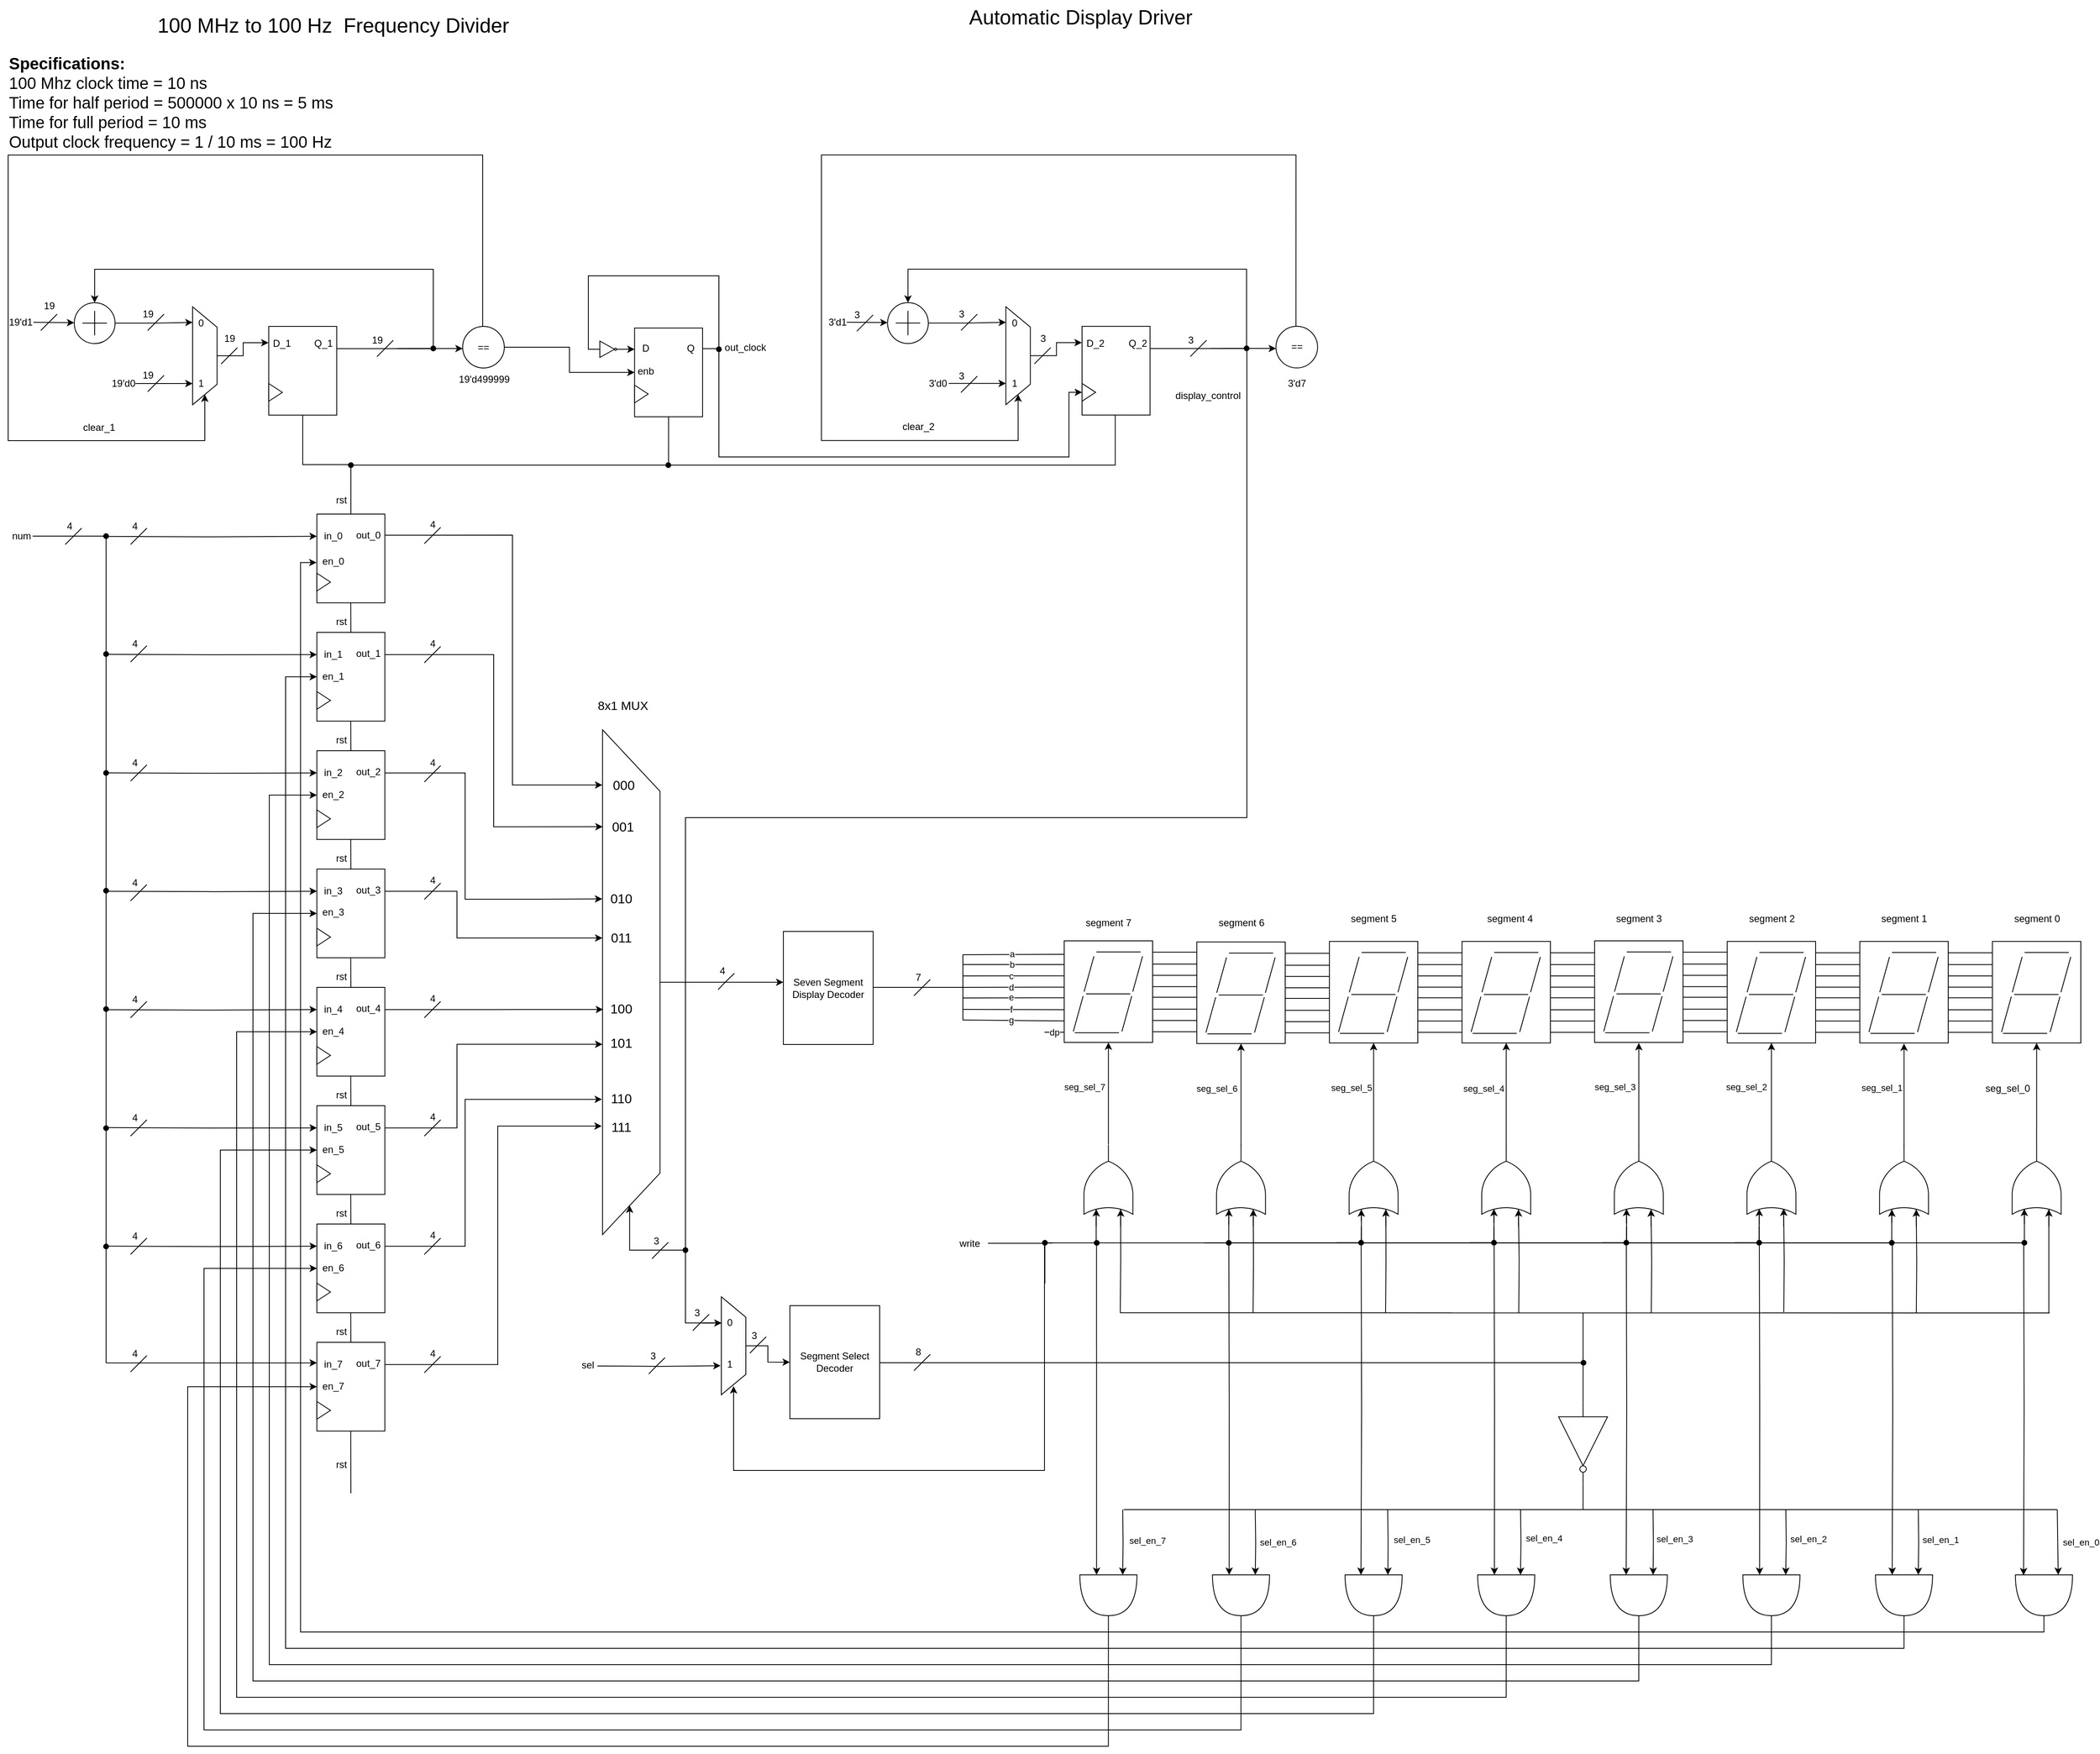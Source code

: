 <mxfile version="26.0.9">
  <diagram name="Page-1" id="TLtxB7esEMijS6krM0kL">
    <mxGraphModel dx="2100" dy="1942" grid="1" gridSize="10" guides="1" tooltips="1" connect="1" arrows="1" fold="1" page="1" pageScale="1" pageWidth="900" pageHeight="700" math="0" shadow="0">
      <root>
        <mxCell id="0" />
        <mxCell id="1" parent="0" />
        <mxCell id="ecnfo4OH-dt6vmVNhMm7-327" style="edgeStyle=orthogonalEdgeStyle;rounded=0;orthogonalLoop=1;jettySize=auto;html=1;exitX=1;exitY=0.25;exitDx=0;exitDy=0;entryX=0.109;entryY=1.004;entryDx=0;entryDy=0;entryPerimeter=0;" parent="1" target="ecnfo4OH-dt6vmVNhMm7-306" edge="1">
          <mxGeometry relative="1" as="geometry">
            <mxPoint x="788.33" y="522.66" as="targetPoint" />
            <mxPoint x="529.997" y="239.847" as="sourcePoint" />
            <Array as="points">
              <mxPoint x="698" y="240" />
              <mxPoint x="698" y="546" />
              <mxPoint x="808" y="546" />
            </Array>
          </mxGeometry>
        </mxCell>
        <mxCell id="ecnfo4OH-dt6vmVNhMm7-375" style="edgeStyle=orthogonalEdgeStyle;rounded=0;orthogonalLoop=1;jettySize=auto;html=1;exitX=0;exitY=0.25;exitDx=0;exitDy=0;entryX=0;entryY=0.25;entryDx=0;entryDy=0;" parent="1" target="ecnfo4OH-dt6vmVNhMm7-204" edge="1">
          <mxGeometry relative="1" as="geometry">
            <mxPoint x="200.0" y="241.387" as="sourcePoint" />
          </mxGeometry>
        </mxCell>
        <mxCell id="ecnfo4OH-dt6vmVNhMm7-204" value="" style="rounded=0;whiteSpace=wrap;html=1;container=0;" parent="1" vertex="1">
          <mxGeometry x="458.333" y="214" width="83.333" height="108.75" as="geometry" />
        </mxCell>
        <mxCell id="ecnfo4OH-dt6vmVNhMm7-205" value="in_0" style="text;html=1;align=center;verticalAlign=middle;resizable=0;points=[];autosize=1;strokeColor=none;fillColor=none;container=0;" parent="1" vertex="1">
          <mxGeometry x="453" y="226.25" width="50" height="30" as="geometry" />
        </mxCell>
        <mxCell id="ecnfo4OH-dt6vmVNhMm7-206" value="en_0" style="text;html=1;align=center;verticalAlign=middle;resizable=0;points=[];autosize=1;strokeColor=none;fillColor=none;container=0;" parent="1" vertex="1">
          <mxGeometry x="453" y="257.05" width="50" height="30" as="geometry" />
        </mxCell>
        <mxCell id="ecnfo4OH-dt6vmVNhMm7-207" value="rst" style="text;html=1;align=center;verticalAlign=middle;resizable=0;points=[];autosize=1;strokeColor=none;fillColor=none;container=0;" parent="1" vertex="1">
          <mxGeometry x="468" y="330.725" width="40" height="30" as="geometry" />
        </mxCell>
        <mxCell id="ecnfo4OH-dt6vmVNhMm7-208" value="" style="triangle;whiteSpace=wrap;html=1;container=0;" parent="1" vertex="1">
          <mxGeometry x="458.333" y="286.5" width="16.667" height="21.75" as="geometry" />
        </mxCell>
        <mxCell id="ecnfo4OH-dt6vmVNhMm7-209" value="" style="endArrow=none;html=1;rounded=0;" parent="1" edge="1">
          <mxGeometry width="50" height="50" relative="1" as="geometry">
            <mxPoint x="499.808" y="322.75" as="sourcePoint" />
            <mxPoint x="500" y="359" as="targetPoint" />
          </mxGeometry>
        </mxCell>
        <mxCell id="ecnfo4OH-dt6vmVNhMm7-210" value="out_0" style="text;html=1;align=center;verticalAlign=middle;resizable=0;points=[];autosize=1;strokeColor=none;fillColor=none;container=0;" parent="1" vertex="1">
          <mxGeometry x="496" y="225.25" width="50" height="30" as="geometry" />
        </mxCell>
        <mxCell id="ecnfo4OH-dt6vmVNhMm7-376" style="edgeStyle=orthogonalEdgeStyle;rounded=0;orthogonalLoop=1;jettySize=auto;html=1;exitX=0;exitY=0.25;exitDx=0;exitDy=0;entryX=0;entryY=0.25;entryDx=0;entryDy=0;" parent="1" target="ecnfo4OH-dt6vmVNhMm7-219" edge="1">
          <mxGeometry relative="1" as="geometry">
            <mxPoint x="200.0" y="385.903" as="sourcePoint" />
          </mxGeometry>
        </mxCell>
        <mxCell id="ecnfo4OH-dt6vmVNhMm7-219" value="" style="rounded=0;whiteSpace=wrap;html=1;container=0;" parent="1" vertex="1">
          <mxGeometry x="458.333" y="359" width="83.333" height="108.75" as="geometry" />
        </mxCell>
        <mxCell id="ecnfo4OH-dt6vmVNhMm7-220" value="in_1" style="text;html=1;align=center;verticalAlign=middle;resizable=0;points=[];autosize=1;strokeColor=none;fillColor=none;container=0;" parent="1" vertex="1">
          <mxGeometry x="453" y="371.25" width="50" height="30" as="geometry" />
        </mxCell>
        <mxCell id="ecnfo4OH-dt6vmVNhMm7-221" value="en_1" style="text;html=1;align=center;verticalAlign=middle;resizable=0;points=[];autosize=1;strokeColor=none;fillColor=none;container=0;" parent="1" vertex="1">
          <mxGeometry x="453" y="398.05" width="50" height="30" as="geometry" />
        </mxCell>
        <mxCell id="ecnfo4OH-dt6vmVNhMm7-222" value="rst" style="text;html=1;align=center;verticalAlign=middle;resizable=0;points=[];autosize=1;strokeColor=none;fillColor=none;container=0;" parent="1" vertex="1">
          <mxGeometry x="468" y="475.725" width="40" height="30" as="geometry" />
        </mxCell>
        <mxCell id="ecnfo4OH-dt6vmVNhMm7-223" value="" style="triangle;whiteSpace=wrap;html=1;container=0;" parent="1" vertex="1">
          <mxGeometry x="458.333" y="431.5" width="16.667" height="21.75" as="geometry" />
        </mxCell>
        <mxCell id="ecnfo4OH-dt6vmVNhMm7-224" value="" style="endArrow=none;html=1;rounded=0;" parent="1" edge="1">
          <mxGeometry width="50" height="50" relative="1" as="geometry">
            <mxPoint x="499.808" y="467.75" as="sourcePoint" />
            <mxPoint x="500" y="504" as="targetPoint" />
          </mxGeometry>
        </mxCell>
        <mxCell id="ecnfo4OH-dt6vmVNhMm7-225" value="out_1" style="text;html=1;align=center;verticalAlign=middle;resizable=0;points=[];autosize=1;strokeColor=none;fillColor=none;container=0;" parent="1" vertex="1">
          <mxGeometry x="496" y="370.25" width="50" height="30" as="geometry" />
        </mxCell>
        <mxCell id="ecnfo4OH-dt6vmVNhMm7-377" style="edgeStyle=orthogonalEdgeStyle;rounded=0;orthogonalLoop=1;jettySize=auto;html=1;exitX=0;exitY=0.25;exitDx=0;exitDy=0;entryX=0;entryY=0.25;entryDx=0;entryDy=0;" parent="1" target="ecnfo4OH-dt6vmVNhMm7-230" edge="1">
          <mxGeometry relative="1" as="geometry">
            <mxPoint x="200.0" y="531.065" as="sourcePoint" />
          </mxGeometry>
        </mxCell>
        <mxCell id="ecnfo4OH-dt6vmVNhMm7-230" value="" style="rounded=0;whiteSpace=wrap;html=1;container=0;" parent="1" vertex="1">
          <mxGeometry x="458.333" y="504" width="83.333" height="108.75" as="geometry" />
        </mxCell>
        <mxCell id="ecnfo4OH-dt6vmVNhMm7-231" value="in_2" style="text;html=1;align=center;verticalAlign=middle;resizable=0;points=[];autosize=1;strokeColor=none;fillColor=none;container=0;" parent="1" vertex="1">
          <mxGeometry x="453" y="516.25" width="50" height="30" as="geometry" />
        </mxCell>
        <mxCell id="ecnfo4OH-dt6vmVNhMm7-232" value="en_2" style="text;html=1;align=center;verticalAlign=middle;resizable=0;points=[];autosize=1;strokeColor=none;fillColor=none;container=0;" parent="1" vertex="1">
          <mxGeometry x="453" y="543.05" width="50" height="30" as="geometry" />
        </mxCell>
        <mxCell id="ecnfo4OH-dt6vmVNhMm7-233" value="rst" style="text;html=1;align=center;verticalAlign=middle;resizable=0;points=[];autosize=1;strokeColor=none;fillColor=none;container=0;" parent="1" vertex="1">
          <mxGeometry x="468" y="620.725" width="40" height="30" as="geometry" />
        </mxCell>
        <mxCell id="ecnfo4OH-dt6vmVNhMm7-234" value="" style="triangle;whiteSpace=wrap;html=1;container=0;" parent="1" vertex="1">
          <mxGeometry x="458.333" y="576.5" width="16.667" height="21.75" as="geometry" />
        </mxCell>
        <mxCell id="ecnfo4OH-dt6vmVNhMm7-235" value="" style="endArrow=none;html=1;rounded=0;" parent="1" edge="1">
          <mxGeometry width="50" height="50" relative="1" as="geometry">
            <mxPoint x="499.808" y="612.75" as="sourcePoint" />
            <mxPoint x="500" y="649" as="targetPoint" />
          </mxGeometry>
        </mxCell>
        <mxCell id="ecnfo4OH-dt6vmVNhMm7-236" value="out_2" style="text;html=1;align=center;verticalAlign=middle;resizable=0;points=[];autosize=1;strokeColor=none;fillColor=none;container=0;" parent="1" vertex="1">
          <mxGeometry x="496" y="515.25" width="50" height="30" as="geometry" />
        </mxCell>
        <mxCell id="ecnfo4OH-dt6vmVNhMm7-378" style="edgeStyle=orthogonalEdgeStyle;rounded=0;orthogonalLoop=1;jettySize=auto;html=1;exitX=0;exitY=0.25;exitDx=0;exitDy=0;entryX=0;entryY=0.25;entryDx=0;entryDy=0;" parent="1" target="ecnfo4OH-dt6vmVNhMm7-241" edge="1">
          <mxGeometry relative="1" as="geometry">
            <mxPoint x="200.0" y="676.226" as="sourcePoint" />
          </mxGeometry>
        </mxCell>
        <mxCell id="ecnfo4OH-dt6vmVNhMm7-241" value="" style="rounded=0;whiteSpace=wrap;html=1;container=0;" parent="1" vertex="1">
          <mxGeometry x="458.333" y="649" width="83.333" height="108.75" as="geometry" />
        </mxCell>
        <mxCell id="ecnfo4OH-dt6vmVNhMm7-242" value="in_3" style="text;html=1;align=center;verticalAlign=middle;resizable=0;points=[];autosize=1;strokeColor=none;fillColor=none;container=0;" parent="1" vertex="1">
          <mxGeometry x="453" y="661.25" width="50" height="30" as="geometry" />
        </mxCell>
        <mxCell id="ecnfo4OH-dt6vmVNhMm7-243" value="en_3" style="text;html=1;align=center;verticalAlign=middle;resizable=0;points=[];autosize=1;strokeColor=none;fillColor=none;container=0;" parent="1" vertex="1">
          <mxGeometry x="453" y="687.05" width="50" height="30" as="geometry" />
        </mxCell>
        <mxCell id="ecnfo4OH-dt6vmVNhMm7-244" value="rst" style="text;html=1;align=center;verticalAlign=middle;resizable=0;points=[];autosize=1;strokeColor=none;fillColor=none;container=0;" parent="1" vertex="1">
          <mxGeometry x="468" y="765.725" width="40" height="30" as="geometry" />
        </mxCell>
        <mxCell id="ecnfo4OH-dt6vmVNhMm7-245" value="" style="triangle;whiteSpace=wrap;html=1;container=0;" parent="1" vertex="1">
          <mxGeometry x="458.333" y="721.5" width="16.667" height="21.75" as="geometry" />
        </mxCell>
        <mxCell id="ecnfo4OH-dt6vmVNhMm7-246" value="" style="endArrow=none;html=1;rounded=0;" parent="1" edge="1">
          <mxGeometry width="50" height="50" relative="1" as="geometry">
            <mxPoint x="499.808" y="757.75" as="sourcePoint" />
            <mxPoint x="500" y="794" as="targetPoint" />
          </mxGeometry>
        </mxCell>
        <mxCell id="ecnfo4OH-dt6vmVNhMm7-247" value="out_3" style="text;html=1;align=center;verticalAlign=middle;resizable=0;points=[];autosize=1;strokeColor=none;fillColor=none;container=0;" parent="1" vertex="1">
          <mxGeometry x="496" y="660.25" width="50" height="30" as="geometry" />
        </mxCell>
        <mxCell id="ecnfo4OH-dt6vmVNhMm7-379" style="edgeStyle=orthogonalEdgeStyle;rounded=0;orthogonalLoop=1;jettySize=auto;html=1;exitX=0;exitY=0.25;exitDx=0;exitDy=0;entryX=0;entryY=0.25;entryDx=0;entryDy=0;" parent="1" target="ecnfo4OH-dt6vmVNhMm7-252" edge="1">
          <mxGeometry relative="1" as="geometry">
            <mxPoint x="200.0" y="821.387" as="sourcePoint" />
          </mxGeometry>
        </mxCell>
        <mxCell id="ecnfo4OH-dt6vmVNhMm7-252" value="" style="rounded=0;whiteSpace=wrap;html=1;container=0;" parent="1" vertex="1">
          <mxGeometry x="458.333" y="794" width="83.333" height="108.75" as="geometry" />
        </mxCell>
        <mxCell id="ecnfo4OH-dt6vmVNhMm7-253" value="in_4" style="text;html=1;align=center;verticalAlign=middle;resizable=0;points=[];autosize=1;strokeColor=none;fillColor=none;container=0;" parent="1" vertex="1">
          <mxGeometry x="453" y="806.25" width="50" height="30" as="geometry" />
        </mxCell>
        <mxCell id="ecnfo4OH-dt6vmVNhMm7-254" value="en_4" style="text;html=1;align=center;verticalAlign=middle;resizable=0;points=[];autosize=1;strokeColor=none;fillColor=none;container=0;" parent="1" vertex="1">
          <mxGeometry x="453" y="833.05" width="50" height="30" as="geometry" />
        </mxCell>
        <mxCell id="ecnfo4OH-dt6vmVNhMm7-255" value="rst" style="text;html=1;align=center;verticalAlign=middle;resizable=0;points=[];autosize=1;strokeColor=none;fillColor=none;container=0;" parent="1" vertex="1">
          <mxGeometry x="468" y="910.725" width="40" height="30" as="geometry" />
        </mxCell>
        <mxCell id="ecnfo4OH-dt6vmVNhMm7-256" value="" style="triangle;whiteSpace=wrap;html=1;container=0;" parent="1" vertex="1">
          <mxGeometry x="458.333" y="866.5" width="16.667" height="21.75" as="geometry" />
        </mxCell>
        <mxCell id="ecnfo4OH-dt6vmVNhMm7-257" value="" style="endArrow=none;html=1;rounded=0;" parent="1" edge="1">
          <mxGeometry width="50" height="50" relative="1" as="geometry">
            <mxPoint x="499.808" y="902.75" as="sourcePoint" />
            <mxPoint x="500" y="939" as="targetPoint" />
          </mxGeometry>
        </mxCell>
        <mxCell id="ecnfo4OH-dt6vmVNhMm7-258" value="out_4" style="text;html=1;align=center;verticalAlign=middle;resizable=0;points=[];autosize=1;strokeColor=none;fillColor=none;container=0;" parent="1" vertex="1">
          <mxGeometry x="496" y="805.25" width="50" height="30" as="geometry" />
        </mxCell>
        <mxCell id="ecnfo4OH-dt6vmVNhMm7-380" style="edgeStyle=orthogonalEdgeStyle;rounded=0;orthogonalLoop=1;jettySize=auto;html=1;exitX=0;exitY=0.25;exitDx=0;exitDy=0;entryX=0;entryY=0.25;entryDx=0;entryDy=0;" parent="1" target="ecnfo4OH-dt6vmVNhMm7-274" edge="1">
          <mxGeometry relative="1" as="geometry">
            <mxPoint x="200.0" y="965.903" as="sourcePoint" />
          </mxGeometry>
        </mxCell>
        <mxCell id="ecnfo4OH-dt6vmVNhMm7-274" value="" style="rounded=0;whiteSpace=wrap;html=1;container=0;" parent="1" vertex="1">
          <mxGeometry x="458.333" y="939.0" width="83.333" height="108.75" as="geometry" />
        </mxCell>
        <mxCell id="ecnfo4OH-dt6vmVNhMm7-275" value="in_5" style="text;html=1;align=center;verticalAlign=middle;resizable=0;points=[];autosize=1;strokeColor=none;fillColor=none;container=0;" parent="1" vertex="1">
          <mxGeometry x="453" y="951.25" width="50" height="30" as="geometry" />
        </mxCell>
        <mxCell id="ecnfo4OH-dt6vmVNhMm7-276" value="en_5" style="text;html=1;align=center;verticalAlign=middle;resizable=0;points=[];autosize=1;strokeColor=none;fillColor=none;container=0;" parent="1" vertex="1">
          <mxGeometry x="453" y="978.05" width="50" height="30" as="geometry" />
        </mxCell>
        <mxCell id="ecnfo4OH-dt6vmVNhMm7-277" value="rst" style="text;html=1;align=center;verticalAlign=middle;resizable=0;points=[];autosize=1;strokeColor=none;fillColor=none;container=0;" parent="1" vertex="1">
          <mxGeometry x="468" y="1055.725" width="40" height="30" as="geometry" />
        </mxCell>
        <mxCell id="ecnfo4OH-dt6vmVNhMm7-278" value="" style="triangle;whiteSpace=wrap;html=1;container=0;" parent="1" vertex="1">
          <mxGeometry x="458.333" y="1011.5" width="16.667" height="21.75" as="geometry" />
        </mxCell>
        <mxCell id="ecnfo4OH-dt6vmVNhMm7-279" value="" style="endArrow=none;html=1;rounded=0;" parent="1" edge="1">
          <mxGeometry width="50" height="50" relative="1" as="geometry">
            <mxPoint x="499.808" y="1047.75" as="sourcePoint" />
            <mxPoint x="500" y="1084" as="targetPoint" />
          </mxGeometry>
        </mxCell>
        <mxCell id="ecnfo4OH-dt6vmVNhMm7-280" value="out_5" style="text;html=1;align=center;verticalAlign=middle;resizable=0;points=[];autosize=1;strokeColor=none;fillColor=none;container=0;" parent="1" vertex="1">
          <mxGeometry x="496" y="950.25" width="50" height="30" as="geometry" />
        </mxCell>
        <mxCell id="ecnfo4OH-dt6vmVNhMm7-384" style="edgeStyle=orthogonalEdgeStyle;rounded=0;orthogonalLoop=1;jettySize=auto;html=1;exitX=0;exitY=0.25;exitDx=0;exitDy=0;entryX=0;entryY=0.25;entryDx=0;entryDy=0;" parent="1" target="ecnfo4OH-dt6vmVNhMm7-285" edge="1">
          <mxGeometry relative="1" as="geometry">
            <mxPoint x="200.0" y="1111.065" as="sourcePoint" />
          </mxGeometry>
        </mxCell>
        <mxCell id="ecnfo4OH-dt6vmVNhMm7-285" value="" style="rounded=0;whiteSpace=wrap;html=1;container=0;" parent="1" vertex="1">
          <mxGeometry x="458.333" y="1084" width="83.333" height="108.75" as="geometry" />
        </mxCell>
        <mxCell id="ecnfo4OH-dt6vmVNhMm7-286" value="in_6" style="text;html=1;align=center;verticalAlign=middle;resizable=0;points=[];autosize=1;strokeColor=none;fillColor=none;container=0;" parent="1" vertex="1">
          <mxGeometry x="453" y="1096.25" width="50" height="30" as="geometry" />
        </mxCell>
        <mxCell id="ecnfo4OH-dt6vmVNhMm7-287" value="en_6" style="text;html=1;align=center;verticalAlign=middle;resizable=0;points=[];autosize=1;strokeColor=none;fillColor=none;container=0;" parent="1" vertex="1">
          <mxGeometry x="453" y="1123.05" width="50" height="30" as="geometry" />
        </mxCell>
        <mxCell id="ecnfo4OH-dt6vmVNhMm7-288" value="rst" style="text;html=1;align=center;verticalAlign=middle;resizable=0;points=[];autosize=1;strokeColor=none;fillColor=none;container=0;" parent="1" vertex="1">
          <mxGeometry x="468" y="1200.725" width="40" height="30" as="geometry" />
        </mxCell>
        <mxCell id="ecnfo4OH-dt6vmVNhMm7-289" value="" style="triangle;whiteSpace=wrap;html=1;container=0;" parent="1" vertex="1">
          <mxGeometry x="458.333" y="1156.5" width="16.667" height="21.75" as="geometry" />
        </mxCell>
        <mxCell id="ecnfo4OH-dt6vmVNhMm7-290" value="" style="endArrow=none;html=1;rounded=0;" parent="1" edge="1">
          <mxGeometry width="50" height="50" relative="1" as="geometry">
            <mxPoint x="499.808" y="1192.75" as="sourcePoint" />
            <mxPoint x="500" y="1229" as="targetPoint" />
          </mxGeometry>
        </mxCell>
        <mxCell id="ecnfo4OH-dt6vmVNhMm7-291" value="out_6" style="text;html=1;align=center;verticalAlign=middle;resizable=0;points=[];autosize=1;strokeColor=none;fillColor=none;container=0;" parent="1" vertex="1">
          <mxGeometry x="496" y="1095.25" width="50" height="30" as="geometry" />
        </mxCell>
        <mxCell id="ecnfo4OH-dt6vmVNhMm7-385" style="edgeStyle=orthogonalEdgeStyle;rounded=0;orthogonalLoop=1;jettySize=auto;html=1;exitX=0;exitY=0.25;exitDx=0;exitDy=0;entryX=0;entryY=0.25;entryDx=0;entryDy=0;" parent="1" edge="1">
          <mxGeometry relative="1" as="geometry">
            <mxPoint x="458.333" y="1254.187" as="targetPoint" />
            <mxPoint x="200.0" y="1254.226" as="sourcePoint" />
          </mxGeometry>
        </mxCell>
        <mxCell id="ecnfo4OH-dt6vmVNhMm7-296" value="" style="rounded=0;whiteSpace=wrap;html=1;container=0;" parent="1" vertex="1">
          <mxGeometry x="458.333" y="1229.0" width="83.333" height="108.75" as="geometry" />
        </mxCell>
        <mxCell id="ecnfo4OH-dt6vmVNhMm7-297" value="in_7" style="text;html=1;align=center;verticalAlign=middle;resizable=0;points=[];autosize=1;strokeColor=none;fillColor=none;container=0;" parent="1" vertex="1">
          <mxGeometry x="453" y="1241.25" width="50" height="30" as="geometry" />
        </mxCell>
        <mxCell id="ecnfo4OH-dt6vmVNhMm7-298" value="en_7" style="text;html=1;align=center;verticalAlign=middle;resizable=0;points=[];autosize=1;strokeColor=none;fillColor=none;container=0;" parent="1" vertex="1">
          <mxGeometry x="453" y="1268.05" width="50" height="30" as="geometry" />
        </mxCell>
        <mxCell id="ecnfo4OH-dt6vmVNhMm7-299" value="rst" style="text;html=1;align=center;verticalAlign=middle;resizable=0;points=[];autosize=1;strokeColor=none;fillColor=none;container=0;" parent="1" vertex="1">
          <mxGeometry x="468" y="1364.005" width="40" height="30" as="geometry" />
        </mxCell>
        <mxCell id="ecnfo4OH-dt6vmVNhMm7-300" value="" style="triangle;whiteSpace=wrap;html=1;container=0;" parent="1" vertex="1">
          <mxGeometry x="458.333" y="1301.5" width="16.667" height="21.75" as="geometry" />
        </mxCell>
        <mxCell id="ecnfo4OH-dt6vmVNhMm7-301" value="" style="endArrow=none;html=1;rounded=0;" parent="1" edge="1">
          <mxGeometry width="50" height="50" relative="1" as="geometry">
            <mxPoint x="499.808" y="1337.75" as="sourcePoint" />
            <mxPoint x="500" y="1414" as="targetPoint" />
          </mxGeometry>
        </mxCell>
        <mxCell id="ecnfo4OH-dt6vmVNhMm7-302" value="out_7" style="text;html=1;align=center;verticalAlign=middle;resizable=0;points=[];autosize=1;strokeColor=none;fillColor=none;container=0;" parent="1" vertex="1">
          <mxGeometry x="496" y="1240.25" width="50" height="30" as="geometry" />
        </mxCell>
        <mxCell id="ecnfo4OH-dt6vmVNhMm7-342" style="edgeStyle=orthogonalEdgeStyle;rounded=0;orthogonalLoop=1;jettySize=auto;html=1;exitX=0.5;exitY=0;exitDx=0;exitDy=0;" parent="1" source="ecnfo4OH-dt6vmVNhMm7-306" edge="1">
          <mxGeometry relative="1" as="geometry">
            <mxPoint x="1030" y="787.706" as="targetPoint" />
          </mxGeometry>
        </mxCell>
        <mxCell id="0WWqZJ1e9FoO65VM5oEF-97" style="edgeStyle=orthogonalEdgeStyle;rounded=0;orthogonalLoop=1;jettySize=auto;html=1;exitX=1;exitY=0.5;exitDx=0;exitDy=0;entryX=1;entryY=0.5;entryDx=0;entryDy=0;" parent="1" edge="1">
          <mxGeometry relative="1" as="geometry">
            <mxPoint x="841.596" y="1061.354" as="targetPoint" />
            <mxPoint x="1598" y="12.8" as="sourcePoint" />
            <Array as="points">
              <mxPoint x="1598" y="586" />
              <mxPoint x="910" y="586" />
              <mxPoint x="910" y="1116" />
              <mxPoint x="842" y="1116" />
            </Array>
          </mxGeometry>
        </mxCell>
        <mxCell id="ecnfo4OH-dt6vmVNhMm7-306" value="" style="shape=trapezoid;perimeter=trapezoidPerimeter;whiteSpace=wrap;html=1;fixedSize=1;rotation=90;size=75.25;container=0;" parent="1" vertex="1">
          <mxGeometry x="534.306" y="752.489" width="618.579" height="70.403" as="geometry" />
        </mxCell>
        <mxCell id="ecnfo4OH-dt6vmVNhMm7-310" value="000" style="text;html=1;align=center;verticalAlign=middle;resizable=0;points=[];autosize=1;strokeColor=none;fillColor=none;fontSize=16;container=0;" parent="1" vertex="1">
          <mxGeometry x="809" y="531.247" width="50" height="30" as="geometry" />
        </mxCell>
        <mxCell id="ecnfo4OH-dt6vmVNhMm7-311" value="001" style="text;html=1;align=center;verticalAlign=middle;resizable=0;points=[];autosize=1;strokeColor=none;fillColor=none;fontSize=16;container=0;" parent="1" vertex="1">
          <mxGeometry x="807.6" y="582.36" width="50" height="30" as="geometry" />
        </mxCell>
        <mxCell id="ecnfo4OH-dt6vmVNhMm7-312" value="010" style="text;html=1;align=center;verticalAlign=middle;resizable=0;points=[];autosize=1;strokeColor=none;fillColor=none;fontSize=16;container=0;" parent="1" vertex="1">
          <mxGeometry x="805.6" y="669.769" width="50" height="30" as="geometry" />
        </mxCell>
        <mxCell id="ecnfo4OH-dt6vmVNhMm7-313" value="011" style="text;html=1;align=center;verticalAlign=middle;resizable=0;points=[];autosize=1;strokeColor=none;fillColor=none;fontSize=16;container=0;" parent="1" vertex="1">
          <mxGeometry x="805.6" y="718.226" width="50" height="30" as="geometry" />
        </mxCell>
        <mxCell id="ecnfo4OH-dt6vmVNhMm7-314" value="100" style="text;html=1;align=center;verticalAlign=middle;resizable=0;points=[];autosize=1;strokeColor=none;fillColor=none;fontSize=16;container=0;" parent="1" vertex="1">
          <mxGeometry x="805.6" y="805.25" width="50" height="30" as="geometry" />
        </mxCell>
        <mxCell id="ecnfo4OH-dt6vmVNhMm7-315" value="101" style="text;html=1;align=center;verticalAlign=middle;resizable=0;points=[];autosize=1;strokeColor=none;fillColor=none;fontSize=16;container=0;" parent="1" vertex="1">
          <mxGeometry x="805.6" y="847.199" width="50" height="30" as="geometry" />
        </mxCell>
        <mxCell id="ecnfo4OH-dt6vmVNhMm7-316" value="110" style="text;html=1;align=center;verticalAlign=middle;resizable=0;points=[];autosize=1;strokeColor=none;fillColor=none;fontSize=16;container=0;" parent="1" vertex="1">
          <mxGeometry x="805.6" y="915.446" width="50" height="30" as="geometry" />
        </mxCell>
        <mxCell id="ecnfo4OH-dt6vmVNhMm7-317" value="111" style="text;html=1;align=center;verticalAlign=middle;resizable=0;points=[];autosize=1;strokeColor=none;fillColor=none;fontSize=16;container=0;" parent="1" vertex="1">
          <mxGeometry x="805.6" y="950.253" width="50" height="30" as="geometry" />
        </mxCell>
        <mxCell id="ecnfo4OH-dt6vmVNhMm7-308" value="&lt;font style=&quot;font-size: 15px;&quot;&gt;8x1 MUX&lt;/font&gt;" style="text;html=1;align=center;verticalAlign=middle;resizable=0;points=[];autosize=1;strokeColor=none;fillColor=none;rotation=0;fontSize=30;container=0;" parent="1" vertex="1">
          <mxGeometry x="787.594" y="417.746" width="90" height="50" as="geometry" />
        </mxCell>
        <mxCell id="ecnfo4OH-dt6vmVNhMm7-330" style="edgeStyle=orthogonalEdgeStyle;rounded=0;orthogonalLoop=1;jettySize=auto;html=1;exitX=1;exitY=0.25;exitDx=0;exitDy=0;entryX=0.192;entryY=0.998;entryDx=0;entryDy=0;entryPerimeter=0;" parent="1" source="ecnfo4OH-dt6vmVNhMm7-219" target="ecnfo4OH-dt6vmVNhMm7-306" edge="1">
          <mxGeometry relative="1" as="geometry" />
        </mxCell>
        <mxCell id="ecnfo4OH-dt6vmVNhMm7-331" style="edgeStyle=orthogonalEdgeStyle;rounded=0;orthogonalLoop=1;jettySize=auto;html=1;exitX=1;exitY=0.25;exitDx=0;exitDy=0;entryX=0.335;entryY=1.005;entryDx=0;entryDy=0;entryPerimeter=0;" parent="1" source="ecnfo4OH-dt6vmVNhMm7-230" target="ecnfo4OH-dt6vmVNhMm7-306" edge="1">
          <mxGeometry relative="1" as="geometry">
            <Array as="points">
              <mxPoint x="640" y="531" />
              <mxPoint x="640" y="686" />
              <mxPoint x="730" y="686" />
            </Array>
          </mxGeometry>
        </mxCell>
        <mxCell id="ecnfo4OH-dt6vmVNhMm7-332" style="edgeStyle=orthogonalEdgeStyle;rounded=0;orthogonalLoop=1;jettySize=auto;html=1;exitX=1;exitY=0.25;exitDx=0;exitDy=0;entryX=0.052;entryY=0.509;entryDx=0;entryDy=0;entryPerimeter=0;" parent="1" source="ecnfo4OH-dt6vmVNhMm7-241" target="ecnfo4OH-dt6vmVNhMm7-313" edge="1">
          <mxGeometry relative="1" as="geometry">
            <Array as="points">
              <mxPoint x="630" y="676" />
              <mxPoint x="630" y="734" />
            </Array>
          </mxGeometry>
        </mxCell>
        <mxCell id="ecnfo4OH-dt6vmVNhMm7-333" style="edgeStyle=orthogonalEdgeStyle;rounded=0;orthogonalLoop=1;jettySize=auto;html=1;exitX=1;exitY=0.25;exitDx=0;exitDy=0;entryX=0.554;entryY=0.99;entryDx=0;entryDy=0;entryPerimeter=0;" parent="1" source="ecnfo4OH-dt6vmVNhMm7-252" target="ecnfo4OH-dt6vmVNhMm7-306" edge="1">
          <mxGeometry relative="1" as="geometry" />
        </mxCell>
        <mxCell id="ecnfo4OH-dt6vmVNhMm7-334" style="edgeStyle=orthogonalEdgeStyle;rounded=0;orthogonalLoop=1;jettySize=auto;html=1;exitX=1;exitY=0.25;exitDx=0;exitDy=0;entryX=0.623;entryY=1.003;entryDx=0;entryDy=0;entryPerimeter=0;" parent="1" source="ecnfo4OH-dt6vmVNhMm7-274" target="ecnfo4OH-dt6vmVNhMm7-306" edge="1">
          <mxGeometry relative="1" as="geometry">
            <mxPoint x="800" y="864" as="targetPoint" />
            <Array as="points">
              <mxPoint x="630" y="966" />
              <mxPoint x="630" y="864" />
            </Array>
          </mxGeometry>
        </mxCell>
        <mxCell id="ecnfo4OH-dt6vmVNhMm7-337" style="edgeStyle=orthogonalEdgeStyle;rounded=0;orthogonalLoop=1;jettySize=auto;html=1;exitX=1;exitY=0.25;exitDx=0;exitDy=0;entryX=0.786;entryY=1.014;entryDx=0;entryDy=0;entryPerimeter=0;" parent="1" source="ecnfo4OH-dt6vmVNhMm7-296" target="ecnfo4OH-dt6vmVNhMm7-306" edge="1">
          <mxGeometry relative="1" as="geometry">
            <Array as="points">
              <mxPoint x="680" y="1256" />
              <mxPoint x="680" y="964" />
              <mxPoint x="807" y="964" />
            </Array>
          </mxGeometry>
        </mxCell>
        <mxCell id="ecnfo4OH-dt6vmVNhMm7-339" style="edgeStyle=orthogonalEdgeStyle;rounded=0;orthogonalLoop=1;jettySize=auto;html=1;exitX=1;exitY=0.25;exitDx=0;exitDy=0;entryX=0.732;entryY=1.01;entryDx=0;entryDy=0;entryPerimeter=0;" parent="1" source="ecnfo4OH-dt6vmVNhMm7-285" target="ecnfo4OH-dt6vmVNhMm7-306" edge="1">
          <mxGeometry relative="1" as="geometry">
            <Array as="points">
              <mxPoint x="640" y="1111" />
              <mxPoint x="640" y="931" />
            </Array>
          </mxGeometry>
        </mxCell>
        <mxCell id="ecnfo4OH-dt6vmVNhMm7-344" value="&lt;div&gt;Seven Segment Display Decoder&lt;/div&gt;" style="rounded=0;whiteSpace=wrap;html=1;" parent="1" vertex="1">
          <mxGeometry x="1030" y="725.46" width="110" height="138.54" as="geometry" />
        </mxCell>
        <mxCell id="ecnfo4OH-dt6vmVNhMm7-345" value="" style="endArrow=none;html=1;rounded=0;" parent="1" edge="1">
          <mxGeometry width="50" height="50" relative="1" as="geometry">
            <mxPoint x="590" y="250.25" as="sourcePoint" />
            <mxPoint x="610" y="230.25" as="targetPoint" />
          </mxGeometry>
        </mxCell>
        <mxCell id="ecnfo4OH-dt6vmVNhMm7-346" value="4" style="text;html=1;align=center;verticalAlign=middle;resizable=0;points=[];autosize=1;strokeColor=none;fillColor=none;" parent="1" vertex="1">
          <mxGeometry x="585" y="212" width="30" height="30" as="geometry" />
        </mxCell>
        <mxCell id="ecnfo4OH-dt6vmVNhMm7-347" value="" style="endArrow=none;html=1;rounded=0;" parent="1" edge="1">
          <mxGeometry width="50" height="50" relative="1" as="geometry">
            <mxPoint x="590" y="396.25" as="sourcePoint" />
            <mxPoint x="610" y="376.25" as="targetPoint" />
          </mxGeometry>
        </mxCell>
        <mxCell id="ecnfo4OH-dt6vmVNhMm7-348" value="4" style="text;html=1;align=center;verticalAlign=middle;resizable=0;points=[];autosize=1;strokeColor=none;fillColor=none;" parent="1" vertex="1">
          <mxGeometry x="585" y="358" width="30" height="30" as="geometry" />
        </mxCell>
        <mxCell id="ecnfo4OH-dt6vmVNhMm7-349" value="" style="endArrow=none;html=1;rounded=0;" parent="1" edge="1">
          <mxGeometry width="50" height="50" relative="1" as="geometry">
            <mxPoint x="590" y="542.25" as="sourcePoint" />
            <mxPoint x="610" y="522.25" as="targetPoint" />
          </mxGeometry>
        </mxCell>
        <mxCell id="ecnfo4OH-dt6vmVNhMm7-350" value="4" style="text;html=1;align=center;verticalAlign=middle;resizable=0;points=[];autosize=1;strokeColor=none;fillColor=none;" parent="1" vertex="1">
          <mxGeometry x="585" y="504" width="30" height="30" as="geometry" />
        </mxCell>
        <mxCell id="ecnfo4OH-dt6vmVNhMm7-351" value="" style="endArrow=none;html=1;rounded=0;" parent="1" edge="1">
          <mxGeometry width="50" height="50" relative="1" as="geometry">
            <mxPoint x="590" y="686.25" as="sourcePoint" />
            <mxPoint x="610" y="666.25" as="targetPoint" />
          </mxGeometry>
        </mxCell>
        <mxCell id="ecnfo4OH-dt6vmVNhMm7-352" value="4" style="text;html=1;align=center;verticalAlign=middle;resizable=0;points=[];autosize=1;strokeColor=none;fillColor=none;" parent="1" vertex="1">
          <mxGeometry x="585" y="648" width="30" height="30" as="geometry" />
        </mxCell>
        <mxCell id="ecnfo4OH-dt6vmVNhMm7-353" value="" style="endArrow=none;html=1;rounded=0;" parent="1" edge="1">
          <mxGeometry width="50" height="50" relative="1" as="geometry">
            <mxPoint x="590" y="831.25" as="sourcePoint" />
            <mxPoint x="610" y="811.25" as="targetPoint" />
          </mxGeometry>
        </mxCell>
        <mxCell id="ecnfo4OH-dt6vmVNhMm7-354" value="4" style="text;html=1;align=center;verticalAlign=middle;resizable=0;points=[];autosize=1;strokeColor=none;fillColor=none;" parent="1" vertex="1">
          <mxGeometry x="585" y="793" width="30" height="30" as="geometry" />
        </mxCell>
        <mxCell id="ecnfo4OH-dt6vmVNhMm7-355" value="" style="endArrow=none;html=1;rounded=0;" parent="1" edge="1">
          <mxGeometry width="50" height="50" relative="1" as="geometry">
            <mxPoint x="590" y="976.25" as="sourcePoint" />
            <mxPoint x="610" y="956.25" as="targetPoint" />
          </mxGeometry>
        </mxCell>
        <mxCell id="ecnfo4OH-dt6vmVNhMm7-356" value="4" style="text;html=1;align=center;verticalAlign=middle;resizable=0;points=[];autosize=1;strokeColor=none;fillColor=none;" parent="1" vertex="1">
          <mxGeometry x="585" y="938" width="30" height="30" as="geometry" />
        </mxCell>
        <mxCell id="ecnfo4OH-dt6vmVNhMm7-359" value="" style="endArrow=none;html=1;rounded=0;" parent="1" edge="1">
          <mxGeometry width="50" height="50" relative="1" as="geometry">
            <mxPoint x="590" y="1121.25" as="sourcePoint" />
            <mxPoint x="610" y="1101.25" as="targetPoint" />
          </mxGeometry>
        </mxCell>
        <mxCell id="ecnfo4OH-dt6vmVNhMm7-360" value="4" style="text;html=1;align=center;verticalAlign=middle;resizable=0;points=[];autosize=1;strokeColor=none;fillColor=none;" parent="1" vertex="1">
          <mxGeometry x="585" y="1083" width="30" height="30" as="geometry" />
        </mxCell>
        <mxCell id="ecnfo4OH-dt6vmVNhMm7-361" value="" style="endArrow=none;html=1;rounded=0;" parent="1" edge="1">
          <mxGeometry width="50" height="50" relative="1" as="geometry">
            <mxPoint x="590" y="1266.25" as="sourcePoint" />
            <mxPoint x="610" y="1246.25" as="targetPoint" />
          </mxGeometry>
        </mxCell>
        <mxCell id="ecnfo4OH-dt6vmVNhMm7-362" value="4" style="text;html=1;align=center;verticalAlign=middle;resizable=0;points=[];autosize=1;strokeColor=none;fillColor=none;" parent="1" vertex="1">
          <mxGeometry x="585" y="1228" width="30" height="30" as="geometry" />
        </mxCell>
        <mxCell id="ecnfo4OH-dt6vmVNhMm7-367" value="" style="endArrow=none;html=1;rounded=0;" parent="1" edge="1">
          <mxGeometry width="50" height="50" relative="1" as="geometry">
            <mxPoint x="1140" y="794" as="sourcePoint" />
            <mxPoint x="1250" y="794" as="targetPoint" />
          </mxGeometry>
        </mxCell>
        <mxCell id="ecnfo4OH-dt6vmVNhMm7-368" value="" style="endArrow=none;html=1;rounded=0;" parent="1" edge="1">
          <mxGeometry width="50" height="50" relative="1" as="geometry">
            <mxPoint x="1190" y="804.25" as="sourcePoint" />
            <mxPoint x="1210" y="784.25" as="targetPoint" />
          </mxGeometry>
        </mxCell>
        <mxCell id="ecnfo4OH-dt6vmVNhMm7-369" value="7" style="text;html=1;align=center;verticalAlign=middle;resizable=0;points=[];autosize=1;strokeColor=none;fillColor=none;" parent="1" vertex="1">
          <mxGeometry x="1180" y="766.72" width="30" height="30" as="geometry" />
        </mxCell>
        <mxCell id="ecnfo4OH-dt6vmVNhMm7-372" value="" style="endArrow=none;html=1;rounded=0;" parent="1" edge="1">
          <mxGeometry width="50" height="50" relative="1" as="geometry">
            <mxPoint x="1250" y="834" as="sourcePoint" />
            <mxPoint x="1250" y="754" as="targetPoint" />
          </mxGeometry>
        </mxCell>
        <mxCell id="ecnfo4OH-dt6vmVNhMm7-175" value="" style="endArrow=classic;html=1;rounded=0;endFill=1;" parent="1" edge="1">
          <mxGeometry width="50" height="50" relative="1" as="geometry">
            <mxPoint x="1428.333" y="986.617" as="sourcePoint" />
            <mxPoint x="1428.333" y="861.463" as="targetPoint" />
          </mxGeometry>
        </mxCell>
        <mxCell id="ecnfo4OH-dt6vmVNhMm7-194" value="seg_sel_7" style="edgeLabel;html=1;align=center;verticalAlign=middle;resizable=0;points=[];container=0;" parent="ecnfo4OH-dt6vmVNhMm7-175" vertex="1" connectable="0">
          <mxGeometry x="0.13" y="1" relative="1" as="geometry">
            <mxPoint x="-29" as="offset" />
          </mxGeometry>
        </mxCell>
        <mxCell id="ecnfo4OH-dt6vmVNhMm7-176" value="" style="endArrow=classic;html=1;rounded=0;endFill=1;" parent="1" edge="1">
          <mxGeometry width="50" height="50" relative="1" as="geometry">
            <mxPoint x="1590.833" y="988" as="sourcePoint" />
            <mxPoint x="1590.833" y="862.846" as="targetPoint" />
          </mxGeometry>
        </mxCell>
        <mxCell id="ecnfo4OH-dt6vmVNhMm7-195" value="seg_sel_6" style="edgeLabel;html=1;align=center;verticalAlign=middle;resizable=0;points=[];container=0;" parent="ecnfo4OH-dt6vmVNhMm7-176" vertex="1" connectable="0">
          <mxGeometry x="0.123" y="1" relative="1" as="geometry">
            <mxPoint x="-29" as="offset" />
          </mxGeometry>
        </mxCell>
        <mxCell id="ecnfo4OH-dt6vmVNhMm7-177" value="" style="endArrow=classic;html=1;rounded=0;endFill=1;" parent="1" edge="1">
          <mxGeometry width="50" height="50" relative="1" as="geometry">
            <mxPoint x="1753.333" y="987.309" as="sourcePoint" />
            <mxPoint x="1753.333" y="862.154" as="targetPoint" />
          </mxGeometry>
        </mxCell>
        <mxCell id="ecnfo4OH-dt6vmVNhMm7-196" value="seg_sel_5" style="edgeLabel;html=1;align=center;verticalAlign=middle;resizable=0;points=[];container=0;" parent="ecnfo4OH-dt6vmVNhMm7-177" vertex="1" connectable="0">
          <mxGeometry x="0.127" y="-1" relative="1" as="geometry">
            <mxPoint x="-29" as="offset" />
          </mxGeometry>
        </mxCell>
        <mxCell id="ecnfo4OH-dt6vmVNhMm7-178" value="" style="endArrow=classic;html=1;rounded=0;endFill=1;" parent="1" edge="1">
          <mxGeometry width="50" height="50" relative="1" as="geometry">
            <mxPoint x="1915.833" y="987.309" as="sourcePoint" />
            <mxPoint x="1915.833" y="862.154" as="targetPoint" />
          </mxGeometry>
        </mxCell>
        <mxCell id="ecnfo4OH-dt6vmVNhMm7-197" value="seg_sel_4" style="edgeLabel;html=1;align=center;verticalAlign=middle;resizable=0;points=[];container=0;" parent="ecnfo4OH-dt6vmVNhMm7-178" vertex="1" connectable="0">
          <mxGeometry x="0.122" y="-1" relative="1" as="geometry">
            <mxPoint x="-29" as="offset" />
          </mxGeometry>
        </mxCell>
        <mxCell id="ecnfo4OH-dt6vmVNhMm7-179" value="" style="endArrow=classic;html=1;rounded=0;endFill=1;" parent="1" edge="1">
          <mxGeometry width="50" height="50" relative="1" as="geometry">
            <mxPoint x="2078.333" y="987.309" as="sourcePoint" />
            <mxPoint x="2078.333" y="862.154" as="targetPoint" />
          </mxGeometry>
        </mxCell>
        <mxCell id="ecnfo4OH-dt6vmVNhMm7-198" value="seg_sel_3" style="edgeLabel;html=1;align=center;verticalAlign=middle;resizable=0;points=[];container=0;" parent="ecnfo4OH-dt6vmVNhMm7-179" vertex="1" connectable="0">
          <mxGeometry x="0.143" y="1" relative="1" as="geometry">
            <mxPoint x="-29" as="offset" />
          </mxGeometry>
        </mxCell>
        <mxCell id="ecnfo4OH-dt6vmVNhMm7-181" value="" style="endArrow=classic;html=1;rounded=0;endFill=1;" parent="1" edge="1">
          <mxGeometry width="50" height="50" relative="1" as="geometry">
            <mxPoint x="2403.333" y="988" as="sourcePoint" />
            <mxPoint x="2403.333" y="862.846" as="targetPoint" />
          </mxGeometry>
        </mxCell>
        <mxCell id="ecnfo4OH-dt6vmVNhMm7-200" value="seg_sel_1" style="edgeLabel;html=1;align=center;verticalAlign=middle;resizable=0;points=[];container=0;" parent="ecnfo4OH-dt6vmVNhMm7-181" vertex="1" connectable="0">
          <mxGeometry x="0.133" y="-1" relative="1" as="geometry">
            <mxPoint x="-29" as="offset" />
          </mxGeometry>
        </mxCell>
        <mxCell id="ecnfo4OH-dt6vmVNhMm7-19" value="" style="endArrow=none;html=1;rounded=0;" parent="1" edge="1">
          <mxGeometry width="50" height="50" relative="1" as="geometry">
            <mxPoint x="1250" y="754" as="sourcePoint" />
            <mxPoint x="1374.167" y="753.521" as="targetPoint" />
          </mxGeometry>
        </mxCell>
        <mxCell id="ecnfo4OH-dt6vmVNhMm7-185" value="a" style="edgeLabel;html=1;align=center;verticalAlign=middle;resizable=0;points=[];container=0;" parent="ecnfo4OH-dt6vmVNhMm7-19" vertex="1" connectable="0">
          <mxGeometry x="0.048" y="-2" relative="1" as="geometry">
            <mxPoint x="-5" y="-3" as="offset" />
          </mxGeometry>
        </mxCell>
        <mxCell id="ecnfo4OH-dt6vmVNhMm7-29" value="" style="endArrow=none;html=1;rounded=0;" parent="1" edge="1">
          <mxGeometry width="50" height="50" relative="1" as="geometry">
            <mxPoint x="1250" y="766" as="sourcePoint" />
            <mxPoint x="1374.167" y="766.041" as="targetPoint" />
          </mxGeometry>
        </mxCell>
        <mxCell id="ecnfo4OH-dt6vmVNhMm7-187" value="b" style="edgeLabel;html=1;align=center;verticalAlign=middle;resizable=0;points=[];container=0;" parent="ecnfo4OH-dt6vmVNhMm7-29" vertex="1" connectable="0">
          <mxGeometry x="-0.041" relative="1" as="geometry">
            <mxPoint as="offset" />
          </mxGeometry>
        </mxCell>
        <mxCell id="ecnfo4OH-dt6vmVNhMm7-30" value="" style="endArrow=none;html=1;rounded=0;" parent="1" edge="1">
          <mxGeometry width="50" height="50" relative="1" as="geometry">
            <mxPoint x="1250" y="780" as="sourcePoint" />
            <mxPoint x="1374.167" y="779.871" as="targetPoint" />
          </mxGeometry>
        </mxCell>
        <mxCell id="ecnfo4OH-dt6vmVNhMm7-188" value="c" style="edgeLabel;html=1;align=center;verticalAlign=middle;resizable=0;points=[];container=0;" parent="ecnfo4OH-dt6vmVNhMm7-30" vertex="1" connectable="0">
          <mxGeometry x="-0.017" relative="1" as="geometry">
            <mxPoint x="-2" as="offset" />
          </mxGeometry>
        </mxCell>
        <mxCell id="ecnfo4OH-dt6vmVNhMm7-31" value="" style="endArrow=none;html=1;rounded=0;" parent="1" edge="1">
          <mxGeometry width="50" height="50" relative="1" as="geometry">
            <mxPoint x="1250" y="794" as="sourcePoint" />
            <mxPoint x="1374.167" y="793.7" as="targetPoint" />
          </mxGeometry>
        </mxCell>
        <mxCell id="ecnfo4OH-dt6vmVNhMm7-189" value="d" style="edgeLabel;html=1;align=center;verticalAlign=middle;resizable=0;points=[];container=0;" parent="ecnfo4OH-dt6vmVNhMm7-31" vertex="1" connectable="0">
          <mxGeometry x="-0.005" relative="1" as="geometry">
            <mxPoint x="-3" as="offset" />
          </mxGeometry>
        </mxCell>
        <mxCell id="ecnfo4OH-dt6vmVNhMm7-32" value="" style="endArrow=none;html=1;rounded=0;" parent="1" edge="1">
          <mxGeometry width="50" height="50" relative="1" as="geometry">
            <mxPoint x="1250" y="807" as="sourcePoint" />
            <mxPoint x="1374.167" y="806.706" as="targetPoint" />
          </mxGeometry>
        </mxCell>
        <mxCell id="ecnfo4OH-dt6vmVNhMm7-190" value="e" style="edgeLabel;html=1;align=center;verticalAlign=middle;resizable=0;points=[];container=0;" parent="ecnfo4OH-dt6vmVNhMm7-32" vertex="1" connectable="0">
          <mxGeometry x="-0.017" y="1" relative="1" as="geometry">
            <mxPoint x="-2" as="offset" />
          </mxGeometry>
        </mxCell>
        <mxCell id="ecnfo4OH-dt6vmVNhMm7-33" value="" style="endArrow=none;html=1;rounded=0;" parent="1" edge="1">
          <mxGeometry width="50" height="50" relative="1" as="geometry">
            <mxPoint x="1250" y="821" as="sourcePoint" />
            <mxPoint x="1374.167" y="821.358" as="targetPoint" />
          </mxGeometry>
        </mxCell>
        <mxCell id="ecnfo4OH-dt6vmVNhMm7-191" value="f" style="edgeLabel;html=1;align=center;verticalAlign=middle;resizable=0;points=[];container=0;" parent="ecnfo4OH-dt6vmVNhMm7-33" vertex="1" connectable="0">
          <mxGeometry x="-0.017" relative="1" as="geometry">
            <mxPoint x="-2" as="offset" />
          </mxGeometry>
        </mxCell>
        <mxCell id="ecnfo4OH-dt6vmVNhMm7-34" value="" style="endArrow=none;html=1;rounded=0;" parent="1" edge="1">
          <mxGeometry width="50" height="50" relative="1" as="geometry">
            <mxPoint x="1250" y="834" as="sourcePoint" />
            <mxPoint x="1374.167" y="835.187" as="targetPoint" />
          </mxGeometry>
        </mxCell>
        <mxCell id="ecnfo4OH-dt6vmVNhMm7-192" value="g" style="edgeLabel;html=1;align=center;verticalAlign=middle;resizable=0;points=[];container=0;" parent="ecnfo4OH-dt6vmVNhMm7-34" vertex="1" connectable="0">
          <mxGeometry x="-0.017" y="1" relative="1" as="geometry">
            <mxPoint x="-2" as="offset" />
          </mxGeometry>
        </mxCell>
        <mxCell id="ecnfo4OH-dt6vmVNhMm7-35" value="" style="endArrow=none;html=1;rounded=0;" parent="1" edge="1">
          <mxGeometry width="50" height="50" relative="1" as="geometry">
            <mxPoint x="1350" y="849" as="sourcePoint" />
            <mxPoint x="1375.167" y="849.017" as="targetPoint" />
          </mxGeometry>
        </mxCell>
        <mxCell id="ecnfo4OH-dt6vmVNhMm7-193" value="dp" style="edgeLabel;html=1;align=center;verticalAlign=middle;resizable=0;points=[];container=0;" parent="ecnfo4OH-dt6vmVNhMm7-35" vertex="1" connectable="0">
          <mxGeometry x="0.067" y="-2" relative="1" as="geometry">
            <mxPoint x="-2" y="-2" as="offset" />
          </mxGeometry>
        </mxCell>
        <mxCell id="ecnfo4OH-dt6vmVNhMm7-36" value="" style="endArrow=none;html=1;rounded=0;" parent="1" edge="1">
          <mxGeometry width="50" height="50" relative="1" as="geometry">
            <mxPoint x="1482.5" y="750.919" as="sourcePoint" />
            <mxPoint x="1536.667" y="750.919" as="targetPoint" />
          </mxGeometry>
        </mxCell>
        <mxCell id="ecnfo4OH-dt6vmVNhMm7-37" value="" style="endArrow=none;html=1;rounded=0;" parent="1" edge="1">
          <mxGeometry width="50" height="50" relative="1" as="geometry">
            <mxPoint x="1482.5" y="765.44" as="sourcePoint" />
            <mxPoint x="1536.667" y="765.44" as="targetPoint" />
          </mxGeometry>
        </mxCell>
        <mxCell id="ecnfo4OH-dt6vmVNhMm7-38" value="" style="endArrow=none;html=1;rounded=0;" parent="1" edge="1">
          <mxGeometry width="50" height="50" relative="1" as="geometry">
            <mxPoint x="1482.5" y="779.269" as="sourcePoint" />
            <mxPoint x="1536.667" y="779.269" as="targetPoint" />
          </mxGeometry>
        </mxCell>
        <mxCell id="ecnfo4OH-dt6vmVNhMm7-39" value="" style="endArrow=none;html=1;rounded=0;" parent="1" edge="1">
          <mxGeometry width="50" height="50" relative="1" as="geometry">
            <mxPoint x="1482.5" y="793.098" as="sourcePoint" />
            <mxPoint x="1536.667" y="793.098" as="targetPoint" />
          </mxGeometry>
        </mxCell>
        <mxCell id="ecnfo4OH-dt6vmVNhMm7-40" value="" style="endArrow=none;html=1;rounded=0;" parent="1" edge="1">
          <mxGeometry width="50" height="50" relative="1" as="geometry">
            <mxPoint x="1482.5" y="806.105" as="sourcePoint" />
            <mxPoint x="1536.667" y="806.105" as="targetPoint" />
          </mxGeometry>
        </mxCell>
        <mxCell id="ecnfo4OH-dt6vmVNhMm7-41" value="" style="endArrow=none;html=1;rounded=0;" parent="1" edge="1">
          <mxGeometry width="50" height="50" relative="1" as="geometry">
            <mxPoint x="1482.5" y="820.757" as="sourcePoint" />
            <mxPoint x="1536.667" y="820.757" as="targetPoint" />
          </mxGeometry>
        </mxCell>
        <mxCell id="ecnfo4OH-dt6vmVNhMm7-42" value="" style="endArrow=none;html=1;rounded=0;" parent="1" edge="1">
          <mxGeometry width="50" height="50" relative="1" as="geometry">
            <mxPoint x="1482.5" y="834.586" as="sourcePoint" />
            <mxPoint x="1536.667" y="834.586" as="targetPoint" />
          </mxGeometry>
        </mxCell>
        <mxCell id="ecnfo4OH-dt6vmVNhMm7-43" value="" style="endArrow=none;html=1;rounded=0;" parent="1" edge="1">
          <mxGeometry width="50" height="50" relative="1" as="geometry">
            <mxPoint x="1482.5" y="848.415" as="sourcePoint" />
            <mxPoint x="1536.667" y="848.415" as="targetPoint" />
          </mxGeometry>
        </mxCell>
        <mxCell id="ecnfo4OH-dt6vmVNhMm7-1" value="" style="rounded=0;whiteSpace=wrap;html=1;container=0;" parent="1" vertex="1">
          <mxGeometry x="1374.167" y="737" width="108.333" height="124.463" as="geometry" />
        </mxCell>
        <mxCell id="ecnfo4OH-dt6vmVNhMm7-2" value="" style="endArrow=none;html=1;rounded=0;" parent="1" edge="1">
          <mxGeometry width="50" height="50" relative="1" as="geometry">
            <mxPoint x="1398.56" y="799.296" as="sourcePoint" />
            <mxPoint x="1410.561" y="756.005" as="targetPoint" />
          </mxGeometry>
        </mxCell>
        <mxCell id="ecnfo4OH-dt6vmVNhMm7-3" value="" style="endArrow=none;html=1;rounded=0;" parent="1" edge="1">
          <mxGeometry width="50" height="50" relative="1" as="geometry">
            <mxPoint x="1385.319" y="847.999" as="sourcePoint" />
            <mxPoint x="1397.32" y="804.708" as="targetPoint" />
          </mxGeometry>
        </mxCell>
        <mxCell id="ecnfo4OH-dt6vmVNhMm7-4" value="" style="endArrow=none;html=1;rounded=0;" parent="1" edge="1">
          <mxGeometry width="50" height="50" relative="1" as="geometry">
            <mxPoint x="1458.143" y="799.296" as="sourcePoint" />
            <mxPoint x="1470.144" y="756.005" as="targetPoint" />
          </mxGeometry>
        </mxCell>
        <mxCell id="ecnfo4OH-dt6vmVNhMm7-5" value="" style="endArrow=none;html=1;rounded=0;" parent="1" edge="1">
          <mxGeometry width="50" height="50" relative="1" as="geometry">
            <mxPoint x="1444.902" y="847.999" as="sourcePoint" />
            <mxPoint x="1456.903" y="804.708" as="targetPoint" />
          </mxGeometry>
        </mxCell>
        <mxCell id="ecnfo4OH-dt6vmVNhMm7-6" value="" style="endArrow=none;html=1;rounded=0;" parent="1" edge="1">
          <mxGeometry width="50" height="50" relative="1" as="geometry">
            <mxPoint x="1413.606" y="750.594" as="sourcePoint" />
            <mxPoint x="1467.773" y="750.594" as="targetPoint" />
          </mxGeometry>
        </mxCell>
        <mxCell id="ecnfo4OH-dt6vmVNhMm7-7" value="" style="endArrow=none;html=1;rounded=0;" parent="1" edge="1">
          <mxGeometry width="50" height="50" relative="1" as="geometry">
            <mxPoint x="1400.967" y="802.002" as="sourcePoint" />
            <mxPoint x="1455.134" y="802.002" as="targetPoint" />
          </mxGeometry>
        </mxCell>
        <mxCell id="ecnfo4OH-dt6vmVNhMm7-8" value="" style="endArrow=none;html=1;rounded=0;" parent="1" edge="1">
          <mxGeometry width="50" height="50" relative="1" as="geometry">
            <mxPoint x="1387.125" y="849.623" as="sourcePoint" />
            <mxPoint x="1441.291" y="849.623" as="targetPoint" />
          </mxGeometry>
        </mxCell>
        <mxCell id="ecnfo4OH-dt6vmVNhMm7-57" value="" style="endArrow=none;html=1;rounded=0;" parent="1" edge="1">
          <mxGeometry width="50" height="50" relative="1" as="geometry">
            <mxPoint x="1645.0" y="752.302" as="sourcePoint" />
            <mxPoint x="1699.167" y="752.302" as="targetPoint" />
          </mxGeometry>
        </mxCell>
        <mxCell id="ecnfo4OH-dt6vmVNhMm7-58" value="" style="endArrow=none;html=1;rounded=0;" parent="1" edge="1">
          <mxGeometry width="50" height="50" relative="1" as="geometry">
            <mxPoint x="1645.0" y="766.823" as="sourcePoint" />
            <mxPoint x="1699.167" y="766.823" as="targetPoint" />
          </mxGeometry>
        </mxCell>
        <mxCell id="ecnfo4OH-dt6vmVNhMm7-59" value="" style="endArrow=none;html=1;rounded=0;" parent="1" edge="1">
          <mxGeometry width="50" height="50" relative="1" as="geometry">
            <mxPoint x="1645.0" y="780.652" as="sourcePoint" />
            <mxPoint x="1699.167" y="780.652" as="targetPoint" />
          </mxGeometry>
        </mxCell>
        <mxCell id="ecnfo4OH-dt6vmVNhMm7-60" value="" style="endArrow=none;html=1;rounded=0;" parent="1" edge="1">
          <mxGeometry width="50" height="50" relative="1" as="geometry">
            <mxPoint x="1645.0" y="794.481" as="sourcePoint" />
            <mxPoint x="1699.167" y="794.481" as="targetPoint" />
          </mxGeometry>
        </mxCell>
        <mxCell id="ecnfo4OH-dt6vmVNhMm7-61" value="" style="endArrow=none;html=1;rounded=0;" parent="1" edge="1">
          <mxGeometry width="50" height="50" relative="1" as="geometry">
            <mxPoint x="1645.0" y="807.487" as="sourcePoint" />
            <mxPoint x="1699.167" y="807.487" as="targetPoint" />
          </mxGeometry>
        </mxCell>
        <mxCell id="ecnfo4OH-dt6vmVNhMm7-62" value="" style="endArrow=none;html=1;rounded=0;" parent="1" edge="1">
          <mxGeometry width="50" height="50" relative="1" as="geometry">
            <mxPoint x="1645.0" y="822.139" as="sourcePoint" />
            <mxPoint x="1699.167" y="822.139" as="targetPoint" />
          </mxGeometry>
        </mxCell>
        <mxCell id="ecnfo4OH-dt6vmVNhMm7-63" value="" style="endArrow=none;html=1;rounded=0;" parent="1" edge="1">
          <mxGeometry width="50" height="50" relative="1" as="geometry">
            <mxPoint x="1645.0" y="835.969" as="sourcePoint" />
            <mxPoint x="1699.167" y="835.969" as="targetPoint" />
          </mxGeometry>
        </mxCell>
        <mxCell id="ecnfo4OH-dt6vmVNhMm7-64" value="" style="endArrow=none;html=1;rounded=0;" parent="1" edge="1">
          <mxGeometry width="50" height="50" relative="1" as="geometry">
            <mxPoint x="1645.0" y="849.798" as="sourcePoint" />
            <mxPoint x="1699.167" y="849.798" as="targetPoint" />
          </mxGeometry>
        </mxCell>
        <mxCell id="ecnfo4OH-dt6vmVNhMm7-65" value="" style="rounded=0;whiteSpace=wrap;html=1;container=0;" parent="1" vertex="1">
          <mxGeometry x="1536.667" y="738.383" width="108.333" height="124.463" as="geometry" />
        </mxCell>
        <mxCell id="ecnfo4OH-dt6vmVNhMm7-66" value="" style="endArrow=none;html=1;rounded=0;" parent="1" edge="1">
          <mxGeometry width="50" height="50" relative="1" as="geometry">
            <mxPoint x="1561.06" y="800.679" as="sourcePoint" />
            <mxPoint x="1573.061" y="757.388" as="targetPoint" />
          </mxGeometry>
        </mxCell>
        <mxCell id="ecnfo4OH-dt6vmVNhMm7-67" value="" style="endArrow=none;html=1;rounded=0;" parent="1" edge="1">
          <mxGeometry width="50" height="50" relative="1" as="geometry">
            <mxPoint x="1547.819" y="849.382" as="sourcePoint" />
            <mxPoint x="1559.82" y="806.091" as="targetPoint" />
          </mxGeometry>
        </mxCell>
        <mxCell id="ecnfo4OH-dt6vmVNhMm7-68" value="" style="endArrow=none;html=1;rounded=0;" parent="1" edge="1">
          <mxGeometry width="50" height="50" relative="1" as="geometry">
            <mxPoint x="1620.643" y="800.679" as="sourcePoint" />
            <mxPoint x="1632.644" y="757.388" as="targetPoint" />
          </mxGeometry>
        </mxCell>
        <mxCell id="ecnfo4OH-dt6vmVNhMm7-69" value="" style="endArrow=none;html=1;rounded=0;" parent="1" edge="1">
          <mxGeometry width="50" height="50" relative="1" as="geometry">
            <mxPoint x="1607.402" y="849.382" as="sourcePoint" />
            <mxPoint x="1619.403" y="806.091" as="targetPoint" />
          </mxGeometry>
        </mxCell>
        <mxCell id="ecnfo4OH-dt6vmVNhMm7-70" value="" style="endArrow=none;html=1;rounded=0;" parent="1" edge="1">
          <mxGeometry width="50" height="50" relative="1" as="geometry">
            <mxPoint x="1576.106" y="751.976" as="sourcePoint" />
            <mxPoint x="1630.273" y="751.976" as="targetPoint" />
          </mxGeometry>
        </mxCell>
        <mxCell id="ecnfo4OH-dt6vmVNhMm7-71" value="" style="endArrow=none;html=1;rounded=0;" parent="1" edge="1">
          <mxGeometry width="50" height="50" relative="1" as="geometry">
            <mxPoint x="1563.467" y="803.385" as="sourcePoint" />
            <mxPoint x="1617.634" y="803.385" as="targetPoint" />
          </mxGeometry>
        </mxCell>
        <mxCell id="ecnfo4OH-dt6vmVNhMm7-72" value="" style="endArrow=none;html=1;rounded=0;" parent="1" edge="1">
          <mxGeometry width="50" height="50" relative="1" as="geometry">
            <mxPoint x="1549.625" y="851.006" as="sourcePoint" />
            <mxPoint x="1603.791" y="851.006" as="targetPoint" />
          </mxGeometry>
        </mxCell>
        <mxCell id="ecnfo4OH-dt6vmVNhMm7-74" value="" style="endArrow=none;html=1;rounded=0;" parent="1" edge="1">
          <mxGeometry width="50" height="50" relative="1" as="geometry">
            <mxPoint x="1807.5" y="751.611" as="sourcePoint" />
            <mxPoint x="1861.667" y="751.611" as="targetPoint" />
          </mxGeometry>
        </mxCell>
        <mxCell id="ecnfo4OH-dt6vmVNhMm7-75" value="" style="endArrow=none;html=1;rounded=0;" parent="1" edge="1">
          <mxGeometry width="50" height="50" relative="1" as="geometry">
            <mxPoint x="1807.5" y="766.131" as="sourcePoint" />
            <mxPoint x="1861.667" y="766.131" as="targetPoint" />
          </mxGeometry>
        </mxCell>
        <mxCell id="ecnfo4OH-dt6vmVNhMm7-76" value="" style="endArrow=none;html=1;rounded=0;" parent="1" edge="1">
          <mxGeometry width="50" height="50" relative="1" as="geometry">
            <mxPoint x="1807.5" y="779.96" as="sourcePoint" />
            <mxPoint x="1861.667" y="779.96" as="targetPoint" />
          </mxGeometry>
        </mxCell>
        <mxCell id="ecnfo4OH-dt6vmVNhMm7-77" value="" style="endArrow=none;html=1;rounded=0;" parent="1" edge="1">
          <mxGeometry width="50" height="50" relative="1" as="geometry">
            <mxPoint x="1807.5" y="793.79" as="sourcePoint" />
            <mxPoint x="1861.667" y="793.79" as="targetPoint" />
          </mxGeometry>
        </mxCell>
        <mxCell id="ecnfo4OH-dt6vmVNhMm7-78" value="" style="endArrow=none;html=1;rounded=0;" parent="1" edge="1">
          <mxGeometry width="50" height="50" relative="1" as="geometry">
            <mxPoint x="1807.5" y="806.796" as="sourcePoint" />
            <mxPoint x="1861.667" y="806.796" as="targetPoint" />
          </mxGeometry>
        </mxCell>
        <mxCell id="ecnfo4OH-dt6vmVNhMm7-79" value="" style="endArrow=none;html=1;rounded=0;" parent="1" edge="1">
          <mxGeometry width="50" height="50" relative="1" as="geometry">
            <mxPoint x="1807.5" y="821.448" as="sourcePoint" />
            <mxPoint x="1861.667" y="821.448" as="targetPoint" />
          </mxGeometry>
        </mxCell>
        <mxCell id="ecnfo4OH-dt6vmVNhMm7-80" value="" style="endArrow=none;html=1;rounded=0;" parent="1" edge="1">
          <mxGeometry width="50" height="50" relative="1" as="geometry">
            <mxPoint x="1807.5" y="835.277" as="sourcePoint" />
            <mxPoint x="1861.667" y="835.277" as="targetPoint" />
          </mxGeometry>
        </mxCell>
        <mxCell id="ecnfo4OH-dt6vmVNhMm7-81" value="" style="endArrow=none;html=1;rounded=0;" parent="1" edge="1">
          <mxGeometry width="50" height="50" relative="1" as="geometry">
            <mxPoint x="1807.5" y="849.106" as="sourcePoint" />
            <mxPoint x="1861.667" y="849.106" as="targetPoint" />
          </mxGeometry>
        </mxCell>
        <mxCell id="ecnfo4OH-dt6vmVNhMm7-82" value="" style="rounded=0;whiteSpace=wrap;html=1;container=0;" parent="1" vertex="1">
          <mxGeometry x="1699.167" y="737.691" width="108.333" height="124.463" as="geometry" />
        </mxCell>
        <mxCell id="ecnfo4OH-dt6vmVNhMm7-83" value="" style="endArrow=none;html=1;rounded=0;" parent="1" edge="1">
          <mxGeometry width="50" height="50" relative="1" as="geometry">
            <mxPoint x="1723.56" y="799.988" as="sourcePoint" />
            <mxPoint x="1735.561" y="756.696" as="targetPoint" />
          </mxGeometry>
        </mxCell>
        <mxCell id="ecnfo4OH-dt6vmVNhMm7-84" value="" style="endArrow=none;html=1;rounded=0;" parent="1" edge="1">
          <mxGeometry width="50" height="50" relative="1" as="geometry">
            <mxPoint x="1710.319" y="848.691" as="sourcePoint" />
            <mxPoint x="1722.32" y="805.399" as="targetPoint" />
          </mxGeometry>
        </mxCell>
        <mxCell id="ecnfo4OH-dt6vmVNhMm7-85" value="" style="endArrow=none;html=1;rounded=0;" parent="1" edge="1">
          <mxGeometry width="50" height="50" relative="1" as="geometry">
            <mxPoint x="1783.143" y="799.988" as="sourcePoint" />
            <mxPoint x="1795.144" y="756.696" as="targetPoint" />
          </mxGeometry>
        </mxCell>
        <mxCell id="ecnfo4OH-dt6vmVNhMm7-86" value="" style="endArrow=none;html=1;rounded=0;" parent="1" edge="1">
          <mxGeometry width="50" height="50" relative="1" as="geometry">
            <mxPoint x="1769.902" y="848.691" as="sourcePoint" />
            <mxPoint x="1781.903" y="805.399" as="targetPoint" />
          </mxGeometry>
        </mxCell>
        <mxCell id="ecnfo4OH-dt6vmVNhMm7-87" value="" style="endArrow=none;html=1;rounded=0;" parent="1" edge="1">
          <mxGeometry width="50" height="50" relative="1" as="geometry">
            <mxPoint x="1738.606" y="751.285" as="sourcePoint" />
            <mxPoint x="1792.773" y="751.285" as="targetPoint" />
          </mxGeometry>
        </mxCell>
        <mxCell id="ecnfo4OH-dt6vmVNhMm7-88" value="" style="endArrow=none;html=1;rounded=0;" parent="1" edge="1">
          <mxGeometry width="50" height="50" relative="1" as="geometry">
            <mxPoint x="1725.967" y="802.694" as="sourcePoint" />
            <mxPoint x="1780.134" y="802.694" as="targetPoint" />
          </mxGeometry>
        </mxCell>
        <mxCell id="ecnfo4OH-dt6vmVNhMm7-89" value="" style="endArrow=none;html=1;rounded=0;" parent="1" edge="1">
          <mxGeometry width="50" height="50" relative="1" as="geometry">
            <mxPoint x="1712.125" y="850.314" as="sourcePoint" />
            <mxPoint x="1766.291" y="850.314" as="targetPoint" />
          </mxGeometry>
        </mxCell>
        <mxCell id="ecnfo4OH-dt6vmVNhMm7-91" value="" style="endArrow=none;html=1;rounded=0;" parent="1" edge="1">
          <mxGeometry width="50" height="50" relative="1" as="geometry">
            <mxPoint x="1970.0" y="751.611" as="sourcePoint" />
            <mxPoint x="2024.167" y="751.611" as="targetPoint" />
          </mxGeometry>
        </mxCell>
        <mxCell id="ecnfo4OH-dt6vmVNhMm7-92" value="" style="endArrow=none;html=1;rounded=0;" parent="1" edge="1">
          <mxGeometry width="50" height="50" relative="1" as="geometry">
            <mxPoint x="1970.0" y="766.131" as="sourcePoint" />
            <mxPoint x="2024.167" y="766.131" as="targetPoint" />
          </mxGeometry>
        </mxCell>
        <mxCell id="ecnfo4OH-dt6vmVNhMm7-93" value="" style="endArrow=none;html=1;rounded=0;" parent="1" edge="1">
          <mxGeometry width="50" height="50" relative="1" as="geometry">
            <mxPoint x="1970.0" y="779.96" as="sourcePoint" />
            <mxPoint x="2024.167" y="779.96" as="targetPoint" />
          </mxGeometry>
        </mxCell>
        <mxCell id="ecnfo4OH-dt6vmVNhMm7-94" value="" style="endArrow=none;html=1;rounded=0;" parent="1" edge="1">
          <mxGeometry width="50" height="50" relative="1" as="geometry">
            <mxPoint x="1970.0" y="793.79" as="sourcePoint" />
            <mxPoint x="2024.167" y="793.79" as="targetPoint" />
          </mxGeometry>
        </mxCell>
        <mxCell id="ecnfo4OH-dt6vmVNhMm7-95" value="" style="endArrow=none;html=1;rounded=0;" parent="1" edge="1">
          <mxGeometry width="50" height="50" relative="1" as="geometry">
            <mxPoint x="1970.0" y="806.796" as="sourcePoint" />
            <mxPoint x="2024.167" y="806.796" as="targetPoint" />
          </mxGeometry>
        </mxCell>
        <mxCell id="ecnfo4OH-dt6vmVNhMm7-96" value="" style="endArrow=none;html=1;rounded=0;" parent="1" edge="1">
          <mxGeometry width="50" height="50" relative="1" as="geometry">
            <mxPoint x="1970.0" y="821.448" as="sourcePoint" />
            <mxPoint x="2024.167" y="821.448" as="targetPoint" />
          </mxGeometry>
        </mxCell>
        <mxCell id="ecnfo4OH-dt6vmVNhMm7-97" value="" style="endArrow=none;html=1;rounded=0;" parent="1" edge="1">
          <mxGeometry width="50" height="50" relative="1" as="geometry">
            <mxPoint x="1970.0" y="835.277" as="sourcePoint" />
            <mxPoint x="2024.167" y="835.277" as="targetPoint" />
          </mxGeometry>
        </mxCell>
        <mxCell id="ecnfo4OH-dt6vmVNhMm7-98" value="" style="endArrow=none;html=1;rounded=0;" parent="1" edge="1">
          <mxGeometry width="50" height="50" relative="1" as="geometry">
            <mxPoint x="1970.0" y="849.106" as="sourcePoint" />
            <mxPoint x="2024.167" y="849.106" as="targetPoint" />
          </mxGeometry>
        </mxCell>
        <mxCell id="ecnfo4OH-dt6vmVNhMm7-99" value="" style="rounded=0;whiteSpace=wrap;html=1;container=0;" parent="1" vertex="1">
          <mxGeometry x="1861.667" y="737.691" width="108.333" height="124.463" as="geometry" />
        </mxCell>
        <mxCell id="ecnfo4OH-dt6vmVNhMm7-100" value="" style="endArrow=none;html=1;rounded=0;" parent="1" edge="1">
          <mxGeometry width="50" height="50" relative="1" as="geometry">
            <mxPoint x="1886.06" y="799.988" as="sourcePoint" />
            <mxPoint x="1898.061" y="756.696" as="targetPoint" />
          </mxGeometry>
        </mxCell>
        <mxCell id="ecnfo4OH-dt6vmVNhMm7-101" value="" style="endArrow=none;html=1;rounded=0;" parent="1" edge="1">
          <mxGeometry width="50" height="50" relative="1" as="geometry">
            <mxPoint x="1872.819" y="848.691" as="sourcePoint" />
            <mxPoint x="1884.82" y="805.399" as="targetPoint" />
          </mxGeometry>
        </mxCell>
        <mxCell id="ecnfo4OH-dt6vmVNhMm7-102" value="" style="endArrow=none;html=1;rounded=0;" parent="1" edge="1">
          <mxGeometry width="50" height="50" relative="1" as="geometry">
            <mxPoint x="1945.643" y="799.988" as="sourcePoint" />
            <mxPoint x="1957.644" y="756.696" as="targetPoint" />
          </mxGeometry>
        </mxCell>
        <mxCell id="ecnfo4OH-dt6vmVNhMm7-103" value="" style="endArrow=none;html=1;rounded=0;" parent="1" edge="1">
          <mxGeometry width="50" height="50" relative="1" as="geometry">
            <mxPoint x="1932.402" y="848.691" as="sourcePoint" />
            <mxPoint x="1944.403" y="805.399" as="targetPoint" />
          </mxGeometry>
        </mxCell>
        <mxCell id="ecnfo4OH-dt6vmVNhMm7-104" value="" style="endArrow=none;html=1;rounded=0;" parent="1" edge="1">
          <mxGeometry width="50" height="50" relative="1" as="geometry">
            <mxPoint x="1901.106" y="751.285" as="sourcePoint" />
            <mxPoint x="1955.273" y="751.285" as="targetPoint" />
          </mxGeometry>
        </mxCell>
        <mxCell id="ecnfo4OH-dt6vmVNhMm7-105" value="" style="endArrow=none;html=1;rounded=0;" parent="1" edge="1">
          <mxGeometry width="50" height="50" relative="1" as="geometry">
            <mxPoint x="1888.467" y="802.694" as="sourcePoint" />
            <mxPoint x="1942.634" y="802.694" as="targetPoint" />
          </mxGeometry>
        </mxCell>
        <mxCell id="ecnfo4OH-dt6vmVNhMm7-106" value="" style="endArrow=none;html=1;rounded=0;" parent="1" edge="1">
          <mxGeometry width="50" height="50" relative="1" as="geometry">
            <mxPoint x="1874.625" y="850.314" as="sourcePoint" />
            <mxPoint x="1928.791" y="850.314" as="targetPoint" />
          </mxGeometry>
        </mxCell>
        <mxCell id="ecnfo4OH-dt6vmVNhMm7-108" value="" style="endArrow=none;html=1;rounded=0;" parent="1" edge="1">
          <mxGeometry width="50" height="50" relative="1" as="geometry">
            <mxPoint x="2132.5" y="750.919" as="sourcePoint" />
            <mxPoint x="2186.667" y="750.919" as="targetPoint" />
          </mxGeometry>
        </mxCell>
        <mxCell id="ecnfo4OH-dt6vmVNhMm7-109" value="" style="endArrow=none;html=1;rounded=0;" parent="1" edge="1">
          <mxGeometry width="50" height="50" relative="1" as="geometry">
            <mxPoint x="2132.5" y="765.44" as="sourcePoint" />
            <mxPoint x="2186.667" y="765.44" as="targetPoint" />
          </mxGeometry>
        </mxCell>
        <mxCell id="ecnfo4OH-dt6vmVNhMm7-110" value="" style="endArrow=none;html=1;rounded=0;" parent="1" edge="1">
          <mxGeometry width="50" height="50" relative="1" as="geometry">
            <mxPoint x="2132.5" y="779.269" as="sourcePoint" />
            <mxPoint x="2186.667" y="779.269" as="targetPoint" />
          </mxGeometry>
        </mxCell>
        <mxCell id="ecnfo4OH-dt6vmVNhMm7-111" value="" style="endArrow=none;html=1;rounded=0;" parent="1" edge="1">
          <mxGeometry width="50" height="50" relative="1" as="geometry">
            <mxPoint x="2132.5" y="793.098" as="sourcePoint" />
            <mxPoint x="2186.667" y="793.098" as="targetPoint" />
          </mxGeometry>
        </mxCell>
        <mxCell id="ecnfo4OH-dt6vmVNhMm7-112" value="" style="endArrow=none;html=1;rounded=0;" parent="1" edge="1">
          <mxGeometry width="50" height="50" relative="1" as="geometry">
            <mxPoint x="2132.5" y="806.105" as="sourcePoint" />
            <mxPoint x="2186.667" y="806.105" as="targetPoint" />
          </mxGeometry>
        </mxCell>
        <mxCell id="ecnfo4OH-dt6vmVNhMm7-113" value="" style="endArrow=none;html=1;rounded=0;" parent="1" edge="1">
          <mxGeometry width="50" height="50" relative="1" as="geometry">
            <mxPoint x="2132.5" y="820.757" as="sourcePoint" />
            <mxPoint x="2186.667" y="820.757" as="targetPoint" />
          </mxGeometry>
        </mxCell>
        <mxCell id="ecnfo4OH-dt6vmVNhMm7-114" value="" style="endArrow=none;html=1;rounded=0;" parent="1" edge="1">
          <mxGeometry width="50" height="50" relative="1" as="geometry">
            <mxPoint x="2132.5" y="834.586" as="sourcePoint" />
            <mxPoint x="2186.667" y="834.586" as="targetPoint" />
          </mxGeometry>
        </mxCell>
        <mxCell id="ecnfo4OH-dt6vmVNhMm7-115" value="" style="endArrow=none;html=1;rounded=0;" parent="1" edge="1">
          <mxGeometry width="50" height="50" relative="1" as="geometry">
            <mxPoint x="2132.5" y="848.415" as="sourcePoint" />
            <mxPoint x="2186.667" y="848.415" as="targetPoint" />
          </mxGeometry>
        </mxCell>
        <mxCell id="ecnfo4OH-dt6vmVNhMm7-116" value="" style="rounded=0;whiteSpace=wrap;html=1;container=0;" parent="1" vertex="1">
          <mxGeometry x="2024.167" y="737" width="108.333" height="124.463" as="geometry" />
        </mxCell>
        <mxCell id="ecnfo4OH-dt6vmVNhMm7-117" value="" style="endArrow=none;html=1;rounded=0;" parent="1" edge="1">
          <mxGeometry width="50" height="50" relative="1" as="geometry">
            <mxPoint x="2048.56" y="799.296" as="sourcePoint" />
            <mxPoint x="2060.561" y="756.005" as="targetPoint" />
          </mxGeometry>
        </mxCell>
        <mxCell id="ecnfo4OH-dt6vmVNhMm7-118" value="" style="endArrow=none;html=1;rounded=0;" parent="1" edge="1">
          <mxGeometry width="50" height="50" relative="1" as="geometry">
            <mxPoint x="2035.319" y="847.999" as="sourcePoint" />
            <mxPoint x="2047.32" y="804.708" as="targetPoint" />
          </mxGeometry>
        </mxCell>
        <mxCell id="ecnfo4OH-dt6vmVNhMm7-119" value="" style="endArrow=none;html=1;rounded=0;" parent="1" edge="1">
          <mxGeometry width="50" height="50" relative="1" as="geometry">
            <mxPoint x="2108.143" y="799.296" as="sourcePoint" />
            <mxPoint x="2120.144" y="756.005" as="targetPoint" />
          </mxGeometry>
        </mxCell>
        <mxCell id="ecnfo4OH-dt6vmVNhMm7-120" value="" style="endArrow=none;html=1;rounded=0;" parent="1" edge="1">
          <mxGeometry width="50" height="50" relative="1" as="geometry">
            <mxPoint x="2094.902" y="847.999" as="sourcePoint" />
            <mxPoint x="2106.903" y="804.708" as="targetPoint" />
          </mxGeometry>
        </mxCell>
        <mxCell id="ecnfo4OH-dt6vmVNhMm7-121" value="" style="endArrow=none;html=1;rounded=0;" parent="1" edge="1">
          <mxGeometry width="50" height="50" relative="1" as="geometry">
            <mxPoint x="2063.606" y="750.594" as="sourcePoint" />
            <mxPoint x="2117.773" y="750.594" as="targetPoint" />
          </mxGeometry>
        </mxCell>
        <mxCell id="ecnfo4OH-dt6vmVNhMm7-122" value="" style="endArrow=none;html=1;rounded=0;" parent="1" edge="1">
          <mxGeometry width="50" height="50" relative="1" as="geometry">
            <mxPoint x="2050.967" y="802.002" as="sourcePoint" />
            <mxPoint x="2105.134" y="802.002" as="targetPoint" />
          </mxGeometry>
        </mxCell>
        <mxCell id="ecnfo4OH-dt6vmVNhMm7-123" value="" style="endArrow=none;html=1;rounded=0;" parent="1" edge="1">
          <mxGeometry width="50" height="50" relative="1" as="geometry">
            <mxPoint x="2037.125" y="849.623" as="sourcePoint" />
            <mxPoint x="2091.291" y="849.623" as="targetPoint" />
          </mxGeometry>
        </mxCell>
        <mxCell id="ecnfo4OH-dt6vmVNhMm7-125" value="" style="endArrow=none;html=1;rounded=0;" parent="1" edge="1">
          <mxGeometry width="50" height="50" relative="1" as="geometry">
            <mxPoint x="2295.0" y="751.611" as="sourcePoint" />
            <mxPoint x="2349.167" y="751.611" as="targetPoint" />
          </mxGeometry>
        </mxCell>
        <mxCell id="ecnfo4OH-dt6vmVNhMm7-126" value="" style="endArrow=none;html=1;rounded=0;" parent="1" edge="1">
          <mxGeometry width="50" height="50" relative="1" as="geometry">
            <mxPoint x="2295.0" y="766.131" as="sourcePoint" />
            <mxPoint x="2349.167" y="766.131" as="targetPoint" />
          </mxGeometry>
        </mxCell>
        <mxCell id="ecnfo4OH-dt6vmVNhMm7-127" value="" style="endArrow=none;html=1;rounded=0;" parent="1" edge="1">
          <mxGeometry width="50" height="50" relative="1" as="geometry">
            <mxPoint x="2295.0" y="779.96" as="sourcePoint" />
            <mxPoint x="2349.167" y="779.96" as="targetPoint" />
          </mxGeometry>
        </mxCell>
        <mxCell id="ecnfo4OH-dt6vmVNhMm7-128" value="" style="endArrow=none;html=1;rounded=0;" parent="1" edge="1">
          <mxGeometry width="50" height="50" relative="1" as="geometry">
            <mxPoint x="2295.0" y="793.79" as="sourcePoint" />
            <mxPoint x="2349.167" y="793.79" as="targetPoint" />
          </mxGeometry>
        </mxCell>
        <mxCell id="ecnfo4OH-dt6vmVNhMm7-129" value="" style="endArrow=none;html=1;rounded=0;" parent="1" edge="1">
          <mxGeometry width="50" height="50" relative="1" as="geometry">
            <mxPoint x="2295.0" y="806.796" as="sourcePoint" />
            <mxPoint x="2349.167" y="806.796" as="targetPoint" />
          </mxGeometry>
        </mxCell>
        <mxCell id="ecnfo4OH-dt6vmVNhMm7-130" value="" style="endArrow=none;html=1;rounded=0;" parent="1" edge="1">
          <mxGeometry width="50" height="50" relative="1" as="geometry">
            <mxPoint x="2295.0" y="821.448" as="sourcePoint" />
            <mxPoint x="2349.167" y="821.448" as="targetPoint" />
          </mxGeometry>
        </mxCell>
        <mxCell id="ecnfo4OH-dt6vmVNhMm7-131" value="" style="endArrow=none;html=1;rounded=0;" parent="1" edge="1">
          <mxGeometry width="50" height="50" relative="1" as="geometry">
            <mxPoint x="2295.0" y="835.277" as="sourcePoint" />
            <mxPoint x="2349.167" y="835.277" as="targetPoint" />
          </mxGeometry>
        </mxCell>
        <mxCell id="ecnfo4OH-dt6vmVNhMm7-132" value="" style="endArrow=none;html=1;rounded=0;" parent="1" edge="1">
          <mxGeometry width="50" height="50" relative="1" as="geometry">
            <mxPoint x="2295.0" y="849.106" as="sourcePoint" />
            <mxPoint x="2349.167" y="849.106" as="targetPoint" />
          </mxGeometry>
        </mxCell>
        <mxCell id="ecnfo4OH-dt6vmVNhMm7-133" value="" style="rounded=0;whiteSpace=wrap;html=1;container=0;" parent="1" vertex="1">
          <mxGeometry x="2186.667" y="737.691" width="108.333" height="124.463" as="geometry" />
        </mxCell>
        <mxCell id="ecnfo4OH-dt6vmVNhMm7-134" value="" style="endArrow=none;html=1;rounded=0;" parent="1" edge="1">
          <mxGeometry width="50" height="50" relative="1" as="geometry">
            <mxPoint x="2211.06" y="799.988" as="sourcePoint" />
            <mxPoint x="2223.061" y="756.696" as="targetPoint" />
          </mxGeometry>
        </mxCell>
        <mxCell id="ecnfo4OH-dt6vmVNhMm7-135" value="" style="endArrow=none;html=1;rounded=0;" parent="1" edge="1">
          <mxGeometry width="50" height="50" relative="1" as="geometry">
            <mxPoint x="2197.819" y="848.691" as="sourcePoint" />
            <mxPoint x="2209.82" y="805.399" as="targetPoint" />
          </mxGeometry>
        </mxCell>
        <mxCell id="ecnfo4OH-dt6vmVNhMm7-136" value="" style="endArrow=none;html=1;rounded=0;" parent="1" edge="1">
          <mxGeometry width="50" height="50" relative="1" as="geometry">
            <mxPoint x="2270.643" y="799.988" as="sourcePoint" />
            <mxPoint x="2282.644" y="756.696" as="targetPoint" />
          </mxGeometry>
        </mxCell>
        <mxCell id="ecnfo4OH-dt6vmVNhMm7-137" value="" style="endArrow=none;html=1;rounded=0;" parent="1" edge="1">
          <mxGeometry width="50" height="50" relative="1" as="geometry">
            <mxPoint x="2257.402" y="848.691" as="sourcePoint" />
            <mxPoint x="2269.403" y="805.399" as="targetPoint" />
          </mxGeometry>
        </mxCell>
        <mxCell id="ecnfo4OH-dt6vmVNhMm7-138" value="" style="endArrow=none;html=1;rounded=0;" parent="1" edge="1">
          <mxGeometry width="50" height="50" relative="1" as="geometry">
            <mxPoint x="2226.106" y="751.285" as="sourcePoint" />
            <mxPoint x="2280.273" y="751.285" as="targetPoint" />
          </mxGeometry>
        </mxCell>
        <mxCell id="ecnfo4OH-dt6vmVNhMm7-139" value="" style="endArrow=none;html=1;rounded=0;" parent="1" edge="1">
          <mxGeometry width="50" height="50" relative="1" as="geometry">
            <mxPoint x="2213.467" y="802.694" as="sourcePoint" />
            <mxPoint x="2267.634" y="802.694" as="targetPoint" />
          </mxGeometry>
        </mxCell>
        <mxCell id="ecnfo4OH-dt6vmVNhMm7-140" value="" style="endArrow=none;html=1;rounded=0;" parent="1" edge="1">
          <mxGeometry width="50" height="50" relative="1" as="geometry">
            <mxPoint x="2199.625" y="850.314" as="sourcePoint" />
            <mxPoint x="2253.791" y="850.314" as="targetPoint" />
          </mxGeometry>
        </mxCell>
        <mxCell id="ecnfo4OH-dt6vmVNhMm7-142" value="" style="endArrow=none;html=1;rounded=0;" parent="1" edge="1">
          <mxGeometry width="50" height="50" relative="1" as="geometry">
            <mxPoint x="2457.5" y="751.611" as="sourcePoint" />
            <mxPoint x="2511.667" y="751.611" as="targetPoint" />
          </mxGeometry>
        </mxCell>
        <mxCell id="ecnfo4OH-dt6vmVNhMm7-143" value="" style="endArrow=none;html=1;rounded=0;" parent="1" edge="1">
          <mxGeometry width="50" height="50" relative="1" as="geometry">
            <mxPoint x="2457.5" y="766.131" as="sourcePoint" />
            <mxPoint x="2511.667" y="766.131" as="targetPoint" />
          </mxGeometry>
        </mxCell>
        <mxCell id="ecnfo4OH-dt6vmVNhMm7-144" value="" style="endArrow=none;html=1;rounded=0;" parent="1" edge="1">
          <mxGeometry width="50" height="50" relative="1" as="geometry">
            <mxPoint x="2457.5" y="779.96" as="sourcePoint" />
            <mxPoint x="2511.667" y="779.96" as="targetPoint" />
          </mxGeometry>
        </mxCell>
        <mxCell id="ecnfo4OH-dt6vmVNhMm7-145" value="" style="endArrow=none;html=1;rounded=0;" parent="1" edge="1">
          <mxGeometry width="50" height="50" relative="1" as="geometry">
            <mxPoint x="2457.5" y="793.79" as="sourcePoint" />
            <mxPoint x="2511.667" y="793.79" as="targetPoint" />
          </mxGeometry>
        </mxCell>
        <mxCell id="ecnfo4OH-dt6vmVNhMm7-146" value="" style="endArrow=none;html=1;rounded=0;" parent="1" edge="1">
          <mxGeometry width="50" height="50" relative="1" as="geometry">
            <mxPoint x="2457.5" y="806.796" as="sourcePoint" />
            <mxPoint x="2511.667" y="806.796" as="targetPoint" />
          </mxGeometry>
        </mxCell>
        <mxCell id="ecnfo4OH-dt6vmVNhMm7-147" value="" style="endArrow=none;html=1;rounded=0;" parent="1" edge="1">
          <mxGeometry width="50" height="50" relative="1" as="geometry">
            <mxPoint x="2457.5" y="821.448" as="sourcePoint" />
            <mxPoint x="2511.667" y="821.448" as="targetPoint" />
          </mxGeometry>
        </mxCell>
        <mxCell id="ecnfo4OH-dt6vmVNhMm7-148" value="" style="endArrow=none;html=1;rounded=0;" parent="1" edge="1">
          <mxGeometry width="50" height="50" relative="1" as="geometry">
            <mxPoint x="2457.5" y="835.277" as="sourcePoint" />
            <mxPoint x="2511.667" y="835.277" as="targetPoint" />
          </mxGeometry>
        </mxCell>
        <mxCell id="ecnfo4OH-dt6vmVNhMm7-149" value="" style="endArrow=none;html=1;rounded=0;" parent="1" edge="1">
          <mxGeometry width="50" height="50" relative="1" as="geometry">
            <mxPoint x="2457.5" y="849.106" as="sourcePoint" />
            <mxPoint x="2511.667" y="849.106" as="targetPoint" />
          </mxGeometry>
        </mxCell>
        <mxCell id="ecnfo4OH-dt6vmVNhMm7-150" value="" style="rounded=0;whiteSpace=wrap;html=1;container=0;" parent="1" vertex="1">
          <mxGeometry x="2349.167" y="737.691" width="108.333" height="124.463" as="geometry" />
        </mxCell>
        <mxCell id="ecnfo4OH-dt6vmVNhMm7-151" value="" style="endArrow=none;html=1;rounded=0;" parent="1" edge="1">
          <mxGeometry width="50" height="50" relative="1" as="geometry">
            <mxPoint x="2373.56" y="799.988" as="sourcePoint" />
            <mxPoint x="2385.561" y="756.696" as="targetPoint" />
          </mxGeometry>
        </mxCell>
        <mxCell id="ecnfo4OH-dt6vmVNhMm7-152" value="" style="endArrow=none;html=1;rounded=0;" parent="1" edge="1">
          <mxGeometry width="50" height="50" relative="1" as="geometry">
            <mxPoint x="2360.319" y="848.691" as="sourcePoint" />
            <mxPoint x="2372.32" y="805.399" as="targetPoint" />
          </mxGeometry>
        </mxCell>
        <mxCell id="ecnfo4OH-dt6vmVNhMm7-153" value="" style="endArrow=none;html=1;rounded=0;" parent="1" edge="1">
          <mxGeometry width="50" height="50" relative="1" as="geometry">
            <mxPoint x="2433.143" y="799.988" as="sourcePoint" />
            <mxPoint x="2445.144" y="756.696" as="targetPoint" />
          </mxGeometry>
        </mxCell>
        <mxCell id="ecnfo4OH-dt6vmVNhMm7-154" value="" style="endArrow=none;html=1;rounded=0;" parent="1" edge="1">
          <mxGeometry width="50" height="50" relative="1" as="geometry">
            <mxPoint x="2419.902" y="848.691" as="sourcePoint" />
            <mxPoint x="2431.903" y="805.399" as="targetPoint" />
          </mxGeometry>
        </mxCell>
        <mxCell id="ecnfo4OH-dt6vmVNhMm7-155" value="" style="endArrow=none;html=1;rounded=0;" parent="1" edge="1">
          <mxGeometry width="50" height="50" relative="1" as="geometry">
            <mxPoint x="2388.606" y="751.285" as="sourcePoint" />
            <mxPoint x="2442.773" y="751.285" as="targetPoint" />
          </mxGeometry>
        </mxCell>
        <mxCell id="ecnfo4OH-dt6vmVNhMm7-156" value="" style="endArrow=none;html=1;rounded=0;" parent="1" edge="1">
          <mxGeometry width="50" height="50" relative="1" as="geometry">
            <mxPoint x="2375.967" y="802.694" as="sourcePoint" />
            <mxPoint x="2430.134" y="802.694" as="targetPoint" />
          </mxGeometry>
        </mxCell>
        <mxCell id="ecnfo4OH-dt6vmVNhMm7-157" value="" style="endArrow=none;html=1;rounded=0;" parent="1" edge="1">
          <mxGeometry width="50" height="50" relative="1" as="geometry">
            <mxPoint x="2362.125" y="850.314" as="sourcePoint" />
            <mxPoint x="2416.291" y="850.314" as="targetPoint" />
          </mxGeometry>
        </mxCell>
        <mxCell id="ecnfo4OH-dt6vmVNhMm7-167" value="" style="rounded=0;whiteSpace=wrap;html=1;container=0;" parent="1" vertex="1">
          <mxGeometry x="2511.667" y="737.691" width="108.333" height="124.463" as="geometry" />
        </mxCell>
        <mxCell id="ecnfo4OH-dt6vmVNhMm7-168" value="" style="endArrow=none;html=1;rounded=0;" parent="1" edge="1">
          <mxGeometry width="50" height="50" relative="1" as="geometry">
            <mxPoint x="2536.06" y="799.988" as="sourcePoint" />
            <mxPoint x="2548.061" y="756.696" as="targetPoint" />
          </mxGeometry>
        </mxCell>
        <mxCell id="ecnfo4OH-dt6vmVNhMm7-169" value="" style="endArrow=none;html=1;rounded=0;" parent="1" edge="1">
          <mxGeometry width="50" height="50" relative="1" as="geometry">
            <mxPoint x="2522.819" y="848.691" as="sourcePoint" />
            <mxPoint x="2534.82" y="805.399" as="targetPoint" />
          </mxGeometry>
        </mxCell>
        <mxCell id="ecnfo4OH-dt6vmVNhMm7-170" value="" style="endArrow=none;html=1;rounded=0;" parent="1" edge="1">
          <mxGeometry width="50" height="50" relative="1" as="geometry">
            <mxPoint x="2595.643" y="799.988" as="sourcePoint" />
            <mxPoint x="2607.644" y="756.696" as="targetPoint" />
          </mxGeometry>
        </mxCell>
        <mxCell id="ecnfo4OH-dt6vmVNhMm7-171" value="" style="endArrow=none;html=1;rounded=0;" parent="1" edge="1">
          <mxGeometry width="50" height="50" relative="1" as="geometry">
            <mxPoint x="2582.402" y="848.691" as="sourcePoint" />
            <mxPoint x="2594.403" y="805.399" as="targetPoint" />
          </mxGeometry>
        </mxCell>
        <mxCell id="ecnfo4OH-dt6vmVNhMm7-172" value="" style="endArrow=none;html=1;rounded=0;" parent="1" edge="1">
          <mxGeometry width="50" height="50" relative="1" as="geometry">
            <mxPoint x="2551.106" y="751.285" as="sourcePoint" />
            <mxPoint x="2605.273" y="751.285" as="targetPoint" />
          </mxGeometry>
        </mxCell>
        <mxCell id="ecnfo4OH-dt6vmVNhMm7-173" value="" style="endArrow=none;html=1;rounded=0;" parent="1" edge="1">
          <mxGeometry width="50" height="50" relative="1" as="geometry">
            <mxPoint x="2538.467" y="802.694" as="sourcePoint" />
            <mxPoint x="2592.634" y="802.694" as="targetPoint" />
          </mxGeometry>
        </mxCell>
        <mxCell id="ecnfo4OH-dt6vmVNhMm7-174" value="" style="endArrow=none;html=1;rounded=0;" parent="1" edge="1">
          <mxGeometry width="50" height="50" relative="1" as="geometry">
            <mxPoint x="2524.625" y="850.314" as="sourcePoint" />
            <mxPoint x="2578.791" y="850.314" as="targetPoint" />
          </mxGeometry>
        </mxCell>
        <mxCell id="ecnfo4OH-dt6vmVNhMm7-386" value="" style="endArrow=none;html=1;rounded=0;" parent="1" edge="1">
          <mxGeometry width="50" height="50" relative="1" as="geometry">
            <mxPoint x="200" y="1254" as="sourcePoint" />
            <mxPoint x="200" y="241.05" as="targetPoint" />
          </mxGeometry>
        </mxCell>
        <mxCell id="ecnfo4OH-dt6vmVNhMm7-387" value="" style="endArrow=oval;html=1;rounded=0;endFill=1;" parent="1" edge="1">
          <mxGeometry width="50" height="50" relative="1" as="geometry">
            <mxPoint x="110" y="241" as="sourcePoint" />
            <mxPoint x="200" y="241" as="targetPoint" />
          </mxGeometry>
        </mxCell>
        <mxCell id="ecnfo4OH-dt6vmVNhMm7-388" value="" style="endArrow=none;html=1;rounded=0;" parent="1" edge="1">
          <mxGeometry width="50" height="50" relative="1" as="geometry">
            <mxPoint x="150" y="251.25" as="sourcePoint" />
            <mxPoint x="170" y="231.25" as="targetPoint" />
          </mxGeometry>
        </mxCell>
        <mxCell id="ecnfo4OH-dt6vmVNhMm7-389" value="4" style="text;html=1;align=center;verticalAlign=middle;resizable=0;points=[];autosize=1;strokeColor=none;fillColor=none;" parent="1" vertex="1">
          <mxGeometry x="140" y="214" width="30" height="30" as="geometry" />
        </mxCell>
        <mxCell id="ecnfo4OH-dt6vmVNhMm7-390" value="num" style="text;html=1;align=center;verticalAlign=middle;resizable=0;points=[];autosize=1;strokeColor=none;fillColor=none;" parent="1" vertex="1">
          <mxGeometry x="71" y="226" width="50" height="30" as="geometry" />
        </mxCell>
        <mxCell id="ecnfo4OH-dt6vmVNhMm7-391" value="" style="endArrow=none;html=1;rounded=0;" parent="1" edge="1">
          <mxGeometry width="50" height="50" relative="1" as="geometry">
            <mxPoint x="230" y="251.25" as="sourcePoint" />
            <mxPoint x="250" y="231.25" as="targetPoint" />
          </mxGeometry>
        </mxCell>
        <mxCell id="ecnfo4OH-dt6vmVNhMm7-392" value="4" style="text;html=1;align=center;verticalAlign=middle;resizable=0;points=[];autosize=1;strokeColor=none;fillColor=none;" parent="1" vertex="1">
          <mxGeometry x="220" y="214" width="30" height="30" as="geometry" />
        </mxCell>
        <mxCell id="ecnfo4OH-dt6vmVNhMm7-393" value="" style="endArrow=none;html=1;rounded=0;" parent="1" edge="1">
          <mxGeometry width="50" height="50" relative="1" as="geometry">
            <mxPoint x="230" y="395.25" as="sourcePoint" />
            <mxPoint x="250" y="375.25" as="targetPoint" />
          </mxGeometry>
        </mxCell>
        <mxCell id="ecnfo4OH-dt6vmVNhMm7-394" value="4" style="text;html=1;align=center;verticalAlign=middle;resizable=0;points=[];autosize=1;strokeColor=none;fillColor=none;" parent="1" vertex="1">
          <mxGeometry x="220" y="358" width="30" height="30" as="geometry" />
        </mxCell>
        <mxCell id="ecnfo4OH-dt6vmVNhMm7-395" value="" style="endArrow=none;html=1;rounded=0;" parent="1" edge="1">
          <mxGeometry width="50" height="50" relative="1" as="geometry">
            <mxPoint x="230" y="541.25" as="sourcePoint" />
            <mxPoint x="250" y="521.25" as="targetPoint" />
          </mxGeometry>
        </mxCell>
        <mxCell id="ecnfo4OH-dt6vmVNhMm7-396" value="4" style="text;html=1;align=center;verticalAlign=middle;resizable=0;points=[];autosize=1;strokeColor=none;fillColor=none;" parent="1" vertex="1">
          <mxGeometry x="220" y="504" width="30" height="30" as="geometry" />
        </mxCell>
        <mxCell id="ecnfo4OH-dt6vmVNhMm7-397" value="" style="endArrow=none;html=1;rounded=0;" parent="1" edge="1">
          <mxGeometry width="50" height="50" relative="1" as="geometry">
            <mxPoint x="230" y="687.98" as="sourcePoint" />
            <mxPoint x="250" y="667.98" as="targetPoint" />
          </mxGeometry>
        </mxCell>
        <mxCell id="ecnfo4OH-dt6vmVNhMm7-398" value="4" style="text;html=1;align=center;verticalAlign=middle;resizable=0;points=[];autosize=1;strokeColor=none;fillColor=none;" parent="1" vertex="1">
          <mxGeometry x="220" y="650.73" width="30" height="30" as="geometry" />
        </mxCell>
        <mxCell id="ecnfo4OH-dt6vmVNhMm7-399" value="" style="endArrow=none;html=1;rounded=0;" parent="1" edge="1">
          <mxGeometry width="50" height="50" relative="1" as="geometry">
            <mxPoint x="230" y="831.25" as="sourcePoint" />
            <mxPoint x="250" y="811.25" as="targetPoint" />
          </mxGeometry>
        </mxCell>
        <mxCell id="ecnfo4OH-dt6vmVNhMm7-400" value="4" style="text;html=1;align=center;verticalAlign=middle;resizable=0;points=[];autosize=1;strokeColor=none;fillColor=none;" parent="1" vertex="1">
          <mxGeometry x="220" y="794" width="30" height="30" as="geometry" />
        </mxCell>
        <mxCell id="ecnfo4OH-dt6vmVNhMm7-401" value="" style="endArrow=none;html=1;rounded=0;" parent="1" edge="1">
          <mxGeometry width="50" height="50" relative="1" as="geometry">
            <mxPoint x="230" y="976.25" as="sourcePoint" />
            <mxPoint x="250" y="956.25" as="targetPoint" />
          </mxGeometry>
        </mxCell>
        <mxCell id="ecnfo4OH-dt6vmVNhMm7-402" value="4" style="text;html=1;align=center;verticalAlign=middle;resizable=0;points=[];autosize=1;strokeColor=none;fillColor=none;" parent="1" vertex="1">
          <mxGeometry x="220" y="939" width="30" height="30" as="geometry" />
        </mxCell>
        <mxCell id="ecnfo4OH-dt6vmVNhMm7-403" value="" style="endArrow=none;html=1;rounded=0;" parent="1" edge="1">
          <mxGeometry width="50" height="50" relative="1" as="geometry">
            <mxPoint x="230" y="1121.25" as="sourcePoint" />
            <mxPoint x="250" y="1101.25" as="targetPoint" />
          </mxGeometry>
        </mxCell>
        <mxCell id="ecnfo4OH-dt6vmVNhMm7-404" value="4" style="text;html=1;align=center;verticalAlign=middle;resizable=0;points=[];autosize=1;strokeColor=none;fillColor=none;" parent="1" vertex="1">
          <mxGeometry x="220" y="1084" width="30" height="30" as="geometry" />
        </mxCell>
        <mxCell id="ecnfo4OH-dt6vmVNhMm7-405" value="" style="endArrow=none;html=1;rounded=0;" parent="1" edge="1">
          <mxGeometry width="50" height="50" relative="1" as="geometry">
            <mxPoint x="230" y="1265.25" as="sourcePoint" />
            <mxPoint x="250" y="1245.25" as="targetPoint" />
          </mxGeometry>
        </mxCell>
        <mxCell id="ecnfo4OH-dt6vmVNhMm7-406" value="4" style="text;html=1;align=center;verticalAlign=middle;resizable=0;points=[];autosize=1;strokeColor=none;fillColor=none;" parent="1" vertex="1">
          <mxGeometry x="220" y="1228" width="30" height="30" as="geometry" />
        </mxCell>
        <mxCell id="ecnfo4OH-dt6vmVNhMm7-438" style="edgeStyle=orthogonalEdgeStyle;rounded=0;orthogonalLoop=1;jettySize=auto;html=1;exitX=0;exitY=0.75;exitDx=0;exitDy=0;exitPerimeter=0;entryX=0;entryY=0.75;entryDx=0;entryDy=0;entryPerimeter=0;" parent="1" edge="1">
          <mxGeometry relative="1" as="geometry">
            <mxPoint x="1443.33" y="1066.05" as="targetPoint" />
            <mxPoint x="1442.857" y="1193" as="sourcePoint" />
          </mxGeometry>
        </mxCell>
        <mxCell id="ecnfo4OH-dt6vmVNhMm7-407" value="" style="verticalLabelPosition=bottom;shadow=0;dashed=0;align=center;html=1;verticalAlign=top;shape=mxgraph.electrical.logic_gates.logic_gate;operation=or;rotation=-90;" parent="1" vertex="1">
          <mxGeometry x="1378.33" y="1007.05" width="100" height="60" as="geometry" />
        </mxCell>
        <mxCell id="ecnfo4OH-dt6vmVNhMm7-439" style="edgeStyle=orthogonalEdgeStyle;rounded=0;orthogonalLoop=1;jettySize=auto;html=1;exitX=0;exitY=0.75;exitDx=0;exitDy=0;exitPerimeter=0;entryX=0;entryY=0.75;entryDx=0;entryDy=0;entryPerimeter=0;" parent="1" edge="1">
          <mxGeometry relative="1" as="geometry">
            <mxPoint x="1605.83" y="1066.05" as="targetPoint" />
            <mxPoint x="1605.6" y="1193" as="sourcePoint" />
          </mxGeometry>
        </mxCell>
        <mxCell id="ecnfo4OH-dt6vmVNhMm7-408" value="" style="verticalLabelPosition=bottom;shadow=0;dashed=0;align=center;html=1;verticalAlign=top;shape=mxgraph.electrical.logic_gates.logic_gate;operation=or;rotation=-90;" parent="1" vertex="1">
          <mxGeometry x="1540.83" y="1007.05" width="100" height="60" as="geometry" />
        </mxCell>
        <mxCell id="ecnfo4OH-dt6vmVNhMm7-440" style="edgeStyle=orthogonalEdgeStyle;rounded=0;orthogonalLoop=1;jettySize=auto;html=1;exitX=0;exitY=0.75;exitDx=0;exitDy=0;exitPerimeter=0;entryX=0;entryY=0.75;entryDx=0;entryDy=0;entryPerimeter=0;" parent="1" edge="1">
          <mxGeometry relative="1" as="geometry">
            <mxPoint x="1768.33" y="1066.05" as="targetPoint" />
            <mxPoint x="1768" y="1193" as="sourcePoint" />
          </mxGeometry>
        </mxCell>
        <mxCell id="ecnfo4OH-dt6vmVNhMm7-409" value="" style="verticalLabelPosition=bottom;shadow=0;dashed=0;align=center;html=1;verticalAlign=top;shape=mxgraph.electrical.logic_gates.logic_gate;operation=or;rotation=-90;" parent="1" vertex="1">
          <mxGeometry x="1703.33" y="1007.05" width="100" height="60" as="geometry" />
        </mxCell>
        <mxCell id="ecnfo4OH-dt6vmVNhMm7-441" style="edgeStyle=orthogonalEdgeStyle;rounded=0;orthogonalLoop=1;jettySize=auto;html=1;exitX=0;exitY=0.75;exitDx=0;exitDy=0;exitPerimeter=0;entryX=0;entryY=0.75;entryDx=0;entryDy=0;entryPerimeter=0;" parent="1" edge="1">
          <mxGeometry relative="1" as="geometry">
            <mxPoint x="1930.83" y="1066.05" as="targetPoint" />
            <mxPoint x="1931.2" y="1193" as="sourcePoint" />
          </mxGeometry>
        </mxCell>
        <mxCell id="ecnfo4OH-dt6vmVNhMm7-410" value="" style="verticalLabelPosition=bottom;shadow=0;dashed=0;align=center;html=1;verticalAlign=top;shape=mxgraph.electrical.logic_gates.logic_gate;operation=or;rotation=-90;" parent="1" vertex="1">
          <mxGeometry x="1865.83" y="1007.05" width="100" height="60" as="geometry" />
        </mxCell>
        <mxCell id="ecnfo4OH-dt6vmVNhMm7-443" style="edgeStyle=orthogonalEdgeStyle;rounded=0;orthogonalLoop=1;jettySize=auto;html=1;exitX=0;exitY=0.75;exitDx=0;exitDy=0;exitPerimeter=0;entryX=0;entryY=0.75;entryDx=0;entryDy=0;entryPerimeter=0;" parent="1" edge="1">
          <mxGeometry relative="1" as="geometry">
            <mxPoint x="2093.33" y="1066.05" as="targetPoint" />
            <mxPoint x="2093.6" y="1193" as="sourcePoint" />
          </mxGeometry>
        </mxCell>
        <mxCell id="ecnfo4OH-dt6vmVNhMm7-411" value="" style="verticalLabelPosition=bottom;shadow=0;dashed=0;align=center;html=1;verticalAlign=top;shape=mxgraph.electrical.logic_gates.logic_gate;operation=or;rotation=-90;" parent="1" vertex="1">
          <mxGeometry x="2028.33" y="1007.05" width="100" height="60" as="geometry" />
        </mxCell>
        <mxCell id="ecnfo4OH-dt6vmVNhMm7-413" style="edgeStyle=orthogonalEdgeStyle;rounded=0;orthogonalLoop=1;jettySize=auto;html=1;exitX=1;exitY=0.5;exitDx=0;exitDy=0;exitPerimeter=0;entryX=0.5;entryY=1;entryDx=0;entryDy=0;endArrow=classic;startFill=0;endFill=1;" parent="1" source="ecnfo4OH-dt6vmVNhMm7-412" target="ecnfo4OH-dt6vmVNhMm7-133" edge="1">
          <mxGeometry relative="1" as="geometry" />
        </mxCell>
        <mxCell id="ecnfo4OH-dt6vmVNhMm7-417" value="seg_sel_2" style="edgeLabel;html=1;align=center;verticalAlign=middle;resizable=0;points=[];" parent="ecnfo4OH-dt6vmVNhMm7-413" vertex="1" connectable="0">
          <mxGeometry x="0.146" y="1" relative="1" as="geometry">
            <mxPoint x="-30" as="offset" />
          </mxGeometry>
        </mxCell>
        <mxCell id="ecnfo4OH-dt6vmVNhMm7-444" style="edgeStyle=orthogonalEdgeStyle;rounded=0;orthogonalLoop=1;jettySize=auto;html=1;exitX=0;exitY=0.75;exitDx=0;exitDy=0;exitPerimeter=0;entryX=0;entryY=0.75;entryDx=0;entryDy=0;entryPerimeter=0;" parent="1" edge="1">
          <mxGeometry relative="1" as="geometry">
            <mxPoint x="2255.83" y="1065.05" as="targetPoint" />
            <mxPoint x="2256" y="1192" as="sourcePoint" />
          </mxGeometry>
        </mxCell>
        <mxCell id="ecnfo4OH-dt6vmVNhMm7-412" value="" style="verticalLabelPosition=bottom;shadow=0;dashed=0;align=center;html=1;verticalAlign=top;shape=mxgraph.electrical.logic_gates.logic_gate;operation=or;rotation=-90;" parent="1" vertex="1">
          <mxGeometry x="2190.83" y="1007.05" width="100" height="60" as="geometry" />
        </mxCell>
        <mxCell id="ecnfo4OH-dt6vmVNhMm7-445" style="edgeStyle=orthogonalEdgeStyle;rounded=0;orthogonalLoop=1;jettySize=auto;html=1;exitX=0;exitY=0.75;exitDx=0;exitDy=0;exitPerimeter=0;entryX=0;entryY=0.75;entryDx=0;entryDy=0;entryPerimeter=0;" parent="1" edge="1">
          <mxGeometry relative="1" as="geometry">
            <mxPoint x="2418.33" y="1066.05" as="targetPoint" />
            <mxPoint x="2418.4" y="1193" as="sourcePoint" />
          </mxGeometry>
        </mxCell>
        <mxCell id="ecnfo4OH-dt6vmVNhMm7-414" value="" style="verticalLabelPosition=bottom;shadow=0;dashed=0;align=center;html=1;verticalAlign=top;shape=mxgraph.electrical.logic_gates.logic_gate;operation=or;rotation=-90;" parent="1" vertex="1">
          <mxGeometry x="2353.33" y="1007.05" width="100" height="60" as="geometry" />
        </mxCell>
        <mxCell id="ecnfo4OH-dt6vmVNhMm7-416" style="edgeStyle=orthogonalEdgeStyle;rounded=0;orthogonalLoop=1;jettySize=auto;html=1;exitX=1;exitY=0.5;exitDx=0;exitDy=0;exitPerimeter=0;entryX=0.5;entryY=1;entryDx=0;entryDy=0;endArrow=classic;startFill=0;endFill=1;" parent="1" source="ecnfo4OH-dt6vmVNhMm7-415" target="ecnfo4OH-dt6vmVNhMm7-167" edge="1">
          <mxGeometry relative="1" as="geometry">
            <mxPoint x="2565.727" y="864" as="targetPoint" />
          </mxGeometry>
        </mxCell>
        <mxCell id="ecnfo4OH-dt6vmVNhMm7-446" style="edgeStyle=orthogonalEdgeStyle;rounded=0;orthogonalLoop=1;jettySize=auto;html=1;exitX=0;exitY=0.75;exitDx=0;exitDy=0;exitPerimeter=0;entryX=0;entryY=0.75;entryDx=0;entryDy=0;entryPerimeter=0;" parent="1" edge="1">
          <mxGeometry relative="1" as="geometry">
            <mxPoint x="2580.83" y="1066.05" as="targetPoint" />
            <mxPoint x="2580.8" y="1193" as="sourcePoint" />
          </mxGeometry>
        </mxCell>
        <mxCell id="ecnfo4OH-dt6vmVNhMm7-415" value="" style="verticalLabelPosition=bottom;shadow=0;dashed=0;align=center;html=1;verticalAlign=top;shape=mxgraph.electrical.logic_gates.logic_gate;operation=or;rotation=-90;" parent="1" vertex="1">
          <mxGeometry x="2515.83" y="1007.05" width="100" height="60" as="geometry" />
        </mxCell>
        <mxCell id="ecnfo4OH-dt6vmVNhMm7-418" value="seg_sel_0" style="text;html=1;align=center;verticalAlign=middle;resizable=0;points=[];autosize=1;strokeColor=none;fillColor=none;" parent="1" vertex="1">
          <mxGeometry x="2490" y="902.75" width="80" height="30" as="geometry" />
        </mxCell>
        <mxCell id="ecnfo4OH-dt6vmVNhMm7-419" style="edgeStyle=orthogonalEdgeStyle;rounded=0;orthogonalLoop=1;jettySize=auto;html=1;exitX=0;exitY=0.25;exitDx=0;exitDy=0;exitPerimeter=0;entryX=0;entryY=0.25;entryDx=0;entryDy=0;entryPerimeter=0;endArrow=none;startFill=0;" parent="1" source="ecnfo4OH-dt6vmVNhMm7-407" target="ecnfo4OH-dt6vmVNhMm7-415" edge="1">
          <mxGeometry relative="1" as="geometry" />
        </mxCell>
        <mxCell id="ecnfo4OH-dt6vmVNhMm7-422" style="edgeStyle=orthogonalEdgeStyle;rounded=0;orthogonalLoop=1;jettySize=auto;html=1;exitX=0;exitY=0.25;exitDx=0;exitDy=0;exitPerimeter=0;entryX=0;entryY=0.25;entryDx=0;entryDy=0;entryPerimeter=0;endArrow=none;startFill=0;" parent="1" source="ecnfo4OH-dt6vmVNhMm7-409" target="ecnfo4OH-dt6vmVNhMm7-408" edge="1">
          <mxGeometry relative="1" as="geometry" />
        </mxCell>
        <mxCell id="ecnfo4OH-dt6vmVNhMm7-423" style="edgeStyle=orthogonalEdgeStyle;rounded=0;orthogonalLoop=1;jettySize=auto;html=1;exitX=0;exitY=0.25;exitDx=0;exitDy=0;exitPerimeter=0;entryX=0;entryY=0.25;entryDx=0;entryDy=0;entryPerimeter=0;endArrow=none;startFill=0;" parent="1" source="ecnfo4OH-dt6vmVNhMm7-410" target="ecnfo4OH-dt6vmVNhMm7-409" edge="1">
          <mxGeometry relative="1" as="geometry" />
        </mxCell>
        <mxCell id="ecnfo4OH-dt6vmVNhMm7-424" style="edgeStyle=orthogonalEdgeStyle;rounded=0;orthogonalLoop=1;jettySize=auto;html=1;exitX=0;exitY=0.25;exitDx=0;exitDy=0;exitPerimeter=0;entryX=0;entryY=0.25;entryDx=0;entryDy=0;entryPerimeter=0;endArrow=none;startFill=0;" parent="1" source="ecnfo4OH-dt6vmVNhMm7-411" target="ecnfo4OH-dt6vmVNhMm7-410" edge="1">
          <mxGeometry relative="1" as="geometry" />
        </mxCell>
        <mxCell id="ecnfo4OH-dt6vmVNhMm7-425" style="edgeStyle=orthogonalEdgeStyle;rounded=0;orthogonalLoop=1;jettySize=auto;html=1;exitX=0;exitY=0.25;exitDx=0;exitDy=0;exitPerimeter=0;entryX=0;entryY=0.25;entryDx=0;entryDy=0;entryPerimeter=0;endArrow=none;startFill=0;" parent="1" source="ecnfo4OH-dt6vmVNhMm7-412" target="ecnfo4OH-dt6vmVNhMm7-411" edge="1">
          <mxGeometry relative="1" as="geometry" />
        </mxCell>
        <mxCell id="ecnfo4OH-dt6vmVNhMm7-426" style="edgeStyle=orthogonalEdgeStyle;rounded=0;orthogonalLoop=1;jettySize=auto;html=1;exitX=0;exitY=0.25;exitDx=0;exitDy=0;exitPerimeter=0;entryX=0;entryY=0.25;entryDx=0;entryDy=0;entryPerimeter=0;endArrow=none;startFill=0;" parent="1" source="ecnfo4OH-dt6vmVNhMm7-414" target="ecnfo4OH-dt6vmVNhMm7-412" edge="1">
          <mxGeometry relative="1" as="geometry" />
        </mxCell>
        <mxCell id="ecnfo4OH-dt6vmVNhMm7-428" value="write" style="text;html=1;align=center;verticalAlign=middle;resizable=0;points=[];autosize=1;strokeColor=none;fillColor=none;" parent="1" vertex="1">
          <mxGeometry x="1232.67" y="1093.05" width="50" height="30" as="geometry" />
        </mxCell>
        <mxCell id="ecnfo4OH-dt6vmVNhMm7-429" value="" style="endArrow=oval;html=1;rounded=0;endFill=1;" parent="1" edge="1">
          <mxGeometry width="50" height="50" relative="1" as="geometry">
            <mxPoint x="1545.83" y="1107.07" as="sourcePoint" />
            <mxPoint x="1575.83" y="1107.07" as="targetPoint" />
          </mxGeometry>
        </mxCell>
        <mxCell id="ecnfo4OH-dt6vmVNhMm7-431" value="" style="endArrow=oval;html=1;rounded=0;endFill=1;" parent="1" edge="1">
          <mxGeometry width="50" height="50" relative="1" as="geometry">
            <mxPoint x="1708" y="1106.93" as="sourcePoint" />
            <mxPoint x="1738" y="1106.93" as="targetPoint" />
          </mxGeometry>
        </mxCell>
        <mxCell id="ecnfo4OH-dt6vmVNhMm7-432" value="" style="endArrow=oval;html=1;rounded=0;endFill=1;" parent="1" edge="1">
          <mxGeometry width="50" height="50" relative="1" as="geometry">
            <mxPoint x="1870.83" y="1106.93" as="sourcePoint" />
            <mxPoint x="1900.83" y="1106.93" as="targetPoint" />
          </mxGeometry>
        </mxCell>
        <mxCell id="ecnfo4OH-dt6vmVNhMm7-433" value="" style="endArrow=oval;html=1;rounded=0;endFill=1;" parent="1" edge="1">
          <mxGeometry width="50" height="50" relative="1" as="geometry">
            <mxPoint x="2033" y="1106.93" as="sourcePoint" />
            <mxPoint x="2063" y="1106.93" as="targetPoint" />
          </mxGeometry>
        </mxCell>
        <mxCell id="ecnfo4OH-dt6vmVNhMm7-434" value="" style="endArrow=oval;html=1;rounded=0;endFill=1;" parent="1" edge="1">
          <mxGeometry width="50" height="50" relative="1" as="geometry">
            <mxPoint x="2195.83" y="1106.93" as="sourcePoint" />
            <mxPoint x="2225.83" y="1106.93" as="targetPoint" />
          </mxGeometry>
        </mxCell>
        <mxCell id="ecnfo4OH-dt6vmVNhMm7-435" value="" style="endArrow=oval;html=1;rounded=0;endFill=1;" parent="1" edge="1">
          <mxGeometry width="50" height="50" relative="1" as="geometry">
            <mxPoint x="2358.33" y="1107.05" as="sourcePoint" />
            <mxPoint x="2388.33" y="1107.05" as="targetPoint" />
          </mxGeometry>
        </mxCell>
        <mxCell id="ecnfo4OH-dt6vmVNhMm7-436" value="" style="endArrow=oval;html=1;rounded=0;endFill=1;" parent="1" edge="1">
          <mxGeometry width="50" height="50" relative="1" as="geometry">
            <mxPoint x="2520.83" y="1106.94" as="sourcePoint" />
            <mxPoint x="2550.83" y="1106.94" as="targetPoint" />
          </mxGeometry>
        </mxCell>
        <mxCell id="ecnfo4OH-dt6vmVNhMm7-459" style="edgeStyle=orthogonalEdgeStyle;rounded=0;orthogonalLoop=1;jettySize=auto;html=1;exitX=0;exitY=0.25;exitDx=0;exitDy=0;exitPerimeter=0;entryX=0;entryY=0.75;entryDx=0;entryDy=0;entryPerimeter=0;" parent="1" source="ecnfo4OH-dt6vmVNhMm7-407" edge="1">
          <mxGeometry relative="1" as="geometry">
            <mxPoint x="1413.47" y="1065.8" as="targetPoint" />
            <mxPoint x="1412.997" y="1192.75" as="sourcePoint" />
          </mxGeometry>
        </mxCell>
        <mxCell id="ecnfo4OH-dt6vmVNhMm7-460" style="edgeStyle=orthogonalEdgeStyle;rounded=0;orthogonalLoop=1;jettySize=auto;html=1;entryX=0.202;entryY=0.249;entryDx=0;entryDy=0;entryPerimeter=0;exitX=0.02;exitY=0.249;exitDx=0;exitDy=0;exitPerimeter=0;" parent="1" source="ecnfo4OH-dt6vmVNhMm7-408" edge="1">
          <mxGeometry relative="1" as="geometry">
            <mxPoint x="1576.04" y="1065.85" as="targetPoint" />
            <mxPoint x="1576" y="1084" as="sourcePoint" />
          </mxGeometry>
        </mxCell>
        <mxCell id="ecnfo4OH-dt6vmVNhMm7-461" style="edgeStyle=orthogonalEdgeStyle;rounded=0;orthogonalLoop=1;jettySize=auto;html=1;entryX=0.209;entryY=0.25;entryDx=0;entryDy=0;entryPerimeter=0;exitX=0.074;exitY=0.249;exitDx=0;exitDy=0;exitPerimeter=0;" parent="1" edge="1">
          <mxGeometry relative="1" as="geometry">
            <mxPoint x="1738.33" y="1066.05" as="targetPoint" />
            <mxPoint x="1738.27" y="1080.55" as="sourcePoint" />
          </mxGeometry>
        </mxCell>
        <mxCell id="ecnfo4OH-dt6vmVNhMm7-463" style="edgeStyle=orthogonalEdgeStyle;rounded=0;orthogonalLoop=1;jettySize=auto;html=1;entryX=0.206;entryY=0.249;entryDx=0;entryDy=0;entryPerimeter=0;exitX=0.034;exitY=0.25;exitDx=0;exitDy=0;exitPerimeter=0;" parent="1" edge="1">
          <mxGeometry relative="1" as="geometry">
            <mxPoint x="1900.77" y="1065.45" as="targetPoint" />
            <mxPoint x="1900.83" y="1082.65" as="sourcePoint" />
          </mxGeometry>
        </mxCell>
        <mxCell id="ecnfo4OH-dt6vmVNhMm7-464" style="edgeStyle=orthogonalEdgeStyle;rounded=0;orthogonalLoop=1;jettySize=auto;html=1;entryX=0.207;entryY=0.25;entryDx=0;entryDy=0;entryPerimeter=0;exitX=0.027;exitY=0.248;exitDx=0;exitDy=0;exitPerimeter=0;" parent="1" edge="1">
          <mxGeometry relative="1" as="geometry">
            <mxPoint x="2063.33" y="1065.35" as="targetPoint" />
            <mxPoint x="2063.21" y="1083.35" as="sourcePoint" />
          </mxGeometry>
        </mxCell>
        <mxCell id="ecnfo4OH-dt6vmVNhMm7-465" style="edgeStyle=orthogonalEdgeStyle;rounded=0;orthogonalLoop=1;jettySize=auto;html=1;entryX=0.206;entryY=0.251;entryDx=0;entryDy=0;entryPerimeter=0;exitX=0.008;exitY=0.252;exitDx=0;exitDy=0;exitPerimeter=0;" parent="1" edge="1">
          <mxGeometry relative="1" as="geometry">
            <mxPoint x="2225.89" y="1065.45" as="targetPoint" />
            <mxPoint x="2225.95" y="1085.25" as="sourcePoint" />
          </mxGeometry>
        </mxCell>
        <mxCell id="ecnfo4OH-dt6vmVNhMm7-466" style="edgeStyle=orthogonalEdgeStyle;rounded=0;orthogonalLoop=1;jettySize=auto;html=1;entryX=0.209;entryY=0.252;entryDx=0;entryDy=0;entryPerimeter=0;exitX=0.056;exitY=0.25;exitDx=0;exitDy=0;exitPerimeter=0;" parent="1" edge="1">
          <mxGeometry relative="1" as="geometry">
            <mxPoint x="2388.45" y="1066.15" as="targetPoint" />
            <mxPoint x="2388.33" y="1082.45" as="sourcePoint" />
          </mxGeometry>
        </mxCell>
        <mxCell id="ecnfo4OH-dt6vmVNhMm7-467" style="edgeStyle=orthogonalEdgeStyle;rounded=0;orthogonalLoop=1;jettySize=auto;html=1;entryX=0.207;entryY=0.248;entryDx=0;entryDy=0;entryPerimeter=0;exitX=0.019;exitY=0.251;exitDx=0;exitDy=0;exitPerimeter=0;" parent="1" edge="1">
          <mxGeometry relative="1" as="geometry">
            <mxPoint x="2550.71" y="1065.35" as="targetPoint" />
            <mxPoint x="2550.89" y="1084.15" as="sourcePoint" />
          </mxGeometry>
        </mxCell>
        <mxCell id="ecnfo4OH-dt6vmVNhMm7-468" value="" style="endArrow=none;html=1;rounded=0;" parent="1" edge="1">
          <mxGeometry width="50" height="50" relative="1" as="geometry">
            <mxPoint x="1443" y="1192.75" as="sourcePoint" />
            <mxPoint x="2581.778" y="1193" as="targetPoint" />
          </mxGeometry>
        </mxCell>
        <mxCell id="ecnfo4OH-dt6vmVNhMm7-469" value="" style="endArrow=none;html=1;rounded=0;" parent="1" edge="1">
          <mxGeometry width="50" height="50" relative="1" as="geometry">
            <mxPoint x="2010" y="1254" as="sourcePoint" />
            <mxPoint x="2010" y="1192.75" as="targetPoint" />
          </mxGeometry>
        </mxCell>
        <mxCell id="ecnfo4OH-dt6vmVNhMm7-470" value="Segment Select Decoder" style="rounded=0;whiteSpace=wrap;html=1;" parent="1" vertex="1">
          <mxGeometry x="1038" y="1184.05" width="110" height="138.54" as="geometry" />
        </mxCell>
        <mxCell id="ecnfo4OH-dt6vmVNhMm7-471" value="" style="endArrow=none;html=1;rounded=0;" parent="1" edge="1">
          <mxGeometry width="50" height="50" relative="1" as="geometry">
            <mxPoint x="1148.345" y="1254" as="sourcePoint" />
            <mxPoint x="2010" y="1254" as="targetPoint" />
          </mxGeometry>
        </mxCell>
        <mxCell id="ecnfo4OH-dt6vmVNhMm7-474" style="edgeStyle=orthogonalEdgeStyle;rounded=0;orthogonalLoop=1;jettySize=auto;html=1;exitX=0.5;exitY=0;exitDx=0;exitDy=0;" parent="1" edge="1">
          <mxGeometry relative="1" as="geometry">
            <mxPoint x="953" y="1257.676" as="targetPoint" />
            <mxPoint x="802" y="1257.97" as="sourcePoint" />
          </mxGeometry>
        </mxCell>
        <mxCell id="ecnfo4OH-dt6vmVNhMm7-475" value="sel" style="text;html=1;align=center;verticalAlign=middle;resizable=0;points=[];autosize=1;strokeColor=none;fillColor=none;" parent="1" vertex="1">
          <mxGeometry x="770" y="1242.25" width="40" height="30" as="geometry" />
        </mxCell>
        <mxCell id="ecnfo4OH-dt6vmVNhMm7-479" value="" style="endArrow=none;html=1;rounded=0;" parent="1" edge="1">
          <mxGeometry width="50" height="50" relative="1" as="geometry">
            <mxPoint x="950" y="796.72" as="sourcePoint" />
            <mxPoint x="970" y="776.72" as="targetPoint" />
            <Array as="points">
              <mxPoint x="960" y="786.47" />
            </Array>
          </mxGeometry>
        </mxCell>
        <mxCell id="ecnfo4OH-dt6vmVNhMm7-480" value="4" style="text;html=1;align=center;verticalAlign=middle;resizable=0;points=[];autosize=1;strokeColor=none;fillColor=none;" parent="1" vertex="1">
          <mxGeometry x="940" y="759.19" width="30" height="30" as="geometry" />
        </mxCell>
        <mxCell id="ecnfo4OH-dt6vmVNhMm7-483" value="" style="endArrow=none;html=1;rounded=0;" parent="1" edge="1">
          <mxGeometry width="50" height="50" relative="1" as="geometry">
            <mxPoint x="865" y="1267.79" as="sourcePoint" />
            <mxPoint x="885" y="1247.79" as="targetPoint" />
            <Array as="points">
              <mxPoint x="875" y="1257.54" />
            </Array>
          </mxGeometry>
        </mxCell>
        <mxCell id="ecnfo4OH-dt6vmVNhMm7-484" value="3" style="text;html=1;align=center;verticalAlign=middle;resizable=0;points=[];autosize=1;strokeColor=none;fillColor=none;" parent="1" vertex="1">
          <mxGeometry x="855" y="1231.26" width="30" height="30" as="geometry" />
        </mxCell>
        <mxCell id="ecnfo4OH-dt6vmVNhMm7-485" value="" style="endArrow=none;html=1;rounded=0;" parent="1" edge="1">
          <mxGeometry width="50" height="50" relative="1" as="geometry">
            <mxPoint x="1190" y="1263.77" as="sourcePoint" />
            <mxPoint x="1210" y="1243.77" as="targetPoint" />
          </mxGeometry>
        </mxCell>
        <mxCell id="ecnfo4OH-dt6vmVNhMm7-486" value="8" style="text;html=1;align=center;verticalAlign=middle;resizable=0;points=[];autosize=1;strokeColor=none;fillColor=none;" parent="1" vertex="1">
          <mxGeometry x="1180" y="1226.24" width="30" height="30" as="geometry" />
        </mxCell>
        <mxCell id="ecnfo4OH-dt6vmVNhMm7-487" value="" style="endArrow=none;html=1;rounded=0;" parent="1" edge="1">
          <mxGeometry width="50" height="50" relative="1" as="geometry">
            <mxPoint x="1447" y="1434" as="sourcePoint" />
            <mxPoint x="2591" y="1434" as="targetPoint" />
          </mxGeometry>
        </mxCell>
        <mxCell id="ecnfo4OH-dt6vmVNhMm7-493" style="edgeStyle=orthogonalEdgeStyle;rounded=0;orthogonalLoop=1;jettySize=auto;html=1;exitX=0;exitY=0.5;exitDx=0;exitDy=0;exitPerimeter=0;endArrow=none;startFill=0;" parent="1" source="ecnfo4OH-dt6vmVNhMm7-489" edge="1">
          <mxGeometry relative="1" as="geometry">
            <mxPoint x="2010.082" y="1254" as="targetPoint" />
          </mxGeometry>
        </mxCell>
        <mxCell id="ecnfo4OH-dt6vmVNhMm7-494" style="edgeStyle=orthogonalEdgeStyle;rounded=0;orthogonalLoop=1;jettySize=auto;html=1;exitX=1;exitY=0.5;exitDx=0;exitDy=0;exitPerimeter=0;endArrow=none;startFill=0;" parent="1" source="ecnfo4OH-dt6vmVNhMm7-489" edge="1">
          <mxGeometry relative="1" as="geometry">
            <mxPoint x="2010" y="1434" as="targetPoint" />
          </mxGeometry>
        </mxCell>
        <mxCell id="ecnfo4OH-dt6vmVNhMm7-489" value="" style="verticalLabelPosition=bottom;shadow=0;dashed=0;align=center;html=1;verticalAlign=top;shape=mxgraph.electrical.logic_gates.inverter_2;rotation=90;" parent="1" vertex="1">
          <mxGeometry x="1960" y="1323.25" width="100" height="60" as="geometry" />
        </mxCell>
        <mxCell id="ecnfo4OH-dt6vmVNhMm7-495" value="" style="endArrow=oval;html=1;rounded=0;endFill=1;" parent="1" edge="1">
          <mxGeometry width="50" height="50" relative="1" as="geometry">
            <mxPoint x="1980.52" y="1254.05" as="sourcePoint" />
            <mxPoint x="2010.52" y="1254.05" as="targetPoint" />
          </mxGeometry>
        </mxCell>
        <mxCell id="ecnfo4OH-dt6vmVNhMm7-504" style="edgeStyle=orthogonalEdgeStyle;rounded=0;orthogonalLoop=1;jettySize=auto;html=1;exitX=0;exitY=0.25;exitDx=0;exitDy=0;exitPerimeter=0;entryX=0;entryY=0.25;entryDx=0;entryDy=0;entryPerimeter=0;" parent="1" target="ecnfo4OH-dt6vmVNhMm7-496" edge="1">
          <mxGeometry relative="1" as="geometry">
            <mxPoint x="1445.846" y="1434" as="sourcePoint" />
          </mxGeometry>
        </mxCell>
        <mxCell id="ecnfo4OH-dt6vmVNhMm7-512" value="sel_en_7" style="edgeLabel;html=1;align=center;verticalAlign=middle;resizable=0;points=[];" parent="ecnfo4OH-dt6vmVNhMm7-504" vertex="1" connectable="0">
          <mxGeometry x="-0.062" y="1" relative="1" as="geometry">
            <mxPoint x="28" as="offset" />
          </mxGeometry>
        </mxCell>
        <mxCell id="ecnfo4OH-dt6vmVNhMm7-520" style="edgeStyle=orthogonalEdgeStyle;rounded=0;orthogonalLoop=1;jettySize=auto;html=1;exitX=0;exitY=0.75;exitDx=0;exitDy=0;exitPerimeter=0;entryX=0;entryY=0.75;entryDx=0;entryDy=0;entryPerimeter=0;" parent="1" edge="1">
          <mxGeometry relative="1" as="geometry">
            <mxPoint x="1413.83" y="1514" as="targetPoint" />
            <mxPoint x="1413.789" y="1104" as="sourcePoint" />
          </mxGeometry>
        </mxCell>
        <mxCell id="ecnfo4OH-dt6vmVNhMm7-536" style="edgeStyle=orthogonalEdgeStyle;rounded=0;orthogonalLoop=1;jettySize=auto;html=1;exitX=1;exitY=0.5;exitDx=0;exitDy=0;exitPerimeter=0;entryX=0;entryY=0.5;entryDx=0;entryDy=0;" parent="1" source="ecnfo4OH-dt6vmVNhMm7-496" target="ecnfo4OH-dt6vmVNhMm7-296" edge="1">
          <mxGeometry relative="1" as="geometry">
            <Array as="points">
              <mxPoint x="1428" y="1724" />
              <mxPoint x="300" y="1724" />
              <mxPoint x="300" y="1283" />
            </Array>
          </mxGeometry>
        </mxCell>
        <mxCell id="ecnfo4OH-dt6vmVNhMm7-496" value="" style="shape=or;whiteSpace=wrap;html=1;rotation=90;" parent="1" vertex="1">
          <mxGeometry x="1403.33" y="1504" width="50" height="70" as="geometry" />
        </mxCell>
        <mxCell id="ecnfo4OH-dt6vmVNhMm7-505" style="edgeStyle=orthogonalEdgeStyle;rounded=0;orthogonalLoop=1;jettySize=auto;html=1;exitX=0;exitY=0.25;exitDx=0;exitDy=0;exitPerimeter=0;entryX=0;entryY=0.25;entryDx=0;entryDy=0;entryPerimeter=0;" parent="1" target="ecnfo4OH-dt6vmVNhMm7-497" edge="1">
          <mxGeometry relative="1" as="geometry">
            <mxPoint x="1608.279" y="1434" as="sourcePoint" />
          </mxGeometry>
        </mxCell>
        <mxCell id="ecnfo4OH-dt6vmVNhMm7-513" value="sel_en_6" style="edgeLabel;html=1;align=center;verticalAlign=middle;resizable=0;points=[];" parent="ecnfo4OH-dt6vmVNhMm7-505" vertex="1" connectable="0">
          <mxGeometry x="-0.024" y="-1" relative="1" as="geometry">
            <mxPoint x="28" as="offset" />
          </mxGeometry>
        </mxCell>
        <mxCell id="ecnfo4OH-dt6vmVNhMm7-521" style="edgeStyle=orthogonalEdgeStyle;rounded=0;orthogonalLoop=1;jettySize=auto;html=1;exitX=0;exitY=0.75;exitDx=0;exitDy=0;exitPerimeter=0;" parent="1" edge="1">
          <mxGeometry relative="1" as="geometry">
            <mxPoint x="1576.33" y="1514" as="targetPoint" />
            <mxPoint x="1575.895" y="1104" as="sourcePoint" />
          </mxGeometry>
        </mxCell>
        <mxCell id="ecnfo4OH-dt6vmVNhMm7-535" style="edgeStyle=orthogonalEdgeStyle;rounded=0;orthogonalLoop=1;jettySize=auto;html=1;exitX=1;exitY=0.5;exitDx=0;exitDy=0;exitPerimeter=0;entryX=0;entryY=0.5;entryDx=0;entryDy=0;" parent="1" source="ecnfo4OH-dt6vmVNhMm7-497" target="ecnfo4OH-dt6vmVNhMm7-285" edge="1">
          <mxGeometry relative="1" as="geometry">
            <Array as="points">
              <mxPoint x="1591" y="1704" />
              <mxPoint x="320" y="1704" />
              <mxPoint x="320" y="1138" />
            </Array>
          </mxGeometry>
        </mxCell>
        <mxCell id="ecnfo4OH-dt6vmVNhMm7-497" value="" style="shape=or;whiteSpace=wrap;html=1;rotation=90;" parent="1" vertex="1">
          <mxGeometry x="1565.83" y="1504" width="50" height="70" as="geometry" />
        </mxCell>
        <mxCell id="ecnfo4OH-dt6vmVNhMm7-506" style="edgeStyle=orthogonalEdgeStyle;rounded=0;orthogonalLoop=1;jettySize=auto;html=1;exitX=0;exitY=0.25;exitDx=0;exitDy=0;exitPerimeter=0;entryX=0;entryY=0.25;entryDx=0;entryDy=0;entryPerimeter=0;" parent="1" target="ecnfo4OH-dt6vmVNhMm7-498" edge="1">
          <mxGeometry relative="1" as="geometry">
            <mxPoint x="1770.605" y="1434" as="sourcePoint" />
          </mxGeometry>
        </mxCell>
        <mxCell id="ecnfo4OH-dt6vmVNhMm7-514" value="sel_en_5" style="edgeLabel;html=1;align=center;verticalAlign=middle;resizable=0;points=[];" parent="ecnfo4OH-dt6vmVNhMm7-506" vertex="1" connectable="0">
          <mxGeometry x="-0.091" y="1" relative="1" as="geometry">
            <mxPoint x="28" as="offset" />
          </mxGeometry>
        </mxCell>
        <mxCell id="ecnfo4OH-dt6vmVNhMm7-522" style="edgeStyle=orthogonalEdgeStyle;rounded=0;orthogonalLoop=1;jettySize=auto;html=1;exitX=0;exitY=0.75;exitDx=0;exitDy=0;exitPerimeter=0;entryX=0;entryY=0.75;entryDx=0;entryDy=0;entryPerimeter=0;" parent="1" edge="1">
          <mxGeometry relative="1" as="geometry">
            <mxPoint x="1737.83" y="1514" as="targetPoint" />
            <mxPoint x="1738.053" y="1104" as="sourcePoint" />
          </mxGeometry>
        </mxCell>
        <mxCell id="ecnfo4OH-dt6vmVNhMm7-534" style="edgeStyle=orthogonalEdgeStyle;rounded=0;orthogonalLoop=1;jettySize=auto;html=1;exitX=1;exitY=0.5;exitDx=0;exitDy=0;exitPerimeter=0;entryX=0;entryY=0.5;entryDx=0;entryDy=0;" parent="1" source="ecnfo4OH-dt6vmVNhMm7-498" target="ecnfo4OH-dt6vmVNhMm7-274" edge="1">
          <mxGeometry relative="1" as="geometry">
            <Array as="points">
              <mxPoint x="1753" y="1684" />
              <mxPoint x="340" y="1684" />
              <mxPoint x="340" y="993" />
            </Array>
          </mxGeometry>
        </mxCell>
        <mxCell id="ecnfo4OH-dt6vmVNhMm7-498" value="" style="shape=or;whiteSpace=wrap;html=1;rotation=90;" parent="1" vertex="1">
          <mxGeometry x="1728.33" y="1504" width="50" height="70" as="geometry" />
        </mxCell>
        <mxCell id="ecnfo4OH-dt6vmVNhMm7-507" style="edgeStyle=orthogonalEdgeStyle;rounded=0;orthogonalLoop=1;jettySize=auto;html=1;exitX=0;exitY=0.25;exitDx=0;exitDy=0;exitPerimeter=0;entryX=0;entryY=0.25;entryDx=0;entryDy=0;entryPerimeter=0;" parent="1" target="ecnfo4OH-dt6vmVNhMm7-499" edge="1">
          <mxGeometry relative="1" as="geometry">
            <mxPoint x="1933.395" y="1434" as="sourcePoint" />
          </mxGeometry>
        </mxCell>
        <mxCell id="ecnfo4OH-dt6vmVNhMm7-515" value="sel_en_4" style="edgeLabel;html=1;align=center;verticalAlign=middle;resizable=0;points=[];" parent="ecnfo4OH-dt6vmVNhMm7-507" vertex="1" connectable="0">
          <mxGeometry x="-0.142" relative="1" as="geometry">
            <mxPoint x="28" as="offset" />
          </mxGeometry>
        </mxCell>
        <mxCell id="ecnfo4OH-dt6vmVNhMm7-524" style="edgeStyle=orthogonalEdgeStyle;rounded=0;orthogonalLoop=1;jettySize=auto;html=1;exitX=0;exitY=0.75;exitDx=0;exitDy=0;exitPerimeter=0;entryX=0;entryY=0.75;entryDx=0;entryDy=0;entryPerimeter=0;" parent="1" edge="1">
          <mxGeometry relative="1" as="geometry">
            <mxPoint x="1901.33" y="1514" as="targetPoint" />
            <mxPoint x="1901" y="1104" as="sourcePoint" />
          </mxGeometry>
        </mxCell>
        <mxCell id="ecnfo4OH-dt6vmVNhMm7-533" style="edgeStyle=orthogonalEdgeStyle;rounded=0;orthogonalLoop=1;jettySize=auto;html=1;exitX=1;exitY=0.5;exitDx=0;exitDy=0;exitPerimeter=0;entryX=0;entryY=0.5;entryDx=0;entryDy=0;" parent="1" source="ecnfo4OH-dt6vmVNhMm7-499" target="ecnfo4OH-dt6vmVNhMm7-252" edge="1">
          <mxGeometry relative="1" as="geometry">
            <Array as="points">
              <mxPoint x="1916" y="1664" />
              <mxPoint x="360" y="1664" />
              <mxPoint x="360" y="848" />
            </Array>
          </mxGeometry>
        </mxCell>
        <mxCell id="ecnfo4OH-dt6vmVNhMm7-499" value="" style="shape=or;whiteSpace=wrap;html=1;rotation=90;" parent="1" vertex="1">
          <mxGeometry x="1890.83" y="1504" width="50" height="70" as="geometry" />
        </mxCell>
        <mxCell id="ecnfo4OH-dt6vmVNhMm7-508" style="edgeStyle=orthogonalEdgeStyle;rounded=0;orthogonalLoop=1;jettySize=auto;html=1;exitX=0;exitY=0.25;exitDx=0;exitDy=0;exitPerimeter=0;entryX=0;entryY=0.25;entryDx=0;entryDy=0;entryPerimeter=0;" parent="1" target="ecnfo4OH-dt6vmVNhMm7-500" edge="1">
          <mxGeometry relative="1" as="geometry">
            <mxPoint x="2095.721" y="1434" as="sourcePoint" />
          </mxGeometry>
        </mxCell>
        <mxCell id="ecnfo4OH-dt6vmVNhMm7-516" value="sel_en_3" style="edgeLabel;html=1;align=center;verticalAlign=middle;resizable=0;points=[];" parent="ecnfo4OH-dt6vmVNhMm7-508" vertex="1" connectable="0">
          <mxGeometry x="-0.117" y="-2" relative="1" as="geometry">
            <mxPoint x="28" as="offset" />
          </mxGeometry>
        </mxCell>
        <mxCell id="ecnfo4OH-dt6vmVNhMm7-525" style="edgeStyle=orthogonalEdgeStyle;rounded=0;orthogonalLoop=1;jettySize=auto;html=1;exitX=0;exitY=0.75;exitDx=0;exitDy=0;exitPerimeter=0;entryX=0;entryY=0.75;entryDx=0;entryDy=0;entryPerimeter=0;" parent="1" edge="1">
          <mxGeometry relative="1" as="geometry">
            <mxPoint x="2062.83" y="1514" as="targetPoint" />
            <mxPoint x="2063" y="1104" as="sourcePoint" />
          </mxGeometry>
        </mxCell>
        <mxCell id="ecnfo4OH-dt6vmVNhMm7-532" style="edgeStyle=orthogonalEdgeStyle;rounded=0;orthogonalLoop=1;jettySize=auto;html=1;exitX=1;exitY=0.5;exitDx=0;exitDy=0;exitPerimeter=0;entryX=0;entryY=0.5;entryDx=0;entryDy=0;" parent="1" source="ecnfo4OH-dt6vmVNhMm7-500" target="ecnfo4OH-dt6vmVNhMm7-241" edge="1">
          <mxGeometry relative="1" as="geometry">
            <Array as="points">
              <mxPoint x="2078" y="1644" />
              <mxPoint x="380" y="1644" />
              <mxPoint x="380" y="703" />
            </Array>
          </mxGeometry>
        </mxCell>
        <mxCell id="ecnfo4OH-dt6vmVNhMm7-500" value="" style="shape=or;whiteSpace=wrap;html=1;rotation=90;" parent="1" vertex="1">
          <mxGeometry x="2053.33" y="1504" width="50" height="70" as="geometry" />
        </mxCell>
        <mxCell id="ecnfo4OH-dt6vmVNhMm7-509" style="edgeStyle=orthogonalEdgeStyle;rounded=0;orthogonalLoop=1;jettySize=auto;html=1;exitX=0;exitY=0.25;exitDx=0;exitDy=0;exitPerimeter=0;entryX=0;entryY=0.25;entryDx=0;entryDy=0;entryPerimeter=0;" parent="1" target="ecnfo4OH-dt6vmVNhMm7-501" edge="1">
          <mxGeometry relative="1" as="geometry">
            <mxPoint x="2258.512" y="1434" as="sourcePoint" />
          </mxGeometry>
        </mxCell>
        <mxCell id="ecnfo4OH-dt6vmVNhMm7-517" value="sel_en_2" style="edgeLabel;html=1;align=center;verticalAlign=middle;resizable=0;points=[];" parent="ecnfo4OH-dt6vmVNhMm7-509" vertex="1" connectable="0">
          <mxGeometry x="-0.12" y="-1" relative="1" as="geometry">
            <mxPoint x="28" as="offset" />
          </mxGeometry>
        </mxCell>
        <mxCell id="ecnfo4OH-dt6vmVNhMm7-526" style="edgeStyle=orthogonalEdgeStyle;rounded=0;orthogonalLoop=1;jettySize=auto;html=1;exitX=0;exitY=0.75;exitDx=0;exitDy=0;exitPerimeter=0;entryX=0;entryY=0.75;entryDx=0;entryDy=0;entryPerimeter=0;" parent="1" edge="1">
          <mxGeometry relative="1" as="geometry">
            <mxPoint x="2226.33" y="1514" as="targetPoint" />
            <mxPoint x="2226" y="1104" as="sourcePoint" />
          </mxGeometry>
        </mxCell>
        <mxCell id="ecnfo4OH-dt6vmVNhMm7-531" style="edgeStyle=orthogonalEdgeStyle;rounded=0;orthogonalLoop=1;jettySize=auto;html=1;exitX=1;exitY=0.5;exitDx=0;exitDy=0;exitPerimeter=0;entryX=0;entryY=0.5;entryDx=0;entryDy=0;" parent="1" source="ecnfo4OH-dt6vmVNhMm7-501" target="ecnfo4OH-dt6vmVNhMm7-230" edge="1">
          <mxGeometry relative="1" as="geometry">
            <mxPoint x="390" y="485.6" as="targetPoint" />
            <Array as="points">
              <mxPoint x="2241" y="1624" />
              <mxPoint x="400" y="1624" />
              <mxPoint x="400" y="558" />
            </Array>
          </mxGeometry>
        </mxCell>
        <mxCell id="ecnfo4OH-dt6vmVNhMm7-501" value="" style="shape=or;whiteSpace=wrap;html=1;rotation=90;" parent="1" vertex="1">
          <mxGeometry x="2215.83" y="1504" width="50" height="70" as="geometry" />
        </mxCell>
        <mxCell id="ecnfo4OH-dt6vmVNhMm7-510" style="edgeStyle=orthogonalEdgeStyle;rounded=0;orthogonalLoop=1;jettySize=auto;html=1;exitX=0;exitY=0.25;exitDx=0;exitDy=0;exitPerimeter=0;entryX=0;entryY=0.25;entryDx=0;entryDy=0;entryPerimeter=0;" parent="1" target="ecnfo4OH-dt6vmVNhMm7-502" edge="1">
          <mxGeometry relative="1" as="geometry">
            <mxPoint x="2420.837" y="1434" as="sourcePoint" />
          </mxGeometry>
        </mxCell>
        <mxCell id="ecnfo4OH-dt6vmVNhMm7-518" value="sel_en_1" style="edgeLabel;html=1;align=center;verticalAlign=middle;resizable=0;points=[];" parent="ecnfo4OH-dt6vmVNhMm7-510" vertex="1" connectable="0">
          <mxGeometry x="-0.086" y="-2" relative="1" as="geometry">
            <mxPoint x="28" as="offset" />
          </mxGeometry>
        </mxCell>
        <mxCell id="ecnfo4OH-dt6vmVNhMm7-527" style="edgeStyle=orthogonalEdgeStyle;rounded=0;orthogonalLoop=1;jettySize=auto;html=1;exitX=0;exitY=0.75;exitDx=0;exitDy=0;exitPerimeter=0;entryX=0;entryY=0.75;entryDx=0;entryDy=0;entryPerimeter=0;" parent="1" edge="1">
          <mxGeometry relative="1" as="geometry">
            <mxPoint x="2388.83" y="1514" as="targetPoint" />
            <mxPoint x="2389" y="1104" as="sourcePoint" />
          </mxGeometry>
        </mxCell>
        <mxCell id="ecnfo4OH-dt6vmVNhMm7-530" style="edgeStyle=orthogonalEdgeStyle;rounded=0;orthogonalLoop=1;jettySize=auto;html=1;exitX=1;exitY=0.5;exitDx=0;exitDy=0;exitPerimeter=0;entryX=0;entryY=0.5;entryDx=0;entryDy=0;" parent="1" source="ecnfo4OH-dt6vmVNhMm7-502" target="ecnfo4OH-dt6vmVNhMm7-219" edge="1">
          <mxGeometry relative="1" as="geometry">
            <Array as="points">
              <mxPoint x="2403" y="1604" />
              <mxPoint x="420" y="1604" />
              <mxPoint x="420" y="413" />
            </Array>
          </mxGeometry>
        </mxCell>
        <mxCell id="ecnfo4OH-dt6vmVNhMm7-502" value="" style="shape=or;whiteSpace=wrap;html=1;rotation=90;" parent="1" vertex="1">
          <mxGeometry x="2378.33" y="1504" width="50" height="70" as="geometry" />
        </mxCell>
        <mxCell id="ecnfo4OH-dt6vmVNhMm7-511" style="edgeStyle=orthogonalEdgeStyle;rounded=0;orthogonalLoop=1;jettySize=auto;html=1;exitX=0;exitY=0.25;exitDx=0;exitDy=0;exitPerimeter=0;entryX=0;entryY=0.25;entryDx=0;entryDy=0;entryPerimeter=0;" parent="1" target="ecnfo4OH-dt6vmVNhMm7-503" edge="1">
          <mxGeometry relative="1" as="geometry">
            <mxPoint x="2591.163" y="1434" as="sourcePoint" />
          </mxGeometry>
        </mxCell>
        <mxCell id="ecnfo4OH-dt6vmVNhMm7-519" value="sel_en_0" style="edgeLabel;html=1;align=center;verticalAlign=middle;resizable=0;points=[];" parent="ecnfo4OH-dt6vmVNhMm7-511" vertex="1" connectable="0">
          <mxGeometry x="-0.009" relative="1" as="geometry">
            <mxPoint x="28" as="offset" />
          </mxGeometry>
        </mxCell>
        <mxCell id="ecnfo4OH-dt6vmVNhMm7-528" style="edgeStyle=orthogonalEdgeStyle;rounded=0;orthogonalLoop=1;jettySize=auto;html=1;exitX=0;exitY=0.75;exitDx=0;exitDy=0;exitPerimeter=0;entryX=0;entryY=0.75;entryDx=0;entryDy=0;entryPerimeter=0;" parent="1" edge="1">
          <mxGeometry relative="1" as="geometry">
            <mxPoint x="2549.83" y="1514.5" as="targetPoint" />
            <mxPoint x="2550" y="1104" as="sourcePoint" />
          </mxGeometry>
        </mxCell>
        <mxCell id="ecnfo4OH-dt6vmVNhMm7-529" style="edgeStyle=orthogonalEdgeStyle;rounded=0;orthogonalLoop=1;jettySize=auto;html=1;exitX=1;exitY=0.5;exitDx=0;exitDy=0;exitPerimeter=0;entryX=-0.006;entryY=0.546;entryDx=0;entryDy=0;entryPerimeter=0;" parent="1" source="ecnfo4OH-dt6vmVNhMm7-503" target="ecnfo4OH-dt6vmVNhMm7-204" edge="1">
          <mxGeometry relative="1" as="geometry" />
        </mxCell>
        <mxCell id="ecnfo4OH-dt6vmVNhMm7-503" value="" style="shape=or;whiteSpace=wrap;html=1;rotation=90;" parent="1" vertex="1">
          <mxGeometry x="2549.83" y="1504" width="50" height="70" as="geometry" />
        </mxCell>
        <mxCell id="0WWqZJ1e9FoO65VM5oEF-2" value="" style="endArrow=oval;html=1;rounded=0;endFill=1;" parent="1" edge="1">
          <mxGeometry width="50" height="50" relative="1" as="geometry">
            <mxPoint x="1354" y="1107.11" as="sourcePoint" />
            <mxPoint x="1414" y="1107.11" as="targetPoint" />
          </mxGeometry>
        </mxCell>
        <mxCell id="0WWqZJ1e9FoO65VM5oEF-56" value="" style="group" parent="1" vertex="1" connectable="0">
          <mxGeometry x="79.33" y="-406" width="936.67" height="530" as="geometry" />
        </mxCell>
        <mxCell id="0WWqZJ1e9FoO65VM5oEF-4" value="" style="rounded=0;whiteSpace=wrap;html=1;container=0;" parent="0WWqZJ1e9FoO65VM5oEF-56" vertex="1">
          <mxGeometry x="320.003" y="390" width="83.333" height="108.75" as="geometry" />
        </mxCell>
        <mxCell id="0WWqZJ1e9FoO65VM5oEF-5" value="" style="triangle;whiteSpace=wrap;html=1;container=0;" parent="0WWqZJ1e9FoO65VM5oEF-56" vertex="1">
          <mxGeometry x="320.003" y="460" width="16.667" height="21.75" as="geometry" />
        </mxCell>
        <mxCell id="0WWqZJ1e9FoO65VM5oEF-6" value="D_1" style="text;html=1;align=center;verticalAlign=middle;resizable=0;points=[];autosize=1;strokeColor=none;fillColor=none;" parent="0WWqZJ1e9FoO65VM5oEF-56" vertex="1">
          <mxGeometry x="310.34" y="396" width="50" height="30" as="geometry" />
        </mxCell>
        <mxCell id="0WWqZJ1e9FoO65VM5oEF-7" value="Q_1" style="text;html=1;align=center;verticalAlign=middle;resizable=0;points=[];autosize=1;strokeColor=none;fillColor=none;" parent="0WWqZJ1e9FoO65VM5oEF-56" vertex="1">
          <mxGeometry x="361.67" y="396" width="50" height="30" as="geometry" />
        </mxCell>
        <mxCell id="0WWqZJ1e9FoO65VM5oEF-15" style="edgeStyle=orthogonalEdgeStyle;rounded=0;orthogonalLoop=1;jettySize=auto;html=1;exitX=1;exitY=0.5;exitDx=0;exitDy=0;exitPerimeter=0;entryX=0.159;entryY=0.998;entryDx=0;entryDy=0;entryPerimeter=0;" parent="0WWqZJ1e9FoO65VM5oEF-56" source="0WWqZJ1e9FoO65VM5oEF-8" target="0WWqZJ1e9FoO65VM5oEF-9" edge="1">
          <mxGeometry relative="1" as="geometry">
            <mxPoint x="211.67" y="385.75" as="targetPoint" />
          </mxGeometry>
        </mxCell>
        <mxCell id="0WWqZJ1e9FoO65VM5oEF-8" value="" style="verticalLabelPosition=bottom;shadow=0;dashed=0;align=center;html=1;verticalAlign=top;shape=mxgraph.electrical.abstract.summation_point;" parent="0WWqZJ1e9FoO65VM5oEF-56" vertex="1">
          <mxGeometry x="81.67" y="361" width="50" height="50" as="geometry" />
        </mxCell>
        <mxCell id="0WWqZJ1e9FoO65VM5oEF-22" style="edgeStyle=orthogonalEdgeStyle;rounded=0;orthogonalLoop=1;jettySize=auto;html=1;exitX=1;exitY=0.5;exitDx=0;exitDy=0;entryX=1;entryY=0.5;entryDx=0;entryDy=0;" parent="0WWqZJ1e9FoO65VM5oEF-56" target="0WWqZJ1e9FoO65VM5oEF-9" edge="1">
          <mxGeometry relative="1" as="geometry">
            <mxPoint x="201.67" y="474" as="targetPoint" />
            <mxPoint x="582.17" y="390" as="sourcePoint" />
            <Array as="points">
              <mxPoint x="582.67" y="180" />
              <mxPoint x="0.67" y="180" />
              <mxPoint x="0.67" y="530" />
              <mxPoint x="241.67" y="530" />
            </Array>
          </mxGeometry>
        </mxCell>
        <mxCell id="0WWqZJ1e9FoO65VM5oEF-9" value="" style="shape=trapezoid;perimeter=trapezoidPerimeter;whiteSpace=wrap;html=1;fixedSize=1;rotation=90;size=25;" parent="0WWqZJ1e9FoO65VM5oEF-56" vertex="1">
          <mxGeometry x="181.67" y="411" width="120" height="30" as="geometry" />
        </mxCell>
        <mxCell id="0WWqZJ1e9FoO65VM5oEF-10" value="0" style="text;html=1;align=center;verticalAlign=middle;resizable=0;points=[];autosize=1;strokeColor=none;fillColor=none;" parent="0WWqZJ1e9FoO65VM5oEF-56" vertex="1">
          <mxGeometry x="221.67" y="371" width="30" height="30" as="geometry" />
        </mxCell>
        <mxCell id="0WWqZJ1e9FoO65VM5oEF-11" value="1" style="text;html=1;align=center;verticalAlign=middle;resizable=0;points=[];autosize=1;strokeColor=none;fillColor=none;" parent="0WWqZJ1e9FoO65VM5oEF-56" vertex="1">
          <mxGeometry x="221.67" y="445" width="30" height="30" as="geometry" />
        </mxCell>
        <mxCell id="0WWqZJ1e9FoO65VM5oEF-12" value="" style="endArrow=classic;html=1;rounded=0;" parent="0WWqZJ1e9FoO65VM5oEF-56" edge="1">
          <mxGeometry width="50" height="50" relative="1" as="geometry">
            <mxPoint x="31.67" y="385" as="sourcePoint" />
            <mxPoint x="81.67" y="385.44" as="targetPoint" />
          </mxGeometry>
        </mxCell>
        <mxCell id="0WWqZJ1e9FoO65VM5oEF-13" value="19&#39;d1" style="text;html=1;align=center;verticalAlign=middle;resizable=0;points=[];autosize=1;strokeColor=none;fillColor=none;" parent="0WWqZJ1e9FoO65VM5oEF-56" vertex="1">
          <mxGeometry x="-9.33" y="370" width="50" height="30" as="geometry" />
        </mxCell>
        <mxCell id="0WWqZJ1e9FoO65VM5oEF-14" style="edgeStyle=orthogonalEdgeStyle;rounded=0;orthogonalLoop=1;jettySize=auto;html=1;exitX=1;exitY=0.25;exitDx=0;exitDy=0;entryX=0.5;entryY=0;entryDx=0;entryDy=0;entryPerimeter=0;" parent="0WWqZJ1e9FoO65VM5oEF-56" source="0WWqZJ1e9FoO65VM5oEF-4" target="0WWqZJ1e9FoO65VM5oEF-8" edge="1">
          <mxGeometry relative="1" as="geometry">
            <Array as="points">
              <mxPoint x="521.67" y="417" />
              <mxPoint x="521.67" y="320" />
              <mxPoint x="106.67" y="320" />
            </Array>
          </mxGeometry>
        </mxCell>
        <mxCell id="0WWqZJ1e9FoO65VM5oEF-16" value="" style="endArrow=classic;html=1;rounded=0;" parent="0WWqZJ1e9FoO65VM5oEF-56" edge="1">
          <mxGeometry width="50" height="50" relative="1" as="geometry">
            <mxPoint x="156.67" y="460" as="sourcePoint" />
            <mxPoint x="226.67" y="460" as="targetPoint" />
          </mxGeometry>
        </mxCell>
        <mxCell id="0WWqZJ1e9FoO65VM5oEF-17" value="19&#39;d0" style="text;html=1;align=center;verticalAlign=middle;resizable=0;points=[];autosize=1;strokeColor=none;fillColor=none;" parent="0WWqZJ1e9FoO65VM5oEF-56" vertex="1">
          <mxGeometry x="116.67" y="445" width="50" height="30" as="geometry" />
        </mxCell>
        <mxCell id="0WWqZJ1e9FoO65VM5oEF-21" style="edgeStyle=orthogonalEdgeStyle;rounded=0;orthogonalLoop=1;jettySize=auto;html=1;exitX=0.5;exitY=0;exitDx=0;exitDy=0;entryX=-0.004;entryY=0.188;entryDx=0;entryDy=0;entryPerimeter=0;" parent="0WWqZJ1e9FoO65VM5oEF-56" source="0WWqZJ1e9FoO65VM5oEF-9" target="0WWqZJ1e9FoO65VM5oEF-4" edge="1">
          <mxGeometry relative="1" as="geometry">
            <Array as="points">
              <mxPoint x="288.67" y="426" />
              <mxPoint x="288.67" y="410" />
              <mxPoint x="319.67" y="410" />
            </Array>
          </mxGeometry>
        </mxCell>
        <mxCell id="0WWqZJ1e9FoO65VM5oEF-48" style="edgeStyle=orthogonalEdgeStyle;rounded=0;orthogonalLoop=1;jettySize=auto;html=1;exitX=1;exitY=0.5;exitDx=0;exitDy=0;entryX=0;entryY=0.5;entryDx=0;entryDy=0;" parent="0WWqZJ1e9FoO65VM5oEF-56" source="0WWqZJ1e9FoO65VM5oEF-23" target="0WWqZJ1e9FoO65VM5oEF-43" edge="1">
          <mxGeometry relative="1" as="geometry">
            <mxPoint x="751.67" y="450" as="targetPoint" />
          </mxGeometry>
        </mxCell>
        <mxCell id="0WWqZJ1e9FoO65VM5oEF-23" value="==" style="ellipse;whiteSpace=wrap;html=1;aspect=fixed;" parent="0WWqZJ1e9FoO65VM5oEF-56" vertex="1">
          <mxGeometry x="557.67" y="390" width="51" height="51" as="geometry" />
        </mxCell>
        <mxCell id="0WWqZJ1e9FoO65VM5oEF-24" value="" style="endArrow=classic;html=1;rounded=0;" parent="0WWqZJ1e9FoO65VM5oEF-56" edge="1">
          <mxGeometry width="50" height="50" relative="1" as="geometry">
            <mxPoint x="477.67" y="417.14" as="sourcePoint" />
            <mxPoint x="557.67" y="417.14" as="targetPoint" />
          </mxGeometry>
        </mxCell>
        <mxCell id="0WWqZJ1e9FoO65VM5oEF-25" value="clear_1" style="text;html=1;align=center;verticalAlign=middle;resizable=0;points=[];autosize=1;strokeColor=none;fillColor=none;" parent="0WWqZJ1e9FoO65VM5oEF-56" vertex="1">
          <mxGeometry x="81.67" y="498.75" width="60" height="30" as="geometry" />
        </mxCell>
        <mxCell id="0WWqZJ1e9FoO65VM5oEF-27" value="19&#39;d499999" style="text;html=1;align=center;verticalAlign=middle;resizable=0;points=[];autosize=1;strokeColor=none;fillColor=none;" parent="0WWqZJ1e9FoO65VM5oEF-56" vertex="1">
          <mxGeometry x="538.17" y="440" width="90" height="30" as="geometry" />
        </mxCell>
        <mxCell id="0WWqZJ1e9FoO65VM5oEF-32" value="" style="endArrow=none;html=1;rounded=0;" parent="0WWqZJ1e9FoO65VM5oEF-56" edge="1">
          <mxGeometry width="50" height="50" relative="1" as="geometry">
            <mxPoint x="171.67" y="395" as="sourcePoint" />
            <mxPoint x="191.67" y="375" as="targetPoint" />
          </mxGeometry>
        </mxCell>
        <mxCell id="0WWqZJ1e9FoO65VM5oEF-33" value="19" style="text;html=1;align=center;verticalAlign=middle;resizable=0;points=[];autosize=1;strokeColor=none;fillColor=none;" parent="0WWqZJ1e9FoO65VM5oEF-56" vertex="1">
          <mxGeometry x="151.67" y="360" width="40" height="30" as="geometry" />
        </mxCell>
        <mxCell id="0WWqZJ1e9FoO65VM5oEF-37" value="" style="endArrow=none;html=1;rounded=0;" parent="0WWqZJ1e9FoO65VM5oEF-56" edge="1">
          <mxGeometry width="50" height="50" relative="1" as="geometry">
            <mxPoint x="261.67" y="436" as="sourcePoint" />
            <mxPoint x="281.67" y="416" as="targetPoint" />
          </mxGeometry>
        </mxCell>
        <mxCell id="0WWqZJ1e9FoO65VM5oEF-38" value="19" style="text;html=1;align=center;verticalAlign=middle;resizable=0;points=[];autosize=1;strokeColor=none;fillColor=none;" parent="0WWqZJ1e9FoO65VM5oEF-56" vertex="1">
          <mxGeometry x="251.67" y="390" width="40" height="30" as="geometry" />
        </mxCell>
        <mxCell id="0WWqZJ1e9FoO65VM5oEF-39" value="" style="endArrow=none;html=1;rounded=0;" parent="0WWqZJ1e9FoO65VM5oEF-56" edge="1">
          <mxGeometry width="50" height="50" relative="1" as="geometry">
            <mxPoint x="452.67" y="427" as="sourcePoint" />
            <mxPoint x="472.67" y="407" as="targetPoint" />
          </mxGeometry>
        </mxCell>
        <mxCell id="0WWqZJ1e9FoO65VM5oEF-40" value="19" style="text;html=1;align=center;verticalAlign=middle;resizable=0;points=[];autosize=1;strokeColor=none;fillColor=none;" parent="0WWqZJ1e9FoO65VM5oEF-56" vertex="1">
          <mxGeometry x="432.67" y="392" width="40" height="30" as="geometry" />
        </mxCell>
        <mxCell id="0WWqZJ1e9FoO65VM5oEF-41" value="" style="endArrow=oval;html=1;rounded=0;endFill=1;" parent="0WWqZJ1e9FoO65VM5oEF-56" edge="1">
          <mxGeometry width="50" height="50" relative="1" as="geometry">
            <mxPoint x="491.67" y="417" as="sourcePoint" />
            <mxPoint x="521.67" y="417" as="targetPoint" />
          </mxGeometry>
        </mxCell>
        <mxCell id="0WWqZJ1e9FoO65VM5oEF-49" style="edgeStyle=orthogonalEdgeStyle;rounded=0;orthogonalLoop=1;jettySize=auto;html=1;exitX=1;exitY=0.25;exitDx=0;exitDy=0;entryX=0;entryY=0.25;entryDx=0;entryDy=0;" parent="0WWqZJ1e9FoO65VM5oEF-56" edge="1">
          <mxGeometry relative="1" as="geometry">
            <mxPoint x="768.333" y="417.188" as="targetPoint" />
            <mxPoint x="851.667" y="417.188" as="sourcePoint" />
            <Array as="points">
              <mxPoint x="871.67" y="417" />
              <mxPoint x="871.67" y="328" />
              <mxPoint x="711.67" y="328" />
              <mxPoint x="711.67" y="418" />
              <mxPoint x="768.67" y="418" />
            </Array>
          </mxGeometry>
        </mxCell>
        <mxCell id="0WWqZJ1e9FoO65VM5oEF-85" style="edgeStyle=orthogonalEdgeStyle;rounded=0;orthogonalLoop=1;jettySize=auto;html=1;exitX=0.5;exitY=1;exitDx=0;exitDy=0;endArrow=oval;startFill=0;endFill=1;" parent="0WWqZJ1e9FoO65VM5oEF-56" edge="1">
          <mxGeometry relative="1" as="geometry">
            <mxPoint x="420.67" y="560" as="targetPoint" />
            <mxPoint x="810.0" y="500.75" as="sourcePoint" />
            <Array as="points">
              <mxPoint x="810" y="560" />
            </Array>
          </mxGeometry>
        </mxCell>
        <mxCell id="0WWqZJ1e9FoO65VM5oEF-43" value="" style="rounded=0;whiteSpace=wrap;html=1;container=0;" parent="0WWqZJ1e9FoO65VM5oEF-56" vertex="1">
          <mxGeometry x="768.333" y="392" width="83.333" height="108.75" as="geometry" />
        </mxCell>
        <mxCell id="0WWqZJ1e9FoO65VM5oEF-44" value="" style="triangle;whiteSpace=wrap;html=1;container=0;" parent="0WWqZJ1e9FoO65VM5oEF-56" vertex="1">
          <mxGeometry x="768.333" y="462" width="16.667" height="21.75" as="geometry" />
        </mxCell>
        <mxCell id="0WWqZJ1e9FoO65VM5oEF-45" value="D" style="text;html=1;align=center;verticalAlign=middle;resizable=0;points=[];autosize=1;strokeColor=none;fillColor=none;" parent="0WWqZJ1e9FoO65VM5oEF-56" vertex="1">
          <mxGeometry x="766.67" y="402" width="30" height="30" as="geometry" />
        </mxCell>
        <mxCell id="0WWqZJ1e9FoO65VM5oEF-46" value="Q" style="text;html=1;align=center;verticalAlign=middle;resizable=0;points=[];autosize=1;strokeColor=none;fillColor=none;" parent="0WWqZJ1e9FoO65VM5oEF-56" vertex="1">
          <mxGeometry x="821.67" y="402" width="30" height="30" as="geometry" />
        </mxCell>
        <mxCell id="0WWqZJ1e9FoO65VM5oEF-47" value="enb" style="text;html=1;align=center;verticalAlign=middle;resizable=0;points=[];autosize=1;strokeColor=none;fillColor=none;" parent="0WWqZJ1e9FoO65VM5oEF-56" vertex="1">
          <mxGeometry x="761.67" y="430" width="40" height="30" as="geometry" />
        </mxCell>
        <mxCell id="0WWqZJ1e9FoO65VM5oEF-50" value="" style="verticalLabelPosition=bottom;shadow=0;dashed=0;align=center;html=1;verticalAlign=top;shape=mxgraph.electrical.logic_gates.inverter_2" parent="0WWqZJ1e9FoO65VM5oEF-56" vertex="1">
          <mxGeometry x="720.67" y="408" width="30" height="20" as="geometry" />
        </mxCell>
        <mxCell id="0WWqZJ1e9FoO65VM5oEF-51" value="out_clock" style="text;html=1;align=center;verticalAlign=middle;resizable=0;points=[];autosize=1;strokeColor=none;fillColor=none;" parent="0WWqZJ1e9FoO65VM5oEF-56" vertex="1">
          <mxGeometry x="868.67" y="401" width="70" height="30" as="geometry" />
        </mxCell>
        <mxCell id="0WWqZJ1e9FoO65VM5oEF-54" value="100 MHz to 100 Hz&amp;nbsp; Frequency Divider" style="text;html=1;align=center;verticalAlign=middle;resizable=0;points=[];autosize=1;strokeColor=none;fillColor=none;fontSize=25;" parent="0WWqZJ1e9FoO65VM5oEF-56" vertex="1">
          <mxGeometry x="173.67" width="450" height="40" as="geometry" />
        </mxCell>
        <mxCell id="0WWqZJ1e9FoO65VM5oEF-55" value="&lt;div&gt;&lt;b&gt;&lt;font&gt;Specifications:&lt;/font&gt;&lt;/b&gt;&lt;/div&gt;&lt;font&gt;100 Mhz clock time = 10 ns&lt;/font&gt;&lt;div&gt;&lt;font&gt;Time for half period = 500000 x 10 ns = 5 ms&lt;/font&gt;&lt;/div&gt;&lt;div&gt;&lt;font&gt;Time for full period = 10 ms&lt;/font&gt;&lt;/div&gt;&lt;div&gt;&lt;font&gt;Output clock frequency = 1 / 10 ms = 100 Hz&lt;/font&gt;&lt;/div&gt;" style="text;html=1;align=left;verticalAlign=middle;resizable=0;points=[];autosize=1;strokeColor=none;fillColor=none;fontSize=20;" parent="0WWqZJ1e9FoO65VM5oEF-56" vertex="1">
          <mxGeometry y="50" width="420" height="130" as="geometry" />
        </mxCell>
        <mxCell id="0WWqZJ1e9FoO65VM5oEF-94" value="" style="endArrow=oval;html=1;rounded=0;endFill=1;" parent="0WWqZJ1e9FoO65VM5oEF-56" edge="1">
          <mxGeometry width="50" height="50" relative="1" as="geometry">
            <mxPoint x="871.67" y="460.0" as="sourcePoint" />
            <mxPoint x="871.67" y="418" as="targetPoint" />
          </mxGeometry>
        </mxCell>
        <mxCell id="0WWqZJ1e9FoO65VM5oEF-120" value="" style="endArrow=none;html=1;rounded=0;" parent="0WWqZJ1e9FoO65VM5oEF-56" edge="1">
          <mxGeometry width="50" height="50" relative="1" as="geometry">
            <mxPoint x="40.67" y="395" as="sourcePoint" />
            <mxPoint x="60.67" y="375" as="targetPoint" />
          </mxGeometry>
        </mxCell>
        <mxCell id="0WWqZJ1e9FoO65VM5oEF-121" value="19" style="text;html=1;align=center;verticalAlign=middle;resizable=0;points=[];autosize=1;strokeColor=none;fillColor=none;" parent="0WWqZJ1e9FoO65VM5oEF-56" vertex="1">
          <mxGeometry x="30.67" y="350" width="40" height="30" as="geometry" />
        </mxCell>
        <mxCell id="0WWqZJ1e9FoO65VM5oEF-122" value="" style="endArrow=none;html=1;rounded=0;" parent="0WWqZJ1e9FoO65VM5oEF-56" edge="1">
          <mxGeometry width="50" height="50" relative="1" as="geometry">
            <mxPoint x="171.67" y="470" as="sourcePoint" />
            <mxPoint x="191.67" y="450" as="targetPoint" />
          </mxGeometry>
        </mxCell>
        <mxCell id="0WWqZJ1e9FoO65VM5oEF-123" value="19" style="text;html=1;align=center;verticalAlign=middle;resizable=0;points=[];autosize=1;strokeColor=none;fillColor=none;" parent="0WWqZJ1e9FoO65VM5oEF-56" vertex="1">
          <mxGeometry x="151.67" y="435" width="40" height="30" as="geometry" />
        </mxCell>
        <mxCell id="0WWqZJ1e9FoO65VM5oEF-87" style="edgeStyle=orthogonalEdgeStyle;rounded=0;orthogonalLoop=1;jettySize=auto;html=1;exitX=0.5;exitY=1;exitDx=0;exitDy=0;endArrow=oval;endFill=1;" parent="1" edge="1">
          <mxGeometry relative="1" as="geometry">
            <mxPoint x="889" y="154" as="targetPoint" />
            <mxPoint x="1436.67" y="92.67" as="sourcePoint" />
            <Array as="points">
              <mxPoint x="1437" y="154" />
            </Array>
          </mxGeometry>
        </mxCell>
        <mxCell id="0WWqZJ1e9FoO65VM5oEF-57" value="" style="rounded=0;whiteSpace=wrap;html=1;container=0;" parent="1" vertex="1">
          <mxGeometry x="1396.003" y="-16.08" width="83.333" height="108.75" as="geometry" />
        </mxCell>
        <mxCell id="0WWqZJ1e9FoO65VM5oEF-90" style="edgeStyle=orthogonalEdgeStyle;rounded=0;orthogonalLoop=1;jettySize=auto;html=1;exitX=0;exitY=0.5;exitDx=0;exitDy=0;endArrow=classic;endFill=1;startFill=0;entryX=0;entryY=0.5;entryDx=0;entryDy=0;" parent="1" edge="1" target="0WWqZJ1e9FoO65VM5oEF-58">
          <mxGeometry relative="1" as="geometry">
            <Array as="points">
              <mxPoint x="951" y="14" />
              <mxPoint x="951" y="144" />
              <mxPoint x="1380" y="144" />
              <mxPoint x="1380" y="65" />
            </Array>
            <mxPoint x="950" y="14" as="sourcePoint" />
          </mxGeometry>
        </mxCell>
        <mxCell id="0WWqZJ1e9FoO65VM5oEF-58" value="" style="triangle;whiteSpace=wrap;html=1;container=0;" parent="1" vertex="1">
          <mxGeometry x="1396.003" y="53.92" width="16.667" height="21.75" as="geometry" />
        </mxCell>
        <mxCell id="0WWqZJ1e9FoO65VM5oEF-59" value="D_2" style="text;html=1;align=center;verticalAlign=middle;resizable=0;points=[];autosize=1;strokeColor=none;fillColor=none;" parent="1" vertex="1">
          <mxGeometry x="1387.34" y="-10.08" width="50" height="30" as="geometry" />
        </mxCell>
        <mxCell id="0WWqZJ1e9FoO65VM5oEF-60" value="Q_2" style="text;html=1;align=center;verticalAlign=middle;resizable=0;points=[];autosize=1;strokeColor=none;fillColor=none;" parent="1" vertex="1">
          <mxGeometry x="1438.67" y="-10.08" width="50" height="30" as="geometry" />
        </mxCell>
        <mxCell id="0WWqZJ1e9FoO65VM5oEF-61" style="edgeStyle=orthogonalEdgeStyle;rounded=0;orthogonalLoop=1;jettySize=auto;html=1;exitX=1;exitY=0.5;exitDx=0;exitDy=0;exitPerimeter=0;entryX=0.159;entryY=0.998;entryDx=0;entryDy=0;entryPerimeter=0;" parent="1" source="0WWqZJ1e9FoO65VM5oEF-62" target="0WWqZJ1e9FoO65VM5oEF-64" edge="1">
          <mxGeometry relative="1" as="geometry">
            <mxPoint x="1287.67" y="-20.33" as="targetPoint" />
          </mxGeometry>
        </mxCell>
        <mxCell id="0WWqZJ1e9FoO65VM5oEF-62" value="" style="verticalLabelPosition=bottom;shadow=0;dashed=0;align=center;html=1;verticalAlign=top;shape=mxgraph.electrical.abstract.summation_point;" parent="1" vertex="1">
          <mxGeometry x="1157.67" y="-45.08" width="50" height="50" as="geometry" />
        </mxCell>
        <mxCell id="0WWqZJ1e9FoO65VM5oEF-63" style="edgeStyle=orthogonalEdgeStyle;rounded=0;orthogonalLoop=1;jettySize=auto;html=1;exitX=1;exitY=0.5;exitDx=0;exitDy=0;entryX=1;entryY=0.5;entryDx=0;entryDy=0;" parent="1" target="0WWqZJ1e9FoO65VM5oEF-64" edge="1">
          <mxGeometry relative="1" as="geometry">
            <mxPoint x="1277.67" y="67.92" as="targetPoint" />
            <mxPoint x="1658.17" y="-16.08" as="sourcePoint" />
            <Array as="points">
              <mxPoint x="1658.67" y="-226.08" />
              <mxPoint x="1076.67" y="-226.08" />
              <mxPoint x="1076.67" y="123.92" />
              <mxPoint x="1317.67" y="123.92" />
            </Array>
          </mxGeometry>
        </mxCell>
        <mxCell id="0WWqZJ1e9FoO65VM5oEF-64" value="" style="shape=trapezoid;perimeter=trapezoidPerimeter;whiteSpace=wrap;html=1;fixedSize=1;rotation=90;size=25;" parent="1" vertex="1">
          <mxGeometry x="1257.67" y="4.92" width="120" height="30" as="geometry" />
        </mxCell>
        <mxCell id="0WWqZJ1e9FoO65VM5oEF-65" value="0" style="text;html=1;align=center;verticalAlign=middle;resizable=0;points=[];autosize=1;strokeColor=none;fillColor=none;" parent="1" vertex="1">
          <mxGeometry x="1297.67" y="-35.08" width="30" height="30" as="geometry" />
        </mxCell>
        <mxCell id="0WWqZJ1e9FoO65VM5oEF-66" value="1" style="text;html=1;align=center;verticalAlign=middle;resizable=0;points=[];autosize=1;strokeColor=none;fillColor=none;" parent="1" vertex="1">
          <mxGeometry x="1297.67" y="38.92" width="30" height="30" as="geometry" />
        </mxCell>
        <mxCell id="0WWqZJ1e9FoO65VM5oEF-67" value="" style="endArrow=classic;html=1;rounded=0;" parent="1" edge="1">
          <mxGeometry width="50" height="50" relative="1" as="geometry">
            <mxPoint x="1107.67" y="-21.08" as="sourcePoint" />
            <mxPoint x="1157.67" y="-20.64" as="targetPoint" />
          </mxGeometry>
        </mxCell>
        <mxCell id="0WWqZJ1e9FoO65VM5oEF-68" value="3&#39;d1" style="text;html=1;align=center;verticalAlign=middle;resizable=0;points=[];autosize=1;strokeColor=none;fillColor=none;" parent="1" vertex="1">
          <mxGeometry x="1070.67" y="-36.08" width="50" height="30" as="geometry" />
        </mxCell>
        <mxCell id="0WWqZJ1e9FoO65VM5oEF-69" style="edgeStyle=orthogonalEdgeStyle;rounded=0;orthogonalLoop=1;jettySize=auto;html=1;exitX=1;exitY=0.25;exitDx=0;exitDy=0;entryX=0.5;entryY=0;entryDx=0;entryDy=0;entryPerimeter=0;" parent="1" source="0WWqZJ1e9FoO65VM5oEF-57" target="0WWqZJ1e9FoO65VM5oEF-62" edge="1">
          <mxGeometry relative="1" as="geometry">
            <Array as="points">
              <mxPoint x="1597.67" y="10.92" />
              <mxPoint x="1597.67" y="-86.08" />
              <mxPoint x="1182.67" y="-86.08" />
            </Array>
          </mxGeometry>
        </mxCell>
        <mxCell id="0WWqZJ1e9FoO65VM5oEF-70" value="" style="endArrow=classic;html=1;rounded=0;" parent="1" edge="1">
          <mxGeometry width="50" height="50" relative="1" as="geometry">
            <mxPoint x="1232.67" y="53.92" as="sourcePoint" />
            <mxPoint x="1302.67" y="53.92" as="targetPoint" />
          </mxGeometry>
        </mxCell>
        <mxCell id="0WWqZJ1e9FoO65VM5oEF-71" value="3&#39;d0" style="text;html=1;align=center;verticalAlign=middle;resizable=0;points=[];autosize=1;strokeColor=none;fillColor=none;" parent="1" vertex="1">
          <mxGeometry x="1193.67" y="38.92" width="50" height="30" as="geometry" />
        </mxCell>
        <mxCell id="0WWqZJ1e9FoO65VM5oEF-72" style="edgeStyle=orthogonalEdgeStyle;rounded=0;orthogonalLoop=1;jettySize=auto;html=1;exitX=0.5;exitY=0;exitDx=0;exitDy=0;entryX=-0.004;entryY=0.188;entryDx=0;entryDy=0;entryPerimeter=0;" parent="1" source="0WWqZJ1e9FoO65VM5oEF-64" target="0WWqZJ1e9FoO65VM5oEF-57" edge="1">
          <mxGeometry relative="1" as="geometry">
            <Array as="points">
              <mxPoint x="1364.67" y="19.92" />
              <mxPoint x="1364.67" y="3.92" />
              <mxPoint x="1395.67" y="3.92" />
            </Array>
          </mxGeometry>
        </mxCell>
        <mxCell id="0WWqZJ1e9FoO65VM5oEF-73" value="==" style="ellipse;whiteSpace=wrap;html=1;aspect=fixed;" parent="1" vertex="1">
          <mxGeometry x="1633.67" y="-16.08" width="51" height="51" as="geometry" />
        </mxCell>
        <mxCell id="0WWqZJ1e9FoO65VM5oEF-74" value="" style="endArrow=classic;html=1;rounded=0;" parent="1" edge="1">
          <mxGeometry width="50" height="50" relative="1" as="geometry">
            <mxPoint x="1553.67" y="11.06" as="sourcePoint" />
            <mxPoint x="1633.67" y="11.06" as="targetPoint" />
          </mxGeometry>
        </mxCell>
        <mxCell id="0WWqZJ1e9FoO65VM5oEF-75" value="3&#39;d7" style="text;html=1;align=center;verticalAlign=middle;resizable=0;points=[];autosize=1;strokeColor=none;fillColor=none;" parent="1" vertex="1">
          <mxGeometry x="1634.17" y="38.92" width="50" height="30" as="geometry" />
        </mxCell>
        <mxCell id="0WWqZJ1e9FoO65VM5oEF-76" value="" style="endArrow=none;html=1;rounded=0;" parent="1" edge="1">
          <mxGeometry width="50" height="50" relative="1" as="geometry">
            <mxPoint x="1247.67" y="-11.08" as="sourcePoint" />
            <mxPoint x="1267.67" y="-31.08" as="targetPoint" />
          </mxGeometry>
        </mxCell>
        <mxCell id="0WWqZJ1e9FoO65VM5oEF-77" value="3" style="text;html=1;align=center;verticalAlign=middle;resizable=0;points=[];autosize=1;strokeColor=none;fillColor=none;" parent="1" vertex="1">
          <mxGeometry x="1232.67" y="-46.08" width="30" height="30" as="geometry" />
        </mxCell>
        <mxCell id="0WWqZJ1e9FoO65VM5oEF-78" value="" style="endArrow=none;html=1;rounded=0;" parent="1" edge="1">
          <mxGeometry width="50" height="50" relative="1" as="geometry">
            <mxPoint x="1337.67" y="29.92" as="sourcePoint" />
            <mxPoint x="1357.67" y="9.92" as="targetPoint" />
          </mxGeometry>
        </mxCell>
        <mxCell id="0WWqZJ1e9FoO65VM5oEF-79" value="3" style="text;html=1;align=center;verticalAlign=middle;resizable=0;points=[];autosize=1;strokeColor=none;fillColor=none;" parent="1" vertex="1">
          <mxGeometry x="1332.67" y="-16.08" width="30" height="30" as="geometry" />
        </mxCell>
        <mxCell id="0WWqZJ1e9FoO65VM5oEF-80" value="" style="endArrow=none;html=1;rounded=0;" parent="1" edge="1">
          <mxGeometry width="50" height="50" relative="1" as="geometry">
            <mxPoint x="1528.67" y="20.92" as="sourcePoint" />
            <mxPoint x="1548.67" y="0.92" as="targetPoint" />
          </mxGeometry>
        </mxCell>
        <mxCell id="0WWqZJ1e9FoO65VM5oEF-81" value="3" style="text;html=1;align=center;verticalAlign=middle;resizable=0;points=[];autosize=1;strokeColor=none;fillColor=none;" parent="1" vertex="1">
          <mxGeometry x="1513.67" y="-14.08" width="30" height="30" as="geometry" />
        </mxCell>
        <mxCell id="0WWqZJ1e9FoO65VM5oEF-82" value="" style="endArrow=oval;html=1;rounded=0;endFill=1;" parent="1" edge="1">
          <mxGeometry width="50" height="50" relative="1" as="geometry">
            <mxPoint x="1567.67" y="10.92" as="sourcePoint" />
            <mxPoint x="1597.67" y="10.92" as="targetPoint" />
          </mxGeometry>
        </mxCell>
        <mxCell id="0WWqZJ1e9FoO65VM5oEF-84" style="edgeStyle=orthogonalEdgeStyle;rounded=0;orthogonalLoop=1;jettySize=auto;html=1;exitX=0.5;exitY=1;exitDx=0;exitDy=0;entryX=0.5;entryY=0;entryDx=0;entryDy=0;endArrow=none;startFill=0;" parent="1" source="0WWqZJ1e9FoO65VM5oEF-4" target="ecnfo4OH-dt6vmVNhMm7-204" edge="1">
          <mxGeometry relative="1" as="geometry" />
        </mxCell>
        <mxCell id="0WWqZJ1e9FoO65VM5oEF-89" value="rst" style="text;html=1;align=center;verticalAlign=middle;resizable=0;points=[];autosize=1;strokeColor=none;fillColor=none;" parent="1" vertex="1">
          <mxGeometry x="468" y="182" width="40" height="30" as="geometry" />
        </mxCell>
        <mxCell id="0WWqZJ1e9FoO65VM5oEF-96" value="&lt;font style=&quot;font-size: 25px;&quot;&gt;Automatic Display Driver&lt;/font&gt;" style="text;html=1;align=center;verticalAlign=middle;resizable=0;points=[];autosize=1;strokeColor=none;fillColor=none;" parent="1" vertex="1">
          <mxGeometry x="1243.67" y="-416" width="300" height="40" as="geometry" />
        </mxCell>
        <mxCell id="0WWqZJ1e9FoO65VM5oEF-98" value="display_control" style="text;html=1;align=center;verticalAlign=middle;resizable=0;points=[];autosize=1;strokeColor=none;fillColor=none;" parent="1" vertex="1">
          <mxGeometry x="1500" y="53.92" width="100" height="30" as="geometry" />
        </mxCell>
        <mxCell id="0WWqZJ1e9FoO65VM5oEF-104" style="edgeStyle=orthogonalEdgeStyle;rounded=0;orthogonalLoop=1;jettySize=auto;html=1;exitX=0.25;exitY=1;exitDx=0;exitDy=0;endArrow=oval;endFill=1;" parent="1" edge="1">
          <mxGeometry relative="1" as="geometry">
            <mxPoint x="910" y="1116" as="targetPoint" />
            <mxPoint x="954" y="1205.25" as="sourcePoint" />
            <Array as="points">
              <mxPoint x="910" y="1205" />
              <mxPoint x="910" y="1116" />
            </Array>
          </mxGeometry>
        </mxCell>
        <mxCell id="0WWqZJ1e9FoO65VM5oEF-106" style="edgeStyle=orthogonalEdgeStyle;rounded=0;orthogonalLoop=1;jettySize=auto;html=1;exitX=0.5;exitY=0;exitDx=0;exitDy=0;entryX=0;entryY=0.5;entryDx=0;entryDy=0;" parent="1" source="0WWqZJ1e9FoO65VM5oEF-101" target="ecnfo4OH-dt6vmVNhMm7-470" edge="1">
          <mxGeometry relative="1" as="geometry" />
        </mxCell>
        <mxCell id="0WWqZJ1e9FoO65VM5oEF-108" style="edgeStyle=orthogonalEdgeStyle;rounded=0;orthogonalLoop=1;jettySize=auto;html=1;exitX=1;exitY=0.5;exitDx=0;exitDy=0;entryX=1;entryY=0.5;entryDx=0;entryDy=0;" parent="1" edge="1">
          <mxGeometry relative="1" as="geometry">
            <mxPoint x="969" y="1282.75" as="targetPoint" />
            <mxPoint x="1360" y="1107.231" as="sourcePoint" />
            <Array as="points">
              <mxPoint x="1350" y="1107" />
              <mxPoint x="1350" y="1386" />
              <mxPoint x="969" y="1386" />
            </Array>
          </mxGeometry>
        </mxCell>
        <mxCell id="0WWqZJ1e9FoO65VM5oEF-101" value="" style="shape=trapezoid;perimeter=trapezoidPerimeter;whiteSpace=wrap;html=1;fixedSize=1;rotation=90;size=25;" parent="1" vertex="1">
          <mxGeometry x="909" y="1218.25" width="120" height="30" as="geometry" />
        </mxCell>
        <mxCell id="0WWqZJ1e9FoO65VM5oEF-102" value="0" style="text;html=1;align=center;verticalAlign=middle;resizable=0;points=[];autosize=1;strokeColor=none;fillColor=none;" parent="1" vertex="1">
          <mxGeometry x="949" y="1190.25" width="30" height="30" as="geometry" />
        </mxCell>
        <mxCell id="0WWqZJ1e9FoO65VM5oEF-103" value="1" style="text;html=1;align=center;verticalAlign=middle;resizable=0;points=[];autosize=1;strokeColor=none;fillColor=none;" parent="1" vertex="1">
          <mxGeometry x="949" y="1241.25" width="30" height="30" as="geometry" />
        </mxCell>
        <mxCell id="0WWqZJ1e9FoO65VM5oEF-107" style="edgeStyle=orthogonalEdgeStyle;rounded=0;orthogonalLoop=1;jettySize=auto;html=1;entryX=0.044;entryY=0.474;entryDx=0;entryDy=0;entryPerimeter=0;" parent="1" edge="1">
          <mxGeometry relative="1" as="geometry">
            <mxPoint x="954.32" y="1204.47" as="targetPoint" />
            <mxPoint x="931" y="1205.33" as="sourcePoint" />
          </mxGeometry>
        </mxCell>
        <mxCell id="0WWqZJ1e9FoO65VM5oEF-109" value="" style="endArrow=none;html=1;rounded=0;" parent="1" edge="1">
          <mxGeometry width="50" height="50" relative="1" as="geometry">
            <mxPoint x="1280.67" y="1107.67" as="sourcePoint" />
            <mxPoint x="1350.67" y="1107.67" as="targetPoint" />
          </mxGeometry>
        </mxCell>
        <mxCell id="0WWqZJ1e9FoO65VM5oEF-110" value="" style="endArrow=oval;html=1;rounded=0;endFill=1;" parent="1" edge="1">
          <mxGeometry width="50" height="50" relative="1" as="geometry">
            <mxPoint x="1350.48" y="1157" as="sourcePoint" />
            <mxPoint x="1350.48" y="1107" as="targetPoint" />
          </mxGeometry>
        </mxCell>
        <mxCell id="0WWqZJ1e9FoO65VM5oEF-111" value="segment 0" style="text;html=1;align=center;verticalAlign=middle;resizable=0;points=[];autosize=1;strokeColor=none;fillColor=none;" parent="1" vertex="1">
          <mxGeometry x="2525.83" y="695.46" width="80" height="30" as="geometry" />
        </mxCell>
        <mxCell id="0WWqZJ1e9FoO65VM5oEF-112" value="segment 1" style="text;html=1;align=center;verticalAlign=middle;resizable=0;points=[];autosize=1;strokeColor=none;fillColor=none;" parent="1" vertex="1">
          <mxGeometry x="2363.33" y="695.46" width="80" height="30" as="geometry" />
        </mxCell>
        <mxCell id="0WWqZJ1e9FoO65VM5oEF-113" value="segment 2" style="text;html=1;align=center;verticalAlign=middle;resizable=0;points=[];autosize=1;strokeColor=none;fillColor=none;" parent="1" vertex="1">
          <mxGeometry x="2200.83" y="695.46" width="80" height="30" as="geometry" />
        </mxCell>
        <mxCell id="0WWqZJ1e9FoO65VM5oEF-115" value="segment 3" style="text;html=1;align=center;verticalAlign=middle;resizable=0;points=[];autosize=1;strokeColor=none;fillColor=none;" parent="1" vertex="1">
          <mxGeometry x="2038.33" y="695.46" width="80" height="30" as="geometry" />
        </mxCell>
        <mxCell id="0WWqZJ1e9FoO65VM5oEF-116" value="segment 4" style="text;html=1;align=center;verticalAlign=middle;resizable=0;points=[];autosize=1;strokeColor=none;fillColor=none;" parent="1" vertex="1">
          <mxGeometry x="1880" y="695.46" width="80" height="30" as="geometry" />
        </mxCell>
        <mxCell id="0WWqZJ1e9FoO65VM5oEF-117" value="segment 5" style="text;html=1;align=center;verticalAlign=middle;resizable=0;points=[];autosize=1;strokeColor=none;fillColor=none;" parent="1" vertex="1">
          <mxGeometry x="1713.33" y="695.46" width="80" height="30" as="geometry" />
        </mxCell>
        <mxCell id="0WWqZJ1e9FoO65VM5oEF-118" value="segment 6" style="text;html=1;align=center;verticalAlign=middle;resizable=0;points=[];autosize=1;strokeColor=none;fillColor=none;" parent="1" vertex="1">
          <mxGeometry x="1550.83" y="699.77" width="80" height="30" as="geometry" />
        </mxCell>
        <mxCell id="0WWqZJ1e9FoO65VM5oEF-119" value="segment 7" style="text;html=1;align=center;verticalAlign=middle;resizable=0;points=[];autosize=1;strokeColor=none;fillColor=none;" parent="1" vertex="1">
          <mxGeometry x="1388.33" y="699.77" width="80" height="30" as="geometry" />
        </mxCell>
        <mxCell id="0WWqZJ1e9FoO65VM5oEF-124" value="&lt;span style=&quot;color: rgb(0, 0, 0); font-family: Helvetica; font-size: 12px; font-style: normal; font-variant-ligatures: normal; font-variant-caps: normal; font-weight: 400; letter-spacing: normal; orphans: 2; text-align: center; text-indent: 0px; text-transform: none; widows: 2; word-spacing: 0px; -webkit-text-stroke-width: 0px; white-space: nowrap; background-color: rgb(251, 251, 251); text-decoration-thickness: initial; text-decoration-style: initial; text-decoration-color: initial; float: none; display: inline !important;&quot;&gt;clear_2&lt;/span&gt;" style="text;whiteSpace=wrap;html=1;" parent="1" vertex="1">
          <mxGeometry x="1173.67" y="92.67" width="70" height="40" as="geometry" />
        </mxCell>
        <mxCell id="0WWqZJ1e9FoO65VM5oEF-125" value="" style="endArrow=none;html=1;rounded=0;" parent="1" edge="1">
          <mxGeometry width="50" height="50" relative="1" as="geometry">
            <mxPoint x="1247.67" y="65.0" as="sourcePoint" />
            <mxPoint x="1267.67" y="45.0" as="targetPoint" />
          </mxGeometry>
        </mxCell>
        <mxCell id="0WWqZJ1e9FoO65VM5oEF-126" value="3" style="text;html=1;align=center;verticalAlign=middle;resizable=0;points=[];autosize=1;strokeColor=none;fillColor=none;" parent="1" vertex="1">
          <mxGeometry x="1232.67" y="30.0" width="30" height="30" as="geometry" />
        </mxCell>
        <mxCell id="0WWqZJ1e9FoO65VM5oEF-127" value="" style="endArrow=none;html=1;rounded=0;" parent="1" edge="1">
          <mxGeometry width="50" height="50" relative="1" as="geometry">
            <mxPoint x="1120" y="-10.08" as="sourcePoint" />
            <mxPoint x="1140" y="-30.08" as="targetPoint" />
          </mxGeometry>
        </mxCell>
        <mxCell id="0WWqZJ1e9FoO65VM5oEF-128" value="3" style="text;html=1;align=center;verticalAlign=middle;resizable=0;points=[];autosize=1;strokeColor=none;fillColor=none;" parent="1" vertex="1">
          <mxGeometry x="1105" y="-45.08" width="30" height="30" as="geometry" />
        </mxCell>
        <mxCell id="0WWqZJ1e9FoO65VM5oEF-131" value="" style="endArrow=oval;html=1;rounded=0;endFill=1;" parent="1" edge="1">
          <mxGeometry width="50" height="50" relative="1" as="geometry">
            <mxPoint x="200" y="427.05" as="sourcePoint" />
            <mxPoint x="200" y="385.55" as="targetPoint" />
          </mxGeometry>
        </mxCell>
        <mxCell id="0WWqZJ1e9FoO65VM5oEF-134" value="" style="endArrow=oval;html=1;rounded=0;endFill=1;" parent="1" edge="1">
          <mxGeometry width="50" height="50" relative="1" as="geometry">
            <mxPoint x="200" y="572.75" as="sourcePoint" />
            <mxPoint x="200" y="531.25" as="targetPoint" />
          </mxGeometry>
        </mxCell>
        <mxCell id="0WWqZJ1e9FoO65VM5oEF-135" value="" style="endArrow=oval;html=1;rounded=0;endFill=1;" parent="1" edge="1">
          <mxGeometry width="50" height="50" relative="1" as="geometry">
            <mxPoint x="200" y="717.05" as="sourcePoint" />
            <mxPoint x="200" y="675.55" as="targetPoint" />
          </mxGeometry>
        </mxCell>
        <mxCell id="0WWqZJ1e9FoO65VM5oEF-136" value="" style="endArrow=oval;html=1;rounded=0;endFill=1;" parent="1" edge="1">
          <mxGeometry width="50" height="50" relative="1" as="geometry">
            <mxPoint x="200" y="862.15" as="sourcePoint" />
            <mxPoint x="200" y="820.65" as="targetPoint" />
          </mxGeometry>
        </mxCell>
        <mxCell id="0WWqZJ1e9FoO65VM5oEF-137" value="" style="endArrow=oval;html=1;rounded=0;endFill=1;" parent="1" edge="1">
          <mxGeometry width="50" height="50" relative="1" as="geometry">
            <mxPoint x="200" y="1008.05" as="sourcePoint" />
            <mxPoint x="200" y="966.55" as="targetPoint" />
          </mxGeometry>
        </mxCell>
        <mxCell id="0WWqZJ1e9FoO65VM5oEF-138" value="" style="endArrow=oval;html=1;rounded=0;endFill=1;" parent="1" edge="1">
          <mxGeometry width="50" height="50" relative="1" as="geometry">
            <mxPoint x="200" y="1153.05" as="sourcePoint" />
            <mxPoint x="200" y="1111.55" as="targetPoint" />
          </mxGeometry>
        </mxCell>
        <mxCell id="x7w56RtX_FLnQm-sTqfd-1" value="" style="endArrow=none;html=1;rounded=0;" edge="1" parent="1">
          <mxGeometry width="50" height="50" relative="1" as="geometry">
            <mxPoint x="989" y="1242.25" as="sourcePoint" />
            <mxPoint x="1009" y="1222.25" as="targetPoint" />
            <Array as="points">
              <mxPoint x="999" y="1232" />
            </Array>
          </mxGeometry>
        </mxCell>
        <mxCell id="x7w56RtX_FLnQm-sTqfd-2" value="3" style="text;html=1;align=center;verticalAlign=middle;resizable=0;points=[];autosize=1;strokeColor=none;fillColor=none;" vertex="1" parent="1">
          <mxGeometry x="979" y="1205.72" width="30" height="30" as="geometry" />
        </mxCell>
        <mxCell id="x7w56RtX_FLnQm-sTqfd-5" value="" style="endArrow=none;html=1;rounded=0;" edge="1" parent="1">
          <mxGeometry width="50" height="50" relative="1" as="geometry">
            <mxPoint x="919" y="1214.78" as="sourcePoint" />
            <mxPoint x="939" y="1194.78" as="targetPoint" />
            <Array as="points">
              <mxPoint x="929" y="1204.53" />
            </Array>
          </mxGeometry>
        </mxCell>
        <mxCell id="x7w56RtX_FLnQm-sTqfd-6" value="3" style="text;html=1;align=center;verticalAlign=middle;resizable=0;points=[];autosize=1;strokeColor=none;fillColor=none;" vertex="1" parent="1">
          <mxGeometry x="909" y="1178.25" width="30" height="30" as="geometry" />
        </mxCell>
        <mxCell id="x7w56RtX_FLnQm-sTqfd-7" value="" style="endArrow=none;html=1;rounded=0;" edge="1" parent="1">
          <mxGeometry width="50" height="50" relative="1" as="geometry">
            <mxPoint x="869" y="1126.52" as="sourcePoint" />
            <mxPoint x="889" y="1106.52" as="targetPoint" />
            <Array as="points">
              <mxPoint x="879" y="1116.27" />
            </Array>
          </mxGeometry>
        </mxCell>
        <mxCell id="x7w56RtX_FLnQm-sTqfd-8" value="3" style="text;html=1;align=center;verticalAlign=middle;resizable=0;points=[];autosize=1;strokeColor=none;fillColor=none;" vertex="1" parent="1">
          <mxGeometry x="859" y="1089.99" width="30" height="30" as="geometry" />
        </mxCell>
      </root>
    </mxGraphModel>
  </diagram>
</mxfile>
